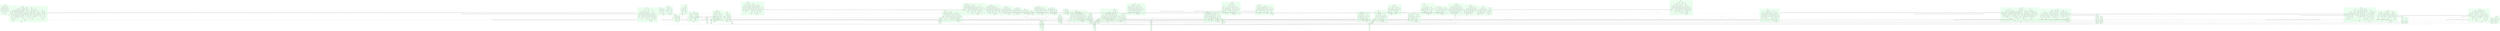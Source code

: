 digraph "EXPinput/ic" {
node [style=filled fillcolor=white]
subgraph cluster1 {
style="rounded,filled" color="#EAFFEE"
edge[color=darkgray fontcolor=darkgray]
C1S0 ;
C1S1 ;
C1S26 ;
C1S27 ;
C1S28 ;
C1S32 ;
C1S78 ;
C1S79 ;
C1S80 ;
C1S81 ;
C1S82 ;
C1S83 ;
C1S84 ;
C1S85 ;
C1S86 ;
C1S100 ;
C1S106 ;
C1S156 ;
C1S157 ;
C1S158 ;
C1S159 ;
C1S160 ;
C1S161 ;
C1S162 ;
C1S0 -> C1S1 [label=t1R1]
C1S0 -> C1S156 [label=t7]
C1S0 -> C1S160 [label=t9]
C1S1 -> C1S78 [label=t7]
C1S1 -> C1S85 [label=t9]
C1S26 -> C1S27 [label=t9]
C1S27 -> C1S28 [label=t11R7]
C1S78 -> C1S79 [label=t3]
C1S78 -> C1S83 [label=t9]
C1S79 -> C1S26 [label=t1R1]
C1S79 -> C1S80 [label=t9]
C1S80 -> C1S27 [label=t1R1]
C1S80 -> C1S81 [label=t11R7]
C1S81 -> C1S28 [label=t1R1]
C1S81 -> C1S82 [label=t15R5]
C1S82 -> C1S32 [label=t1R1]
C1S83 -> C1S80 [label=t3]
C1S83 -> C1S84 [label=t11R7]
C1S84 -> C1S81 [label=t3]
C1S85 -> C1S83 [label=t7]
C1S85 -> C1S86 [label=t11R7]
C1S86 -> C1S84 [label=t7]
C1S100 -> C1S82 [label=t3]
C1S106 -> C1S100 [label=t7]
C1S156 -> C1S78 [label=t1R1]
C1S156 -> C1S157 [label=t9]
C1S157 -> C1S83 [label=t1R1]
C1S157 -> C1S158 [label=t11R7]
C1S158 -> C1S84 [label=t1R1]
C1S158 -> C1S159 [label=t15R5]
C1S159 -> C1S100 [label=t1R1]
C1S160 -> C1S85 [label=t1R1]
C1S160 -> C1S157 [label=t7]
C1S160 -> C1S161 [label=t11R7]
C1S161 -> C1S86 [label=t1R1]
C1S161 -> C1S162 [label=t15R5]
C1S161 -> C1S158 [label=t7]
C1S162 -> C1S106 [label=t1R1]
C1S162 -> C1S159 [label=t7]
}
subgraph cluster2 {
style="rounded,filled" color="#EAFFEE"
edge[color=darkgray fontcolor=darkgray]
C2S2 ;
C2S3 ;
C2S4 ;
C2S5 ;
C2S6 ;
C2S7 ;
C2S8 ;
C2S9 ;
C2S10 ;
C2S11 ;
C2S12 ;
C2S13 ;
C2S14 ;
C2S15 ;
C2S16 ;
C2S17 ;
C2S18 ;
C2S19 ;
C2S20 ;
C2S21 ;
C2S33 ;
C2S34 ;
C2S35 ;
C2S42 ;
C2S43 ;
C2S44 ;
C2S45 ;
C2S46 ;
C2S47 ;
C2S48 ;
C2S49 ;
C2S50 ;
C2S51 ;
C2S52 ;
C2S53 ;
C2S54 ;
C2S55 ;
C2S56 ;
C2S57 ;
C2S58 ;
C2S59 ;
C2S61 ;
C2S62 ;
C2S63 ;
C2S64 ;
C2S66 ;
C2S67 ;
C2S68 ;
C2S69 ;
C2S71 ;
C2S72 ;
C2S73 ;
C2S74 ;
C2S75 ;
C2S76 ;
C2S77 ;
C2S2 -> C2S3 [label=t7]
C2S2 -> C2S76 [label=t9]
C2S3 -> C2S4 [label=t3]
C2S3 -> C2S71 [label=t6]
C2S3 -> C2S7 [label=t8R3]
C2S3 -> C2S74 [label=t9]
C2S4 -> C2S5 [label=t1R1]
C2S4 -> C2S21 [label=t2]
C2S4 -> C2S54 [label=t6]
C2S4 -> C2S8 [label=t8R3]
C2S4 -> C2S66 [label=t9]
C2S5 -> C2S6 [label=t6]
C2S5 -> C2S19 [label=t9]
C2S6 -> C2S7 [label=t7]
C2S6 -> C2S17 [label=t9]
C2S7 -> C2S8 [label=t3]
C2S7 -> C2S15 [label=t9]
C2S8 -> C2S9 [label=t2]
C2S8 -> C2S11 [label=t9]
C2S9 -> C2S10 [label=t9]
C2S11 -> C2S10 [label=t2]
C2S11 -> C2S12 [label=t11R7]
C2S12 -> C2S13 [label=t15R5]
C2S13 -> C2S14 [label=t2]
C2S15 -> C2S11 [label=t3]
C2S15 -> C2S16 [label=t11R7]
C2S16 -> C2S12 [label=t3]
C2S17 -> C2S15 [label=t7]
C2S17 -> C2S18 [label=t11R7]
C2S18 -> C2S16 [label=t7]
C2S19 -> C2S17 [label=t6]
C2S19 -> C2S20 [label=t11R7]
C2S20 -> C2S18 [label=t6]
C2S21 -> C2S42 [label=t6]
C2S21 -> C2S9 [label=t8R3]
C2S21 -> C2S52 [label=t9]
C2S33 -> C2S34 [label=t6]
C2S34 -> C2S35 [label=t7]
C2S35 -> C2S13 [label=t3]
C2S42 -> C2S43 [label=t7]
C2S42 -> C2S50 [label=t9]
C2S43 -> C2S44 [label=t3]
C2S43 -> C2S48 [label=t9]
C2S44 -> C2S9 [label=t1R1]
C2S44 -> C2S45 [label=t9]
C2S45 -> C2S10 [label=t1R1]
C2S45 -> C2S46 [label=t11R7]
C2S46 -> C2S47 [label=t15R5]
C2S47 -> C2S14 [label=t1R1]
C2S48 -> C2S45 [label=t3]
C2S48 -> C2S49 [label=t11R7]
C2S49 -> C2S46 [label=t3]
C2S50 -> C2S48 [label=t7]
C2S50 -> C2S51 [label=t11R7]
C2S51 -> C2S49 [label=t7]
C2S52 -> C2S50 [label=t6]
C2S52 -> C2S10 [label=t8R3]
C2S52 -> C2S53 [label=t11R7]
C2S53 -> C2S51 [label=t6]
C2S54 -> C2S6 [label=t1R1]
C2S54 -> C2S42 [label=t2]
C2S54 -> C2S55 [label=t7]
C2S54 -> C2S61 [label=t9]
C2S55 -> C2S7 [label=t1R1]
C2S55 -> C2S43 [label=t2]
C2S55 -> C2S56 [label=t9]
C2S56 -> C2S15 [label=t1R1]
C2S56 -> C2S48 [label=t2]
C2S56 -> C2S57 [label=t11R7]
C2S57 -> C2S16 [label=t1R1]
C2S57 -> C2S49 [label=t2]
C2S57 -> C2S58 [label=t15R5]
C2S58 -> C2S35 [label=t1R1]
C2S58 -> C2S59 [label=t2]
C2S59 -> C2S47 [label=t3]
C2S61 -> C2S17 [label=t1R1]
C2S61 -> C2S50 [label=t2]
C2S61 -> C2S56 [label=t7]
C2S61 -> C2S62 [label=t11R7]
C2S62 -> C2S18 [label=t1R1]
C2S62 -> C2S51 [label=t2]
C2S62 -> C2S63 [label=t15R5]
C2S62 -> C2S57 [label=t7]
C2S63 -> C2S34 [label=t1R1]
C2S63 -> C2S64 [label=t2]
C2S63 -> C2S58 [label=t7]
C2S64 -> C2S59 [label=t7]
C2S66 -> C2S19 [label=t1R1]
C2S66 -> C2S52 [label=t2]
C2S66 -> C2S61 [label=t6]
C2S66 -> C2S11 [label=t8R3]
C2S66 -> C2S67 [label=t11R7]
C2S67 -> C2S20 [label=t1R1]
C2S67 -> C2S53 [label=t2]
C2S67 -> C2S68 [label=t15R5]
C2S67 -> C2S62 [label=t6]
C2S67 -> C2S12 [label=t8R3]
C2S68 -> C2S33 [label=t1R1]
C2S68 -> C2S69 [label=t2]
C2S68 -> C2S63 [label=t6]
C2S68 -> C2S13 [label=t8R3]
C2S69 -> C2S64 [label=t6]
C2S69 -> C2S14 [label=t8R3]
C2S71 -> C2S54 [label=t3]
C2S71 -> C2S72 [label=t9]
C2S72 -> C2S61 [label=t3]
C2S72 -> C2S73 [label=t11R7]
C2S73 -> C2S62 [label=t3]
C2S74 -> C2S66 [label=t3]
C2S74 -> C2S72 [label=t6]
C2S74 -> C2S15 [label=t8R3]
C2S74 -> C2S75 [label=t11R7]
C2S75 -> C2S67 [label=t3]
C2S75 -> C2S73 [label=t6]
C2S75 -> C2S16 [label=t8R3]
C2S76 -> C2S74 [label=t7]
C2S76 -> C2S77 [label=t11R7]
C2S77 -> C2S75 [label=t7]
}
subgraph cluster3 {
style="rounded,filled" color="#EAFFEE"
edge[color=darkgray fontcolor=darkgray]
C3S3 ;
C3S4 ;
C3S5 ;
C3S6 ;
C3S7 ;
C3S8 ;
C3S9 ;
C3S10 ;
C3S11 ;
C3S12 ;
C3S13 ;
C3S14 ;
C3S15 ;
C3S16 ;
C3S17 ;
C3S18 ;
C3S19 ;
C3S20 ;
C3S21 ;
C3S33 ;
C3S34 ;
C3S35 ;
C3S42 ;
C3S43 ;
C3S44 ;
C3S45 ;
C3S46 ;
C3S47 ;
C3S48 ;
C3S49 ;
C3S50 ;
C3S51 ;
C3S52 ;
C3S53 ;
C3S54 ;
C3S55 ;
C3S56 ;
C3S57 ;
C3S58 ;
C3S59 ;
C3S61 ;
C3S62 ;
C3S63 ;
C3S64 ;
C3S66 ;
C3S67 ;
C3S68 ;
C3S69 ;
C3S71 ;
C3S72 ;
C3S73 ;
C3S74 ;
C3S75 ;
C3S3 -> C3S4 [label=t3]
C3S3 -> C3S71 [label=t6]
C3S3 -> C3S7 [label=t8R3]
C3S3 -> C3S74 [label=t9]
C3S4 -> C3S5 [label=t1R1]
C3S4 -> C3S21 [label=t2]
C3S4 -> C3S54 [label=t6]
C3S4 -> C3S8 [label=t8R3]
C3S4 -> C3S66 [label=t9]
C3S5 -> C3S6 [label=t6]
C3S5 -> C3S19 [label=t9]
C3S6 -> C3S7 [label=t7]
C3S6 -> C3S17 [label=t9]
C3S7 -> C3S8 [label=t3]
C3S7 -> C3S15 [label=t9]
C3S8 -> C3S9 [label=t2]
C3S8 -> C3S11 [label=t9]
C3S9 -> C3S10 [label=t9]
C3S11 -> C3S10 [label=t2]
C3S11 -> C3S12 [label=t11R7]
C3S12 -> C3S13 [label=t15R5]
C3S13 -> C3S14 [label=t2]
C3S15 -> C3S11 [label=t3]
C3S15 -> C3S16 [label=t11R7]
C3S16 -> C3S12 [label=t3]
C3S17 -> C3S15 [label=t7]
C3S17 -> C3S18 [label=t11R7]
C3S18 -> C3S16 [label=t7]
C3S19 -> C3S17 [label=t6]
C3S19 -> C3S20 [label=t11R7]
C3S20 -> C3S18 [label=t6]
C3S21 -> C3S42 [label=t6]
C3S21 -> C3S9 [label=t8R3]
C3S21 -> C3S52 [label=t9]
C3S33 -> C3S34 [label=t6]
C3S34 -> C3S35 [label=t7]
C3S35 -> C3S13 [label=t3]
C3S42 -> C3S43 [label=t7]
C3S42 -> C3S50 [label=t9]
C3S43 -> C3S44 [label=t3]
C3S43 -> C3S48 [label=t9]
C3S44 -> C3S9 [label=t1R1]
C3S44 -> C3S45 [label=t9]
C3S45 -> C3S10 [label=t1R1]
C3S45 -> C3S46 [label=t11R7]
C3S46 -> C3S47 [label=t15R5]
C3S47 -> C3S14 [label=t1R1]
C3S48 -> C3S45 [label=t3]
C3S48 -> C3S49 [label=t11R7]
C3S49 -> C3S46 [label=t3]
C3S50 -> C3S48 [label=t7]
C3S50 -> C3S51 [label=t11R7]
C3S51 -> C3S49 [label=t7]
C3S52 -> C3S50 [label=t6]
C3S52 -> C3S10 [label=t8R3]
C3S52 -> C3S53 [label=t11R7]
C3S53 -> C3S51 [label=t6]
C3S54 -> C3S6 [label=t1R1]
C3S54 -> C3S42 [label=t2]
C3S54 -> C3S55 [label=t7]
C3S54 -> C3S61 [label=t9]
C3S55 -> C3S7 [label=t1R1]
C3S55 -> C3S43 [label=t2]
C3S55 -> C3S56 [label=t9]
C3S56 -> C3S15 [label=t1R1]
C3S56 -> C3S48 [label=t2]
C3S56 -> C3S57 [label=t11R7]
C3S57 -> C3S16 [label=t1R1]
C3S57 -> C3S49 [label=t2]
C3S57 -> C3S58 [label=t15R5]
C3S58 -> C3S35 [label=t1R1]
C3S58 -> C3S59 [label=t2]
C3S59 -> C3S47 [label=t3]
C3S61 -> C3S17 [label=t1R1]
C3S61 -> C3S50 [label=t2]
C3S61 -> C3S56 [label=t7]
C3S61 -> C3S62 [label=t11R7]
C3S62 -> C3S18 [label=t1R1]
C3S62 -> C3S51 [label=t2]
C3S62 -> C3S63 [label=t15R5]
C3S62 -> C3S57 [label=t7]
C3S63 -> C3S34 [label=t1R1]
C3S63 -> C3S64 [label=t2]
C3S63 -> C3S58 [label=t7]
C3S64 -> C3S59 [label=t7]
C3S66 -> C3S19 [label=t1R1]
C3S66 -> C3S52 [label=t2]
C3S66 -> C3S61 [label=t6]
C3S66 -> C3S11 [label=t8R3]
C3S66 -> C3S67 [label=t11R7]
C3S67 -> C3S20 [label=t1R1]
C3S67 -> C3S53 [label=t2]
C3S67 -> C3S68 [label=t15R5]
C3S67 -> C3S62 [label=t6]
C3S67 -> C3S12 [label=t8R3]
C3S68 -> C3S33 [label=t1R1]
C3S68 -> C3S69 [label=t2]
C3S68 -> C3S63 [label=t6]
C3S68 -> C3S13 [label=t8R3]
C3S69 -> C3S64 [label=t6]
C3S69 -> C3S14 [label=t8R3]
C3S71 -> C3S54 [label=t3]
C3S71 -> C3S72 [label=t9]
C3S72 -> C3S61 [label=t3]
C3S72 -> C3S73 [label=t11R7]
C3S73 -> C3S62 [label=t3]
C3S74 -> C3S66 [label=t3]
C3S74 -> C3S72 [label=t6]
C3S74 -> C3S15 [label=t8R3]
C3S74 -> C3S75 [label=t11R7]
C3S75 -> C3S67 [label=t3]
C3S75 -> C3S73 [label=t6]
C3S75 -> C3S16 [label=t8R3]
}
subgraph cluster4 {
style="rounded,filled" color="#EAFFEE"
edge[color=darkgray fontcolor=darkgray]
C4S4 ;
C4S5 ;
C4S6 ;
C4S7 ;
C4S8 ;
C4S9 ;
C4S10 ;
C4S11 ;
C4S12 ;
C4S13 ;
C4S14 ;
C4S15 ;
C4S16 ;
C4S17 ;
C4S18 ;
C4S19 ;
C4S20 ;
C4S21 ;
C4S33 ;
C4S34 ;
C4S35 ;
C4S42 ;
C4S43 ;
C4S44 ;
C4S45 ;
C4S46 ;
C4S47 ;
C4S48 ;
C4S49 ;
C4S50 ;
C4S51 ;
C4S52 ;
C4S53 ;
C4S54 ;
C4S55 ;
C4S56 ;
C4S57 ;
C4S58 ;
C4S59 ;
C4S61 ;
C4S62 ;
C4S63 ;
C4S64 ;
C4S66 ;
C4S67 ;
C4S68 ;
C4S69 ;
C4S4 -> C4S5 [label=t1R1]
C4S4 -> C4S21 [label=t2]
C4S4 -> C4S54 [label=t6]
C4S4 -> C4S8 [label=t8R3]
C4S4 -> C4S66 [label=t9]
C4S5 -> C4S6 [label=t6]
C4S5 -> C4S19 [label=t9]
C4S6 -> C4S7 [label=t7]
C4S6 -> C4S17 [label=t9]
C4S7 -> C4S8 [label=t3]
C4S7 -> C4S15 [label=t9]
C4S8 -> C4S9 [label=t2]
C4S8 -> C4S11 [label=t9]
C4S9 -> C4S10 [label=t9]
C4S11 -> C4S10 [label=t2]
C4S11 -> C4S12 [label=t11R7]
C4S12 -> C4S13 [label=t15R5]
C4S13 -> C4S14 [label=t2]
C4S15 -> C4S11 [label=t3]
C4S15 -> C4S16 [label=t11R7]
C4S16 -> C4S12 [label=t3]
C4S17 -> C4S15 [label=t7]
C4S17 -> C4S18 [label=t11R7]
C4S18 -> C4S16 [label=t7]
C4S19 -> C4S17 [label=t6]
C4S19 -> C4S20 [label=t11R7]
C4S20 -> C4S18 [label=t6]
C4S21 -> C4S42 [label=t6]
C4S21 -> C4S9 [label=t8R3]
C4S21 -> C4S52 [label=t9]
C4S33 -> C4S34 [label=t6]
C4S34 -> C4S35 [label=t7]
C4S35 -> C4S13 [label=t3]
C4S42 -> C4S43 [label=t7]
C4S42 -> C4S50 [label=t9]
C4S43 -> C4S44 [label=t3]
C4S43 -> C4S48 [label=t9]
C4S44 -> C4S9 [label=t1R1]
C4S44 -> C4S45 [label=t9]
C4S45 -> C4S10 [label=t1R1]
C4S45 -> C4S46 [label=t11R7]
C4S46 -> C4S47 [label=t15R5]
C4S47 -> C4S14 [label=t1R1]
C4S48 -> C4S45 [label=t3]
C4S48 -> C4S49 [label=t11R7]
C4S49 -> C4S46 [label=t3]
C4S50 -> C4S48 [label=t7]
C4S50 -> C4S51 [label=t11R7]
C4S51 -> C4S49 [label=t7]
C4S52 -> C4S50 [label=t6]
C4S52 -> C4S10 [label=t8R3]
C4S52 -> C4S53 [label=t11R7]
C4S53 -> C4S51 [label=t6]
C4S54 -> C4S6 [label=t1R1]
C4S54 -> C4S42 [label=t2]
C4S54 -> C4S55 [label=t7]
C4S54 -> C4S61 [label=t9]
C4S55 -> C4S7 [label=t1R1]
C4S55 -> C4S43 [label=t2]
C4S55 -> C4S56 [label=t9]
C4S56 -> C4S15 [label=t1R1]
C4S56 -> C4S48 [label=t2]
C4S56 -> C4S57 [label=t11R7]
C4S57 -> C4S16 [label=t1R1]
C4S57 -> C4S49 [label=t2]
C4S57 -> C4S58 [label=t15R5]
C4S58 -> C4S35 [label=t1R1]
C4S58 -> C4S59 [label=t2]
C4S59 -> C4S47 [label=t3]
C4S61 -> C4S17 [label=t1R1]
C4S61 -> C4S50 [label=t2]
C4S61 -> C4S56 [label=t7]
C4S61 -> C4S62 [label=t11R7]
C4S62 -> C4S18 [label=t1R1]
C4S62 -> C4S51 [label=t2]
C4S62 -> C4S63 [label=t15R5]
C4S62 -> C4S57 [label=t7]
C4S63 -> C4S34 [label=t1R1]
C4S63 -> C4S64 [label=t2]
C4S63 -> C4S58 [label=t7]
C4S64 -> C4S59 [label=t7]
C4S66 -> C4S19 [label=t1R1]
C4S66 -> C4S52 [label=t2]
C4S66 -> C4S61 [label=t6]
C4S66 -> C4S11 [label=t8R3]
C4S66 -> C4S67 [label=t11R7]
C4S67 -> C4S20 [label=t1R1]
C4S67 -> C4S53 [label=t2]
C4S67 -> C4S68 [label=t15R5]
C4S67 -> C4S62 [label=t6]
C4S67 -> C4S12 [label=t8R3]
C4S68 -> C4S33 [label=t1R1]
C4S68 -> C4S69 [label=t2]
C4S68 -> C4S63 [label=t6]
C4S68 -> C4S13 [label=t8R3]
C4S69 -> C4S64 [label=t6]
C4S69 -> C4S14 [label=t8R3]
}
subgraph cluster5 {
style="rounded,filled" color="#EAFFEE"
edge[color=darkgray fontcolor=darkgray]
C5S5 ;
C5S6 ;
C5S7 ;
C5S8 ;
C5S9 ;
C5S10 ;
C5S11 ;
C5S12 ;
C5S13 ;
C5S14 ;
C5S15 ;
C5S16 ;
C5S17 ;
C5S18 ;
C5S19 ;
C5S20 ;
C5S5 -> C5S6 [label=t6]
C5S5 -> C5S19 [label=t9]
C5S6 -> C5S7 [label=t7]
C5S6 -> C5S17 [label=t9]
C5S7 -> C5S8 [label=t3]
C5S7 -> C5S15 [label=t9]
C5S8 -> C5S9 [label=t2]
C5S8 -> C5S11 [label=t9]
C5S9 -> C5S10 [label=t9]
C5S11 -> C5S10 [label=t2]
C5S11 -> C5S12 [label=t11R7]
C5S12 -> C5S13 [label=t15R5]
C5S13 -> C5S14 [label=t2]
C5S15 -> C5S11 [label=t3]
C5S15 -> C5S16 [label=t11R7]
C5S16 -> C5S12 [label=t3]
C5S17 -> C5S15 [label=t7]
C5S17 -> C5S18 [label=t11R7]
C5S18 -> C5S16 [label=t7]
C5S19 -> C5S17 [label=t6]
C5S19 -> C5S20 [label=t11R7]
C5S20 -> C5S18 [label=t6]
}
subgraph cluster6 {
style="rounded,filled" color="#EAFFEE"
edge[color=darkgray fontcolor=darkgray]
C6S19 ;
C6S11 ;
C6S12 ;
C6S13 ;
C6S14 ;
C6S15 ;
C6S16 ;
C6S17 ;
C6S18 ;
C6S10 ;
C6S20 ;
C6S19 -> C6S17 [label=t6]
C6S19 -> C6S20 [label=t11R7]
C6S11 -> C6S10 [label=t2]
C6S11 -> C6S12 [label=t11R7]
C6S12 -> C6S13 [label=t15R5]
C6S13 -> C6S14 [label=t2]
C6S15 -> C6S11 [label=t3]
C6S15 -> C6S16 [label=t11R7]
C6S16 -> C6S12 [label=t3]
C6S17 -> C6S15 [label=t7]
C6S17 -> C6S18 [label=t11R7]
C6S18 -> C6S16 [label=t7]
C6S20 -> C6S18 [label=t6]
}
subgraph cluster7 {
style="rounded,filled" color="#EAFFEE"
edge[color=darkgray fontcolor=darkgray]
C7S20 ;
C7S13 ;
C7S14 ;
C7S16 ;
C7S18 ;
C7S12 ;
C7S20 -> C7S18 [label=t6]
C7S13 -> C7S14 [label=t2]
C7S16 -> C7S12 [label=t3]
C7S18 -> C7S16 [label=t7]
C7S12 -> C7S13 [label=t15R5]
}
subgraph cluster8 {
style="rounded,filled" color="#EAFFEE"
edge[color=darkgray fontcolor=darkgray]
C8S22 ;
C8S23 ;
C8S24 ;
C8S25 ;
C8S26 ;
C8S27 ;
C8S28 ;
C8S29 ;
C8S30 ;
C8S31 ;
C8S32 ;
C8S36 ;
C8S37 ;
C8S38 ;
C8S39 ;
C8S40 ;
C8S41 ;
C8S22 -> C8S23 [label=t6]
C8S22 -> C8S40 [label=t9]
C8S23 -> C8S24 [label=t7]
C8S23 -> C8S38 [label=t9]
C8S24 -> C8S25 [label=t3]
C8S24 -> C8S36 [label=t9]
C8S25 -> C8S26 [label=t2]
C8S25 -> C8S29 [label=t9]
C8S26 -> C8S27 [label=t9]
C8S27 -> C8S28 [label=t11R7]
C8S29 -> C8S27 [label=t2]
C8S29 -> C8S30 [label=t11R7]
C8S30 -> C8S28 [label=t2]
C8S30 -> C8S31 [label=t15R5]
C8S31 -> C8S32 [label=t2]
C8S36 -> C8S29 [label=t3]
C8S36 -> C8S37 [label=t11R7]
C8S37 -> C8S30 [label=t3]
C8S38 -> C8S36 [label=t7]
C8S38 -> C8S39 [label=t11R7]
C8S39 -> C8S37 [label=t7]
C8S40 -> C8S38 [label=t6]
C8S40 -> C8S41 [label=t11R7]
C8S41 -> C8S39 [label=t6]
}
subgraph cluster9 {
style="rounded,filled" color="#EAFFEE"
edge[color=darkgray fontcolor=darkgray]
C9S23 ;
C9S24 ;
C9S25 ;
C9S26 ;
C9S27 ;
C9S28 ;
C9S29 ;
C9S30 ;
C9S31 ;
C9S32 ;
C9S36 ;
C9S37 ;
C9S38 ;
C9S39 ;
C9S23 -> C9S24 [label=t7]
C9S23 -> C9S38 [label=t9]
C9S24 -> C9S25 [label=t3]
C9S24 -> C9S36 [label=t9]
C9S25 -> C9S26 [label=t2]
C9S25 -> C9S29 [label=t9]
C9S26 -> C9S27 [label=t9]
C9S27 -> C9S28 [label=t11R7]
C9S29 -> C9S27 [label=t2]
C9S29 -> C9S30 [label=t11R7]
C9S30 -> C9S28 [label=t2]
C9S30 -> C9S31 [label=t15R5]
C9S31 -> C9S32 [label=t2]
C9S36 -> C9S29 [label=t3]
C9S36 -> C9S37 [label=t11R7]
C9S37 -> C9S30 [label=t3]
C9S38 -> C9S36 [label=t7]
C9S38 -> C9S39 [label=t11R7]
C9S39 -> C9S37 [label=t7]
}
subgraph cluster10 {
style="rounded,filled" color="#EAFFEE"
edge[color=darkgray fontcolor=darkgray]
C10S24 ;
C10S25 ;
C10S26 ;
C10S27 ;
C10S28 ;
C10S29 ;
C10S30 ;
C10S31 ;
C10S32 ;
C10S36 ;
C10S37 ;
C10S24 -> C10S25 [label=t3]
C10S24 -> C10S36 [label=t9]
C10S25 -> C10S26 [label=t2]
C10S25 -> C10S29 [label=t9]
C10S26 -> C10S27 [label=t9]
C10S27 -> C10S28 [label=t11R7]
C10S29 -> C10S27 [label=t2]
C10S29 -> C10S30 [label=t11R7]
C10S30 -> C10S28 [label=t2]
C10S30 -> C10S31 [label=t15R5]
C10S31 -> C10S32 [label=t2]
C10S36 -> C10S29 [label=t3]
C10S36 -> C10S37 [label=t11R7]
C10S37 -> C10S30 [label=t3]
}
subgraph cluster11 {
style="rounded,filled" color="#EAFFEE"
edge[color=darkgray fontcolor=darkgray]
C11S25 ;
C11S26 ;
C11S27 ;
C11S28 ;
C11S29 ;
C11S30 ;
C11S31 ;
C11S32 ;
C11S25 -> C11S26 [label=t2]
C11S25 -> C11S29 [label=t9]
C11S26 -> C11S27 [label=t9]
C11S27 -> C11S28 [label=t11R7]
C11S29 -> C11S27 [label=t2]
C11S29 -> C11S30 [label=t11R7]
C11S30 -> C11S28 [label=t2]
C11S30 -> C11S31 [label=t15R5]
C11S31 -> C11S32 [label=t2]
}
subgraph cluster12 {
style="rounded,filled" color="#EAFFEE"
edge[color=darkgray fontcolor=darkgray]
C12S29 ;
C12S28 ;
C12S27 ;
C12S30 ;
C12S31 ;
C12S32 ;
C12S29 -> C12S27 [label=t2]
C12S29 -> C12S30 [label=t11R7]
C12S27 -> C12S28 [label=t11R7]
C12S30 -> C12S28 [label=t2]
C12S30 -> C12S31 [label=t15R5]
C12S31 -> C12S32 [label=t2]
}
subgraph cluster13 {
style="rounded,filled" color="#EAFFEE"
edge[color=darkgray fontcolor=darkgray]
C13S30 ;
C13S28 ;
C13S31 ;
C13S32 ;
C13S30 -> C13S28 [label=t2]
C13S30 -> C13S31 [label=t15R5]
C13S31 -> C13S32 [label=t2]
}
subgraph cluster14 {
style="rounded,filled" color="#EAFFEE"
edge[color=darkgray fontcolor=darkgray]
C14S31 ;
C14S32 ;
C14S31 -> C14S32 [label=t2]
}
subgraph cluster15 {
style="rounded,filled" color="#EAFFEE"
edge[color=darkgray fontcolor=darkgray]
C15S33 ;
C15S14 ;
C15S13 ;
C15S34 ;
C15S35 ;
C15S33 -> C15S34 [label=t6]
C15S13 -> C15S14 [label=t2]
C15S34 -> C15S35 [label=t7]
C15S35 -> C15S13 [label=t3]
}
subgraph cluster16 {
style="rounded,filled" color="#EAFFEE"
edge[color=darkgray fontcolor=darkgray]
C16S36 ;
C16S28 ;
C16S29 ;
C16S30 ;
C16S31 ;
C16S32 ;
C16S27 ;
C16S37 ;
C16S36 -> C16S29 [label=t3]
C16S36 -> C16S37 [label=t11R7]
C16S29 -> C16S27 [label=t2]
C16S29 -> C16S30 [label=t11R7]
C16S30 -> C16S28 [label=t2]
C16S30 -> C16S31 [label=t15R5]
C16S31 -> C16S32 [label=t2]
C16S27 -> C16S28 [label=t11R7]
C16S37 -> C16S30 [label=t3]
}
subgraph cluster17 {
style="rounded,filled" color="#EAFFEE"
edge[color=darkgray fontcolor=darkgray]
C17S37 ;
C17S30 ;
C17S31 ;
C17S32 ;
C17S28 ;
C17S37 -> C17S30 [label=t3]
C17S30 -> C17S28 [label=t2]
C17S30 -> C17S31 [label=t15R5]
C17S31 -> C17S32 [label=t2]
}
subgraph cluster18 {
style="rounded,filled" color="#EAFFEE"
edge[color=darkgray fontcolor=darkgray]
C18S38 ;
C18S28 ;
C18S29 ;
C18S30 ;
C18S31 ;
C18S32 ;
C18S36 ;
C18S37 ;
C18S27 ;
C18S39 ;
C18S38 -> C18S36 [label=t7]
C18S38 -> C18S39 [label=t11R7]
C18S29 -> C18S27 [label=t2]
C18S29 -> C18S30 [label=t11R7]
C18S30 -> C18S28 [label=t2]
C18S30 -> C18S31 [label=t15R5]
C18S31 -> C18S32 [label=t2]
C18S36 -> C18S29 [label=t3]
C18S36 -> C18S37 [label=t11R7]
C18S37 -> C18S30 [label=t3]
C18S27 -> C18S28 [label=t11R7]
C18S39 -> C18S37 [label=t7]
}
subgraph cluster19 {
style="rounded,filled" color="#EAFFEE"
edge[color=darkgray fontcolor=darkgray]
C19S39 ;
C19S30 ;
C19S31 ;
C19S32 ;
C19S37 ;
C19S28 ;
C19S39 -> C19S37 [label=t7]
C19S30 -> C19S28 [label=t2]
C19S30 -> C19S31 [label=t15R5]
C19S31 -> C19S32 [label=t2]
C19S37 -> C19S30 [label=t3]
}
subgraph cluster20 {
style="rounded,filled" color="#EAFFEE"
edge[color=darkgray fontcolor=darkgray]
C20S40 ;
C20S28 ;
C20S29 ;
C20S30 ;
C20S31 ;
C20S32 ;
C20S36 ;
C20S37 ;
C20S38 ;
C20S39 ;
C20S27 ;
C20S41 ;
C20S40 -> C20S38 [label=t6]
C20S40 -> C20S41 [label=t11R7]
C20S29 -> C20S27 [label=t2]
C20S29 -> C20S30 [label=t11R7]
C20S30 -> C20S28 [label=t2]
C20S30 -> C20S31 [label=t15R5]
C20S31 -> C20S32 [label=t2]
C20S36 -> C20S29 [label=t3]
C20S36 -> C20S37 [label=t11R7]
C20S37 -> C20S30 [label=t3]
C20S38 -> C20S36 [label=t7]
C20S38 -> C20S39 [label=t11R7]
C20S39 -> C20S37 [label=t7]
C20S27 -> C20S28 [label=t11R7]
C20S41 -> C20S39 [label=t6]
}
subgraph cluster21 {
style="rounded,filled" color="#EAFFEE"
edge[color=darkgray fontcolor=darkgray]
C21S41 ;
C21S30 ;
C21S31 ;
C21S32 ;
C21S37 ;
C21S39 ;
C21S28 ;
C21S41 -> C21S39 [label=t6]
C21S30 -> C21S28 [label=t2]
C21S30 -> C21S31 [label=t15R5]
C21S31 -> C21S32 [label=t2]
C21S37 -> C21S30 [label=t3]
C21S39 -> C21S37 [label=t7]
}
subgraph cluster22 {
style="rounded,filled" color="#EAFFEE"
edge[color=darkgray fontcolor=darkgray]
C22S60 ;
C22S32 ;
C22S31 ;
C22S60 -> C22S31 [label=t3]
C22S31 -> C22S32 [label=t2]
}
subgraph cluster23 {
style="rounded,filled" color="#EAFFEE"
edge[color=darkgray fontcolor=darkgray]
C23S65 ;
C23S32 ;
C23S60 ;
C23S31 ;
C23S65 -> C23S60 [label=t7]
C23S60 -> C23S31 [label=t3]
C23S31 -> C23S32 [label=t2]
}
subgraph cluster24 {
style="rounded,filled" color="#EAFFEE"
edge[color=darkgray fontcolor=darkgray]
C24S66 ;
C24S11 ;
C24S12 ;
C24S13 ;
C24S14 ;
C24S15 ;
C24S16 ;
C24S17 ;
C24S18 ;
C24S19 ;
C24S20 ;
C24S33 ;
C24S34 ;
C24S35 ;
C24S45 ;
C24S46 ;
C24S47 ;
C24S48 ;
C24S49 ;
C24S50 ;
C24S51 ;
C24S52 ;
C24S53 ;
C24S56 ;
C24S57 ;
C24S58 ;
C24S59 ;
C24S61 ;
C24S62 ;
C24S63 ;
C24S64 ;
C24S10 ;
C24S67 ;
C24S68 ;
C24S69 ;
C24S66 -> C24S19 [label=t1R1]
C24S66 -> C24S52 [label=t2]
C24S66 -> C24S61 [label=t6]
C24S66 -> C24S11 [label=t8R3]
C24S66 -> C24S67 [label=t11R7]
C24S11 -> C24S10 [label=t2]
C24S11 -> C24S12 [label=t11R7]
C24S12 -> C24S13 [label=t15R5]
C24S13 -> C24S14 [label=t2]
C24S15 -> C24S11 [label=t3]
C24S15 -> C24S16 [label=t11R7]
C24S16 -> C24S12 [label=t3]
C24S17 -> C24S15 [label=t7]
C24S17 -> C24S18 [label=t11R7]
C24S18 -> C24S16 [label=t7]
C24S19 -> C24S17 [label=t6]
C24S19 -> C24S20 [label=t11R7]
C24S20 -> C24S18 [label=t6]
C24S33 -> C24S34 [label=t6]
C24S34 -> C24S35 [label=t7]
C24S35 -> C24S13 [label=t3]
C24S45 -> C24S10 [label=t1R1]
C24S45 -> C24S46 [label=t11R7]
C24S46 -> C24S47 [label=t15R5]
C24S47 -> C24S14 [label=t1R1]
C24S48 -> C24S45 [label=t3]
C24S48 -> C24S49 [label=t11R7]
C24S49 -> C24S46 [label=t3]
C24S50 -> C24S48 [label=t7]
C24S50 -> C24S51 [label=t11R7]
C24S51 -> C24S49 [label=t7]
C24S52 -> C24S50 [label=t6]
C24S52 -> C24S10 [label=t8R3]
C24S52 -> C24S53 [label=t11R7]
C24S53 -> C24S51 [label=t6]
C24S56 -> C24S15 [label=t1R1]
C24S56 -> C24S48 [label=t2]
C24S56 -> C24S57 [label=t11R7]
C24S57 -> C24S16 [label=t1R1]
C24S57 -> C24S49 [label=t2]
C24S57 -> C24S58 [label=t15R5]
C24S58 -> C24S35 [label=t1R1]
C24S58 -> C24S59 [label=t2]
C24S59 -> C24S47 [label=t3]
C24S61 -> C24S17 [label=t1R1]
C24S61 -> C24S50 [label=t2]
C24S61 -> C24S56 [label=t7]
C24S61 -> C24S62 [label=t11R7]
C24S62 -> C24S18 [label=t1R1]
C24S62 -> C24S51 [label=t2]
C24S62 -> C24S63 [label=t15R5]
C24S62 -> C24S57 [label=t7]
C24S63 -> C24S34 [label=t1R1]
C24S63 -> C24S64 [label=t2]
C24S63 -> C24S58 [label=t7]
C24S64 -> C24S59 [label=t7]
C24S67 -> C24S20 [label=t1R1]
C24S67 -> C24S53 [label=t2]
C24S67 -> C24S68 [label=t15R5]
C24S67 -> C24S62 [label=t6]
C24S67 -> C24S12 [label=t8R3]
C24S68 -> C24S33 [label=t1R1]
C24S68 -> C24S69 [label=t2]
C24S68 -> C24S63 [label=t6]
C24S68 -> C24S13 [label=t8R3]
C24S69 -> C24S64 [label=t6]
C24S69 -> C24S14 [label=t8R3]
}
subgraph cluster25 {
style="rounded,filled" color="#EAFFEE"
edge[color=darkgray fontcolor=darkgray]
C25S67 ;
C25S13 ;
C25S14 ;
C25S16 ;
C25S18 ;
C25S20 ;
C25S33 ;
C25S34 ;
C25S35 ;
C25S46 ;
C25S47 ;
C25S49 ;
C25S51 ;
C25S53 ;
C25S57 ;
C25S58 ;
C25S59 ;
C25S62 ;
C25S63 ;
C25S64 ;
C25S12 ;
C25S68 ;
C25S69 ;
C25S67 -> C25S20 [label=t1R1]
C25S67 -> C25S53 [label=t2]
C25S67 -> C25S68 [label=t15R5]
C25S67 -> C25S62 [label=t6]
C25S67 -> C25S12 [label=t8R3]
C25S13 -> C25S14 [label=t2]
C25S16 -> C25S12 [label=t3]
C25S18 -> C25S16 [label=t7]
C25S20 -> C25S18 [label=t6]
C25S33 -> C25S34 [label=t6]
C25S34 -> C25S35 [label=t7]
C25S35 -> C25S13 [label=t3]
C25S46 -> C25S47 [label=t15R5]
C25S47 -> C25S14 [label=t1R1]
C25S49 -> C25S46 [label=t3]
C25S51 -> C25S49 [label=t7]
C25S53 -> C25S51 [label=t6]
C25S57 -> C25S16 [label=t1R1]
C25S57 -> C25S49 [label=t2]
C25S57 -> C25S58 [label=t15R5]
C25S58 -> C25S35 [label=t1R1]
C25S58 -> C25S59 [label=t2]
C25S59 -> C25S47 [label=t3]
C25S62 -> C25S18 [label=t1R1]
C25S62 -> C25S51 [label=t2]
C25S62 -> C25S63 [label=t15R5]
C25S62 -> C25S57 [label=t7]
C25S63 -> C25S34 [label=t1R1]
C25S63 -> C25S64 [label=t2]
C25S63 -> C25S58 [label=t7]
C25S64 -> C25S59 [label=t7]
C25S12 -> C25S13 [label=t15R5]
C25S68 -> C25S33 [label=t1R1]
C25S68 -> C25S69 [label=t2]
C25S68 -> C25S63 [label=t6]
C25S68 -> C25S13 [label=t8R3]
C25S69 -> C25S64 [label=t6]
C25S69 -> C25S14 [label=t8R3]
}
subgraph cluster26 {
style="rounded,filled" color="#EAFFEE"
edge[color=darkgray fontcolor=darkgray]
C26S68 ;
C26S14 ;
C26S33 ;
C26S34 ;
C26S35 ;
C26S47 ;
C26S58 ;
C26S59 ;
C26S63 ;
C26S64 ;
C26S13 ;
C26S69 ;
C26S68 -> C26S33 [label=t1R1]
C26S68 -> C26S69 [label=t2]
C26S68 -> C26S63 [label=t6]
C26S68 -> C26S13 [label=t8R3]
C26S33 -> C26S34 [label=t6]
C26S34 -> C26S35 [label=t7]
C26S35 -> C26S13 [label=t3]
C26S47 -> C26S14 [label=t1R1]
C26S58 -> C26S35 [label=t1R1]
C26S58 -> C26S59 [label=t2]
C26S59 -> C26S47 [label=t3]
C26S63 -> C26S34 [label=t1R1]
C26S63 -> C26S64 [label=t2]
C26S63 -> C26S58 [label=t7]
C26S64 -> C26S59 [label=t7]
C26S13 -> C26S14 [label=t2]
C26S69 -> C26S64 [label=t6]
C26S69 -> C26S14 [label=t8R3]
}
subgraph cluster27 {
style="rounded,filled" color="#EAFFEE"
edge[color=darkgray fontcolor=darkgray]
C27S70 ;
C27S32 ;
C27S60 ;
C27S65 ;
C27S31 ;
C27S70 -> C27S65 [label=t6]
C27S60 -> C27S31 [label=t3]
C27S65 -> C27S60 [label=t7]
C27S31 -> C27S32 [label=t2]
}
subgraph cluster28 {
style="rounded,filled" color="#EAFFEE"
edge[color=darkgray fontcolor=darkgray]
C28S74 ;
C28S11 ;
C28S12 ;
C28S13 ;
C28S14 ;
C28S15 ;
C28S16 ;
C28S17 ;
C28S18 ;
C28S19 ;
C28S20 ;
C28S33 ;
C28S34 ;
C28S35 ;
C28S45 ;
C28S46 ;
C28S47 ;
C28S48 ;
C28S49 ;
C28S50 ;
C28S51 ;
C28S52 ;
C28S53 ;
C28S56 ;
C28S57 ;
C28S58 ;
C28S59 ;
C28S61 ;
C28S62 ;
C28S63 ;
C28S64 ;
C28S66 ;
C28S67 ;
C28S68 ;
C28S69 ;
C28S72 ;
C28S73 ;
C28S10 ;
C28S75 ;
C28S74 -> C28S66 [label=t3]
C28S74 -> C28S72 [label=t6]
C28S74 -> C28S15 [label=t8R3]
C28S74 -> C28S75 [label=t11R7]
C28S11 -> C28S10 [label=t2]
C28S11 -> C28S12 [label=t11R7]
C28S12 -> C28S13 [label=t15R5]
C28S13 -> C28S14 [label=t2]
C28S15 -> C28S11 [label=t3]
C28S15 -> C28S16 [label=t11R7]
C28S16 -> C28S12 [label=t3]
C28S17 -> C28S15 [label=t7]
C28S17 -> C28S18 [label=t11R7]
C28S18 -> C28S16 [label=t7]
C28S19 -> C28S17 [label=t6]
C28S19 -> C28S20 [label=t11R7]
C28S20 -> C28S18 [label=t6]
C28S33 -> C28S34 [label=t6]
C28S34 -> C28S35 [label=t7]
C28S35 -> C28S13 [label=t3]
C28S45 -> C28S10 [label=t1R1]
C28S45 -> C28S46 [label=t11R7]
C28S46 -> C28S47 [label=t15R5]
C28S47 -> C28S14 [label=t1R1]
C28S48 -> C28S45 [label=t3]
C28S48 -> C28S49 [label=t11R7]
C28S49 -> C28S46 [label=t3]
C28S50 -> C28S48 [label=t7]
C28S50 -> C28S51 [label=t11R7]
C28S51 -> C28S49 [label=t7]
C28S52 -> C28S50 [label=t6]
C28S52 -> C28S10 [label=t8R3]
C28S52 -> C28S53 [label=t11R7]
C28S53 -> C28S51 [label=t6]
C28S56 -> C28S15 [label=t1R1]
C28S56 -> C28S48 [label=t2]
C28S56 -> C28S57 [label=t11R7]
C28S57 -> C28S16 [label=t1R1]
C28S57 -> C28S49 [label=t2]
C28S57 -> C28S58 [label=t15R5]
C28S58 -> C28S35 [label=t1R1]
C28S58 -> C28S59 [label=t2]
C28S59 -> C28S47 [label=t3]
C28S61 -> C28S17 [label=t1R1]
C28S61 -> C28S50 [label=t2]
C28S61 -> C28S56 [label=t7]
C28S61 -> C28S62 [label=t11R7]
C28S62 -> C28S18 [label=t1R1]
C28S62 -> C28S51 [label=t2]
C28S62 -> C28S63 [label=t15R5]
C28S62 -> C28S57 [label=t7]
C28S63 -> C28S34 [label=t1R1]
C28S63 -> C28S64 [label=t2]
C28S63 -> C28S58 [label=t7]
C28S64 -> C28S59 [label=t7]
C28S66 -> C28S19 [label=t1R1]
C28S66 -> C28S52 [label=t2]
C28S66 -> C28S61 [label=t6]
C28S66 -> C28S11 [label=t8R3]
C28S66 -> C28S67 [label=t11R7]
C28S67 -> C28S20 [label=t1R1]
C28S67 -> C28S53 [label=t2]
C28S67 -> C28S68 [label=t15R5]
C28S67 -> C28S62 [label=t6]
C28S67 -> C28S12 [label=t8R3]
C28S68 -> C28S33 [label=t1R1]
C28S68 -> C28S69 [label=t2]
C28S68 -> C28S63 [label=t6]
C28S68 -> C28S13 [label=t8R3]
C28S69 -> C28S64 [label=t6]
C28S69 -> C28S14 [label=t8R3]
C28S72 -> C28S61 [label=t3]
C28S72 -> C28S73 [label=t11R7]
C28S73 -> C28S62 [label=t3]
C28S75 -> C28S67 [label=t3]
C28S75 -> C28S73 [label=t6]
C28S75 -> C28S16 [label=t8R3]
}
subgraph cluster29 {
style="rounded,filled" color="#EAFFEE"
edge[color=darkgray fontcolor=darkgray]
C29S75 ;
C29S13 ;
C29S14 ;
C29S16 ;
C29S18 ;
C29S20 ;
C29S33 ;
C29S34 ;
C29S35 ;
C29S46 ;
C29S47 ;
C29S49 ;
C29S51 ;
C29S53 ;
C29S57 ;
C29S58 ;
C29S59 ;
C29S62 ;
C29S63 ;
C29S64 ;
C29S67 ;
C29S68 ;
C29S69 ;
C29S73 ;
C29S12 ;
C29S75 -> C29S67 [label=t3]
C29S75 -> C29S73 [label=t6]
C29S75 -> C29S16 [label=t8R3]
C29S13 -> C29S14 [label=t2]
C29S16 -> C29S12 [label=t3]
C29S18 -> C29S16 [label=t7]
C29S20 -> C29S18 [label=t6]
C29S33 -> C29S34 [label=t6]
C29S34 -> C29S35 [label=t7]
C29S35 -> C29S13 [label=t3]
C29S46 -> C29S47 [label=t15R5]
C29S47 -> C29S14 [label=t1R1]
C29S49 -> C29S46 [label=t3]
C29S51 -> C29S49 [label=t7]
C29S53 -> C29S51 [label=t6]
C29S57 -> C29S16 [label=t1R1]
C29S57 -> C29S49 [label=t2]
C29S57 -> C29S58 [label=t15R5]
C29S58 -> C29S35 [label=t1R1]
C29S58 -> C29S59 [label=t2]
C29S59 -> C29S47 [label=t3]
C29S62 -> C29S18 [label=t1R1]
C29S62 -> C29S51 [label=t2]
C29S62 -> C29S63 [label=t15R5]
C29S62 -> C29S57 [label=t7]
C29S63 -> C29S34 [label=t1R1]
C29S63 -> C29S64 [label=t2]
C29S63 -> C29S58 [label=t7]
C29S64 -> C29S59 [label=t7]
C29S67 -> C29S20 [label=t1R1]
C29S67 -> C29S53 [label=t2]
C29S67 -> C29S68 [label=t15R5]
C29S67 -> C29S62 [label=t6]
C29S67 -> C29S12 [label=t8R3]
C29S68 -> C29S33 [label=t1R1]
C29S68 -> C29S69 [label=t2]
C29S68 -> C29S63 [label=t6]
C29S68 -> C29S13 [label=t8R3]
C29S69 -> C29S64 [label=t6]
C29S69 -> C29S14 [label=t8R3]
C29S73 -> C29S62 [label=t3]
C29S12 -> C29S13 [label=t15R5]
}
subgraph cluster30 {
style="rounded,filled" color="#EAFFEE"
edge[color=darkgray fontcolor=darkgray]
C30S76 ;
C30S11 ;
C30S12 ;
C30S13 ;
C30S14 ;
C30S15 ;
C30S16 ;
C30S17 ;
C30S18 ;
C30S19 ;
C30S20 ;
C30S33 ;
C30S34 ;
C30S35 ;
C30S45 ;
C30S46 ;
C30S47 ;
C30S48 ;
C30S49 ;
C30S50 ;
C30S51 ;
C30S52 ;
C30S53 ;
C30S56 ;
C30S57 ;
C30S58 ;
C30S59 ;
C30S61 ;
C30S62 ;
C30S63 ;
C30S64 ;
C30S66 ;
C30S67 ;
C30S68 ;
C30S69 ;
C30S72 ;
C30S73 ;
C30S74 ;
C30S75 ;
C30S10 ;
C30S77 ;
C30S76 -> C30S74 [label=t7]
C30S76 -> C30S77 [label=t11R7]
C30S11 -> C30S10 [label=t2]
C30S11 -> C30S12 [label=t11R7]
C30S12 -> C30S13 [label=t15R5]
C30S13 -> C30S14 [label=t2]
C30S15 -> C30S11 [label=t3]
C30S15 -> C30S16 [label=t11R7]
C30S16 -> C30S12 [label=t3]
C30S17 -> C30S15 [label=t7]
C30S17 -> C30S18 [label=t11R7]
C30S18 -> C30S16 [label=t7]
C30S19 -> C30S17 [label=t6]
C30S19 -> C30S20 [label=t11R7]
C30S20 -> C30S18 [label=t6]
C30S33 -> C30S34 [label=t6]
C30S34 -> C30S35 [label=t7]
C30S35 -> C30S13 [label=t3]
C30S45 -> C30S10 [label=t1R1]
C30S45 -> C30S46 [label=t11R7]
C30S46 -> C30S47 [label=t15R5]
C30S47 -> C30S14 [label=t1R1]
C30S48 -> C30S45 [label=t3]
C30S48 -> C30S49 [label=t11R7]
C30S49 -> C30S46 [label=t3]
C30S50 -> C30S48 [label=t7]
C30S50 -> C30S51 [label=t11R7]
C30S51 -> C30S49 [label=t7]
C30S52 -> C30S50 [label=t6]
C30S52 -> C30S10 [label=t8R3]
C30S52 -> C30S53 [label=t11R7]
C30S53 -> C30S51 [label=t6]
C30S56 -> C30S15 [label=t1R1]
C30S56 -> C30S48 [label=t2]
C30S56 -> C30S57 [label=t11R7]
C30S57 -> C30S16 [label=t1R1]
C30S57 -> C30S49 [label=t2]
C30S57 -> C30S58 [label=t15R5]
C30S58 -> C30S35 [label=t1R1]
C30S58 -> C30S59 [label=t2]
C30S59 -> C30S47 [label=t3]
C30S61 -> C30S17 [label=t1R1]
C30S61 -> C30S50 [label=t2]
C30S61 -> C30S56 [label=t7]
C30S61 -> C30S62 [label=t11R7]
C30S62 -> C30S18 [label=t1R1]
C30S62 -> C30S51 [label=t2]
C30S62 -> C30S63 [label=t15R5]
C30S62 -> C30S57 [label=t7]
C30S63 -> C30S34 [label=t1R1]
C30S63 -> C30S64 [label=t2]
C30S63 -> C30S58 [label=t7]
C30S64 -> C30S59 [label=t7]
C30S66 -> C30S19 [label=t1R1]
C30S66 -> C30S52 [label=t2]
C30S66 -> C30S61 [label=t6]
C30S66 -> C30S11 [label=t8R3]
C30S66 -> C30S67 [label=t11R7]
C30S67 -> C30S20 [label=t1R1]
C30S67 -> C30S53 [label=t2]
C30S67 -> C30S68 [label=t15R5]
C30S67 -> C30S62 [label=t6]
C30S67 -> C30S12 [label=t8R3]
C30S68 -> C30S33 [label=t1R1]
C30S68 -> C30S69 [label=t2]
C30S68 -> C30S63 [label=t6]
C30S68 -> C30S13 [label=t8R3]
C30S69 -> C30S64 [label=t6]
C30S69 -> C30S14 [label=t8R3]
C30S72 -> C30S61 [label=t3]
C30S72 -> C30S73 [label=t11R7]
C30S73 -> C30S62 [label=t3]
C30S74 -> C30S66 [label=t3]
C30S74 -> C30S72 [label=t6]
C30S74 -> C30S15 [label=t8R3]
C30S74 -> C30S75 [label=t11R7]
C30S75 -> C30S67 [label=t3]
C30S75 -> C30S73 [label=t6]
C30S75 -> C30S16 [label=t8R3]
C30S77 -> C30S75 [label=t7]
}
subgraph cluster31 {
style="rounded,filled" color="#EAFFEE"
edge[color=darkgray fontcolor=darkgray]
C31S77 ;
C31S13 ;
C31S14 ;
C31S16 ;
C31S18 ;
C31S20 ;
C31S33 ;
C31S34 ;
C31S35 ;
C31S46 ;
C31S47 ;
C31S49 ;
C31S51 ;
C31S53 ;
C31S57 ;
C31S58 ;
C31S59 ;
C31S62 ;
C31S63 ;
C31S64 ;
C31S67 ;
C31S68 ;
C31S69 ;
C31S73 ;
C31S75 ;
C31S12 ;
C31S77 -> C31S75 [label=t7]
C31S13 -> C31S14 [label=t2]
C31S16 -> C31S12 [label=t3]
C31S18 -> C31S16 [label=t7]
C31S20 -> C31S18 [label=t6]
C31S33 -> C31S34 [label=t6]
C31S34 -> C31S35 [label=t7]
C31S35 -> C31S13 [label=t3]
C31S46 -> C31S47 [label=t15R5]
C31S47 -> C31S14 [label=t1R1]
C31S49 -> C31S46 [label=t3]
C31S51 -> C31S49 [label=t7]
C31S53 -> C31S51 [label=t6]
C31S57 -> C31S16 [label=t1R1]
C31S57 -> C31S49 [label=t2]
C31S57 -> C31S58 [label=t15R5]
C31S58 -> C31S35 [label=t1R1]
C31S58 -> C31S59 [label=t2]
C31S59 -> C31S47 [label=t3]
C31S62 -> C31S18 [label=t1R1]
C31S62 -> C31S51 [label=t2]
C31S62 -> C31S63 [label=t15R5]
C31S62 -> C31S57 [label=t7]
C31S63 -> C31S34 [label=t1R1]
C31S63 -> C31S64 [label=t2]
C31S63 -> C31S58 [label=t7]
C31S64 -> C31S59 [label=t7]
C31S67 -> C31S20 [label=t1R1]
C31S67 -> C31S53 [label=t2]
C31S67 -> C31S68 [label=t15R5]
C31S67 -> C31S62 [label=t6]
C31S67 -> C31S12 [label=t8R3]
C31S68 -> C31S33 [label=t1R1]
C31S68 -> C31S69 [label=t2]
C31S68 -> C31S63 [label=t6]
C31S68 -> C31S13 [label=t8R3]
C31S69 -> C31S64 [label=t6]
C31S69 -> C31S14 [label=t8R3]
C31S73 -> C31S62 [label=t3]
C31S75 -> C31S67 [label=t3]
C31S75 -> C31S73 [label=t6]
C31S75 -> C31S16 [label=t8R3]
C31S12 -> C31S13 [label=t15R5]
}
subgraph cluster32 {
style="rounded,filled" color="#EAFFEE"
edge[color=darkgray fontcolor=darkgray]
C32S87 ;
C32S3 ;
C32S4 ;
C32S5 ;
C32S6 ;
C32S7 ;
C32S8 ;
C32S9 ;
C32S10 ;
C32S11 ;
C32S12 ;
C32S13 ;
C32S14 ;
C32S15 ;
C32S16 ;
C32S17 ;
C32S18 ;
C32S19 ;
C32S20 ;
C32S21 ;
C32S33 ;
C32S34 ;
C32S35 ;
C32S42 ;
C32S43 ;
C32S44 ;
C32S45 ;
C32S46 ;
C32S47 ;
C32S48 ;
C32S49 ;
C32S50 ;
C32S51 ;
C32S52 ;
C32S53 ;
C32S54 ;
C32S55 ;
C32S56 ;
C32S57 ;
C32S58 ;
C32S59 ;
C32S61 ;
C32S62 ;
C32S63 ;
C32S64 ;
C32S66 ;
C32S67 ;
C32S68 ;
C32S69 ;
C32S71 ;
C32S72 ;
C32S73 ;
C32S74 ;
C32S75 ;
C32S76 ;
C32S77 ;
C32S2 ;
C32S88 ;
C32S101 ;
C32S102 ;
C32S107 ;
C32S119 ;
C32S120 ;
C32S121 ;
C32S122 ;
C32S123 ;
C32S124 ;
C32S125 ;
C32S126 ;
C32S127 ;
C32S128 ;
C32S129 ;
C32S130 ;
C32S131 ;
C32S132 ;
C32S133 ;
C32S134 ;
C32S135 ;
C32S136 ;
C32S137 ;
C32S138 ;
C32S139 ;
C32S140 ;
C32S141 ;
C32S142 ;
C32S143 ;
C32S144 ;
C32S146 ;
C32S147 ;
C32S148 ;
C32S149 ;
C32S151 ;
C32S152 ;
C32S153 ;
C32S154 ;
C32S87 -> C32S2 [label=t1R1]
C32S87 -> C32S88 [label=t2]
C32S87 -> C32S139 [label=t7]
C32S87 -> C32S151 [label=t9]
C32S3 -> C32S4 [label=t3]
C32S3 -> C32S71 [label=t6]
C32S3 -> C32S7 [label=t8R3]
C32S3 -> C32S74 [label=t9]
C32S4 -> C32S5 [label=t1R1]
C32S4 -> C32S21 [label=t2]
C32S4 -> C32S54 [label=t6]
C32S4 -> C32S8 [label=t8R3]
C32S4 -> C32S66 [label=t9]
C32S5 -> C32S6 [label=t6]
C32S5 -> C32S19 [label=t9]
C32S6 -> C32S7 [label=t7]
C32S6 -> C32S17 [label=t9]
C32S7 -> C32S8 [label=t3]
C32S7 -> C32S15 [label=t9]
C32S8 -> C32S9 [label=t2]
C32S8 -> C32S11 [label=t9]
C32S9 -> C32S10 [label=t9]
C32S11 -> C32S10 [label=t2]
C32S11 -> C32S12 [label=t11R7]
C32S12 -> C32S13 [label=t15R5]
C32S13 -> C32S14 [label=t2]
C32S15 -> C32S11 [label=t3]
C32S15 -> C32S16 [label=t11R7]
C32S16 -> C32S12 [label=t3]
C32S17 -> C32S15 [label=t7]
C32S17 -> C32S18 [label=t11R7]
C32S18 -> C32S16 [label=t7]
C32S19 -> C32S17 [label=t6]
C32S19 -> C32S20 [label=t11R7]
C32S20 -> C32S18 [label=t6]
C32S21 -> C32S42 [label=t6]
C32S21 -> C32S9 [label=t8R3]
C32S21 -> C32S52 [label=t9]
C32S33 -> C32S34 [label=t6]
C32S34 -> C32S35 [label=t7]
C32S35 -> C32S13 [label=t3]
C32S42 -> C32S43 [label=t7]
C32S42 -> C32S50 [label=t9]
C32S43 -> C32S44 [label=t3]
C32S43 -> C32S48 [label=t9]
C32S44 -> C32S9 [label=t1R1]
C32S44 -> C32S45 [label=t9]
C32S45 -> C32S10 [label=t1R1]
C32S45 -> C32S46 [label=t11R7]
C32S46 -> C32S47 [label=t15R5]
C32S47 -> C32S14 [label=t1R1]
C32S48 -> C32S45 [label=t3]
C32S48 -> C32S49 [label=t11R7]
C32S49 -> C32S46 [label=t3]
C32S50 -> C32S48 [label=t7]
C32S50 -> C32S51 [label=t11R7]
C32S51 -> C32S49 [label=t7]
C32S52 -> C32S50 [label=t6]
C32S52 -> C32S10 [label=t8R3]
C32S52 -> C32S53 [label=t11R7]
C32S53 -> C32S51 [label=t6]
C32S54 -> C32S6 [label=t1R1]
C32S54 -> C32S42 [label=t2]
C32S54 -> C32S55 [label=t7]
C32S54 -> C32S61 [label=t9]
C32S55 -> C32S7 [label=t1R1]
C32S55 -> C32S43 [label=t2]
C32S55 -> C32S56 [label=t9]
C32S56 -> C32S15 [label=t1R1]
C32S56 -> C32S48 [label=t2]
C32S56 -> C32S57 [label=t11R7]
C32S57 -> C32S16 [label=t1R1]
C32S57 -> C32S49 [label=t2]
C32S57 -> C32S58 [label=t15R5]
C32S58 -> C32S35 [label=t1R1]
C32S58 -> C32S59 [label=t2]
C32S59 -> C32S47 [label=t3]
C32S61 -> C32S17 [label=t1R1]
C32S61 -> C32S50 [label=t2]
C32S61 -> C32S56 [label=t7]
C32S61 -> C32S62 [label=t11R7]
C32S62 -> C32S18 [label=t1R1]
C32S62 -> C32S51 [label=t2]
C32S62 -> C32S63 [label=t15R5]
C32S62 -> C32S57 [label=t7]
C32S63 -> C32S34 [label=t1R1]
C32S63 -> C32S64 [label=t2]
C32S63 -> C32S58 [label=t7]
C32S64 -> C32S59 [label=t7]
C32S66 -> C32S19 [label=t1R1]
C32S66 -> C32S52 [label=t2]
C32S66 -> C32S61 [label=t6]
C32S66 -> C32S11 [label=t8R3]
C32S66 -> C32S67 [label=t11R7]
C32S67 -> C32S20 [label=t1R1]
C32S67 -> C32S53 [label=t2]
C32S67 -> C32S68 [label=t15R5]
C32S67 -> C32S62 [label=t6]
C32S67 -> C32S12 [label=t8R3]
C32S68 -> C32S33 [label=t1R1]
C32S68 -> C32S69 [label=t2]
C32S68 -> C32S63 [label=t6]
C32S68 -> C32S13 [label=t8R3]
C32S69 -> C32S64 [label=t6]
C32S69 -> C32S14 [label=t8R3]
C32S71 -> C32S54 [label=t3]
C32S71 -> C32S72 [label=t9]
C32S72 -> C32S61 [label=t3]
C32S72 -> C32S73 [label=t11R7]
C32S73 -> C32S62 [label=t3]
C32S74 -> C32S66 [label=t3]
C32S74 -> C32S72 [label=t6]
C32S74 -> C32S15 [label=t8R3]
C32S74 -> C32S75 [label=t11R7]
C32S75 -> C32S67 [label=t3]
C32S75 -> C32S73 [label=t6]
C32S75 -> C32S16 [label=t8R3]
C32S76 -> C32S74 [label=t7]
C32S76 -> C32S77 [label=t11R7]
C32S77 -> C32S75 [label=t7]
C32S2 -> C32S3 [label=t7]
C32S2 -> C32S76 [label=t9]
C32S88 -> C32S119 [label=t7]
C32S88 -> C32S137 [label=t9]
C32S101 -> C32S68 [label=t3]
C32S101 -> C32S102 [label=t6]
C32S101 -> C32S35 [label=t8R3]
C32S102 -> C32S63 [label=t3]
C32S107 -> C32S101 [label=t7]
C32S119 -> C32S120 [label=t3]
C32S119 -> C32S132 [label=t6]
C32S119 -> C32S43 [label=t8R3]
C32S119 -> C32S135 [label=t9]
C32S120 -> C32S21 [label=t1R1]
C32S120 -> C32S121 [label=t6]
C32S120 -> C32S44 [label=t8R3]
C32S120 -> C32S129 [label=t9]
C32S121 -> C32S42 [label=t1R1]
C32S121 -> C32S122 [label=t7]
C32S121 -> C32S126 [label=t9]
C32S122 -> C32S43 [label=t1R1]
C32S122 -> C32S123 [label=t9]
C32S123 -> C32S48 [label=t1R1]
C32S123 -> C32S124 [label=t11R7]
C32S124 -> C32S49 [label=t1R1]
C32S124 -> C32S125 [label=t15R5]
C32S125 -> C32S59 [label=t1R1]
C32S126 -> C32S50 [label=t1R1]
C32S126 -> C32S123 [label=t7]
C32S126 -> C32S127 [label=t11R7]
C32S127 -> C32S51 [label=t1R1]
C32S127 -> C32S128 [label=t15R5]
C32S127 -> C32S124 [label=t7]
C32S128 -> C32S64 [label=t1R1]
C32S128 -> C32S125 [label=t7]
C32S129 -> C32S52 [label=t1R1]
C32S129 -> C32S126 [label=t6]
C32S129 -> C32S45 [label=t8R3]
C32S129 -> C32S130 [label=t11R7]
C32S130 -> C32S53 [label=t1R1]
C32S130 -> C32S131 [label=t15R5]
C32S130 -> C32S127 [label=t6]
C32S130 -> C32S46 [label=t8R3]
C32S131 -> C32S69 [label=t1R1]
C32S131 -> C32S128 [label=t6]
C32S131 -> C32S47 [label=t8R3]
C32S132 -> C32S121 [label=t3]
C32S132 -> C32S133 [label=t9]
C32S133 -> C32S126 [label=t3]
C32S133 -> C32S134 [label=t11R7]
C32S134 -> C32S127 [label=t3]
C32S135 -> C32S129 [label=t3]
C32S135 -> C32S133 [label=t6]
C32S135 -> C32S48 [label=t8R3]
C32S135 -> C32S136 [label=t11R7]
C32S136 -> C32S130 [label=t3]
C32S136 -> C32S134 [label=t6]
C32S136 -> C32S49 [label=t8R3]
C32S137 -> C32S135 [label=t7]
C32S137 -> C32S138 [label=t11R7]
C32S138 -> C32S136 [label=t7]
C32S139 -> C32S3 [label=t1R1]
C32S139 -> C32S119 [label=t2]
C32S139 -> C32S140 [label=t6]
C32S139 -> C32S55 [label=t8R3]
C32S139 -> C32S146 [label=t9]
C32S140 -> C32S71 [label=t1R1]
C32S140 -> C32S132 [label=t2]
C32S140 -> C32S141 [label=t9]
C32S141 -> C32S72 [label=t1R1]
C32S141 -> C32S133 [label=t2]
C32S141 -> C32S142 [label=t11R7]
C32S142 -> C32S73 [label=t1R1]
C32S142 -> C32S134 [label=t2]
C32S142 -> C32S143 [label=t15R5]
C32S143 -> C32S102 [label=t1R1]
C32S143 -> C32S144 [label=t2]
C32S144 -> C32S128 [label=t3]
C32S146 -> C32S74 [label=t1R1]
C32S146 -> C32S135 [label=t2]
C32S146 -> C32S141 [label=t6]
C32S146 -> C32S56 [label=t8R3]
C32S146 -> C32S147 [label=t11R7]
C32S147 -> C32S75 [label=t1R1]
C32S147 -> C32S136 [label=t2]
C32S147 -> C32S148 [label=t15R5]
C32S147 -> C32S142 [label=t6]
C32S147 -> C32S57 [label=t8R3]
C32S148 -> C32S101 [label=t1R1]
C32S148 -> C32S149 [label=t2]
C32S148 -> C32S143 [label=t6]
C32S148 -> C32S58 [label=t8R3]
C32S149 -> C32S131 [label=t3]
C32S149 -> C32S144 [label=t6]
C32S149 -> C32S59 [label=t8R3]
C32S151 -> C32S76 [label=t1R1]
C32S151 -> C32S137 [label=t2]
C32S151 -> C32S146 [label=t7]
C32S151 -> C32S152 [label=t11R7]
C32S152 -> C32S77 [label=t1R1]
C32S152 -> C32S138 [label=t2]
C32S152 -> C32S153 [label=t15R5]
C32S152 -> C32S147 [label=t7]
C32S153 -> C32S107 [label=t1R1]
C32S153 -> C32S154 [label=t2]
C32S153 -> C32S148 [label=t7]
C32S154 -> C32S149 [label=t7]
}
subgraph cluster33 {
style="rounded,filled" color="#EAFFEE"
edge[color=darkgray fontcolor=darkgray]
C33S89 ;
C33S22 ;
C33S23 ;
C33S24 ;
C33S25 ;
C33S26 ;
C33S27 ;
C33S28 ;
C33S29 ;
C33S30 ;
C33S31 ;
C33S32 ;
C33S36 ;
C33S37 ;
C33S38 ;
C33S39 ;
C33S40 ;
C33S41 ;
C33S60 ;
C33S65 ;
C33S70 ;
C33S78 ;
C33S79 ;
C33S80 ;
C33S81 ;
C33S82 ;
C33S83 ;
C33S84 ;
C33S85 ;
C33S86 ;
C33S1 ;
C33S90 ;
C33S91 ;
C33S92 ;
C33S93 ;
C33S94 ;
C33S95 ;
C33S96 ;
C33S97 ;
C33S98 ;
C33S99 ;
C33S100 ;
C33S103 ;
C33S104 ;
C33S105 ;
C33S106 ;
C33S108 ;
C33S109 ;
C33S110 ;
C33S111 ;
C33S112 ;
C33S113 ;
C33S114 ;
C33S115 ;
C33S116 ;
C33S117 ;
C33S118 ;
C33S89 -> C33S90 [label=t7]
C33S89 -> C33S117 [label=t9]
C33S22 -> C33S23 [label=t6]
C33S22 -> C33S40 [label=t9]
C33S23 -> C33S24 [label=t7]
C33S23 -> C33S38 [label=t9]
C33S24 -> C33S25 [label=t3]
C33S24 -> C33S36 [label=t9]
C33S25 -> C33S26 [label=t2]
C33S25 -> C33S29 [label=t9]
C33S26 -> C33S27 [label=t9]
C33S27 -> C33S28 [label=t11R7]
C33S29 -> C33S27 [label=t2]
C33S29 -> C33S30 [label=t11R7]
C33S30 -> C33S28 [label=t2]
C33S30 -> C33S31 [label=t15R5]
C33S31 -> C33S32 [label=t2]
C33S36 -> C33S29 [label=t3]
C33S36 -> C33S37 [label=t11R7]
C33S37 -> C33S30 [label=t3]
C33S38 -> C33S36 [label=t7]
C33S38 -> C33S39 [label=t11R7]
C33S39 -> C33S37 [label=t7]
C33S40 -> C33S38 [label=t6]
C33S40 -> C33S41 [label=t11R7]
C33S41 -> C33S39 [label=t6]
C33S60 -> C33S31 [label=t3]
C33S65 -> C33S60 [label=t7]
C33S70 -> C33S65 [label=t6]
C33S78 -> C33S79 [label=t3]
C33S78 -> C33S83 [label=t9]
C33S79 -> C33S26 [label=t1R1]
C33S79 -> C33S80 [label=t9]
C33S80 -> C33S27 [label=t1R1]
C33S80 -> C33S81 [label=t11R7]
C33S81 -> C33S28 [label=t1R1]
C33S81 -> C33S82 [label=t15R5]
C33S82 -> C33S32 [label=t1R1]
C33S83 -> C33S80 [label=t3]
C33S83 -> C33S84 [label=t11R7]
C33S84 -> C33S81 [label=t3]
C33S85 -> C33S83 [label=t7]
C33S85 -> C33S86 [label=t11R7]
C33S86 -> C33S84 [label=t7]
C33S1 -> C33S78 [label=t7]
C33S1 -> C33S85 [label=t9]
C33S90 -> C33S91 [label=t3]
C33S90 -> C33S112 [label=t6]
C33S90 -> C33S24 [label=t8R3]
C33S90 -> C33S115 [label=t9]
C33S91 -> C33S22 [label=t1R1]
C33S91 -> C33S92 [label=t2]
C33S91 -> C33S95 [label=t6]
C33S91 -> C33S25 [label=t8R3]
C33S91 -> C33S108 [label=t9]
C33S92 -> C33S1 [label=t6]
C33S92 -> C33S26 [label=t8R3]
C33S92 -> C33S93 [label=t9]
C33S93 -> C33S85 [label=t6]
C33S93 -> C33S27 [label=t8R3]
C33S93 -> C33S94 [label=t11R7]
C33S94 -> C33S86 [label=t6]
C33S94 -> C33S28 [label=t8R3]
C33S95 -> C33S23 [label=t1R1]
C33S95 -> C33S1 [label=t2]
C33S95 -> C33S96 [label=t7]
C33S95 -> C33S103 [label=t9]
C33S96 -> C33S24 [label=t1R1]
C33S96 -> C33S78 [label=t2]
C33S96 -> C33S97 [label=t9]
C33S97 -> C33S36 [label=t1R1]
C33S97 -> C33S83 [label=t2]
C33S97 -> C33S98 [label=t11R7]
C33S98 -> C33S37 [label=t1R1]
C33S98 -> C33S84 [label=t2]
C33S98 -> C33S99 [label=t15R5]
C33S99 -> C33S60 [label=t1R1]
C33S99 -> C33S100 [label=t2]
C33S100 -> C33S82 [label=t3]
C33S103 -> C33S38 [label=t1R1]
C33S103 -> C33S85 [label=t2]
C33S103 -> C33S97 [label=t7]
C33S103 -> C33S104 [label=t11R7]
C33S104 -> C33S39 [label=t1R1]
C33S104 -> C33S86 [label=t2]
C33S104 -> C33S105 [label=t15R5]
C33S104 -> C33S98 [label=t7]
C33S105 -> C33S65 [label=t1R1]
C33S105 -> C33S106 [label=t2]
C33S105 -> C33S99 [label=t7]
C33S106 -> C33S100 [label=t7]
C33S108 -> C33S40 [label=t1R1]
C33S108 -> C33S93 [label=t2]
C33S108 -> C33S103 [label=t6]
C33S108 -> C33S29 [label=t8R3]
C33S108 -> C33S109 [label=t11R7]
C33S109 -> C33S41 [label=t1R1]
C33S109 -> C33S94 [label=t2]
C33S109 -> C33S110 [label=t15R5]
C33S109 -> C33S104 [label=t6]
C33S109 -> C33S30 [label=t8R3]
C33S110 -> C33S70 [label=t1R1]
C33S110 -> C33S111 [label=t2]
C33S110 -> C33S105 [label=t6]
C33S110 -> C33S31 [label=t8R3]
C33S111 -> C33S106 [label=t6]
C33S111 -> C33S32 [label=t8R3]
C33S112 -> C33S95 [label=t3]
C33S112 -> C33S113 [label=t9]
C33S113 -> C33S103 [label=t3]
C33S113 -> C33S114 [label=t11R7]
C33S114 -> C33S104 [label=t3]
C33S115 -> C33S108 [label=t3]
C33S115 -> C33S113 [label=t6]
C33S115 -> C33S36 [label=t8R3]
C33S115 -> C33S116 [label=t11R7]
C33S116 -> C33S109 [label=t3]
C33S116 -> C33S114 [label=t6]
C33S116 -> C33S37 [label=t8R3]
C33S117 -> C33S115 [label=t7]
C33S117 -> C33S118 [label=t11R7]
C33S118 -> C33S116 [label=t7]
}
subgraph cluster34 {
style="rounded,filled" color="#EAFFEE"
edge[color=darkgray fontcolor=darkgray]
C34S90 ;
C34S22 ;
C34S23 ;
C34S24 ;
C34S25 ;
C34S26 ;
C34S27 ;
C34S28 ;
C34S29 ;
C34S30 ;
C34S31 ;
C34S32 ;
C34S36 ;
C34S37 ;
C34S38 ;
C34S39 ;
C34S40 ;
C34S41 ;
C34S60 ;
C34S65 ;
C34S70 ;
C34S78 ;
C34S79 ;
C34S80 ;
C34S81 ;
C34S82 ;
C34S83 ;
C34S84 ;
C34S85 ;
C34S86 ;
C34S1 ;
C34S91 ;
C34S92 ;
C34S93 ;
C34S94 ;
C34S95 ;
C34S96 ;
C34S97 ;
C34S98 ;
C34S99 ;
C34S100 ;
C34S103 ;
C34S104 ;
C34S105 ;
C34S106 ;
C34S108 ;
C34S109 ;
C34S110 ;
C34S111 ;
C34S112 ;
C34S113 ;
C34S114 ;
C34S115 ;
C34S116 ;
C34S90 -> C34S91 [label=t3]
C34S90 -> C34S112 [label=t6]
C34S90 -> C34S24 [label=t8R3]
C34S90 -> C34S115 [label=t9]
C34S22 -> C34S23 [label=t6]
C34S22 -> C34S40 [label=t9]
C34S23 -> C34S24 [label=t7]
C34S23 -> C34S38 [label=t9]
C34S24 -> C34S25 [label=t3]
C34S24 -> C34S36 [label=t9]
C34S25 -> C34S26 [label=t2]
C34S25 -> C34S29 [label=t9]
C34S26 -> C34S27 [label=t9]
C34S27 -> C34S28 [label=t11R7]
C34S29 -> C34S27 [label=t2]
C34S29 -> C34S30 [label=t11R7]
C34S30 -> C34S28 [label=t2]
C34S30 -> C34S31 [label=t15R5]
C34S31 -> C34S32 [label=t2]
C34S36 -> C34S29 [label=t3]
C34S36 -> C34S37 [label=t11R7]
C34S37 -> C34S30 [label=t3]
C34S38 -> C34S36 [label=t7]
C34S38 -> C34S39 [label=t11R7]
C34S39 -> C34S37 [label=t7]
C34S40 -> C34S38 [label=t6]
C34S40 -> C34S41 [label=t11R7]
C34S41 -> C34S39 [label=t6]
C34S60 -> C34S31 [label=t3]
C34S65 -> C34S60 [label=t7]
C34S70 -> C34S65 [label=t6]
C34S78 -> C34S79 [label=t3]
C34S78 -> C34S83 [label=t9]
C34S79 -> C34S26 [label=t1R1]
C34S79 -> C34S80 [label=t9]
C34S80 -> C34S27 [label=t1R1]
C34S80 -> C34S81 [label=t11R7]
C34S81 -> C34S28 [label=t1R1]
C34S81 -> C34S82 [label=t15R5]
C34S82 -> C34S32 [label=t1R1]
C34S83 -> C34S80 [label=t3]
C34S83 -> C34S84 [label=t11R7]
C34S84 -> C34S81 [label=t3]
C34S85 -> C34S83 [label=t7]
C34S85 -> C34S86 [label=t11R7]
C34S86 -> C34S84 [label=t7]
C34S1 -> C34S78 [label=t7]
C34S1 -> C34S85 [label=t9]
C34S91 -> C34S22 [label=t1R1]
C34S91 -> C34S92 [label=t2]
C34S91 -> C34S95 [label=t6]
C34S91 -> C34S25 [label=t8R3]
C34S91 -> C34S108 [label=t9]
C34S92 -> C34S1 [label=t6]
C34S92 -> C34S26 [label=t8R3]
C34S92 -> C34S93 [label=t9]
C34S93 -> C34S85 [label=t6]
C34S93 -> C34S27 [label=t8R3]
C34S93 -> C34S94 [label=t11R7]
C34S94 -> C34S86 [label=t6]
C34S94 -> C34S28 [label=t8R3]
C34S95 -> C34S23 [label=t1R1]
C34S95 -> C34S1 [label=t2]
C34S95 -> C34S96 [label=t7]
C34S95 -> C34S103 [label=t9]
C34S96 -> C34S24 [label=t1R1]
C34S96 -> C34S78 [label=t2]
C34S96 -> C34S97 [label=t9]
C34S97 -> C34S36 [label=t1R1]
C34S97 -> C34S83 [label=t2]
C34S97 -> C34S98 [label=t11R7]
C34S98 -> C34S37 [label=t1R1]
C34S98 -> C34S84 [label=t2]
C34S98 -> C34S99 [label=t15R5]
C34S99 -> C34S60 [label=t1R1]
C34S99 -> C34S100 [label=t2]
C34S100 -> C34S82 [label=t3]
C34S103 -> C34S38 [label=t1R1]
C34S103 -> C34S85 [label=t2]
C34S103 -> C34S97 [label=t7]
C34S103 -> C34S104 [label=t11R7]
C34S104 -> C34S39 [label=t1R1]
C34S104 -> C34S86 [label=t2]
C34S104 -> C34S105 [label=t15R5]
C34S104 -> C34S98 [label=t7]
C34S105 -> C34S65 [label=t1R1]
C34S105 -> C34S106 [label=t2]
C34S105 -> C34S99 [label=t7]
C34S106 -> C34S100 [label=t7]
C34S108 -> C34S40 [label=t1R1]
C34S108 -> C34S93 [label=t2]
C34S108 -> C34S103 [label=t6]
C34S108 -> C34S29 [label=t8R3]
C34S108 -> C34S109 [label=t11R7]
C34S109 -> C34S41 [label=t1R1]
C34S109 -> C34S94 [label=t2]
C34S109 -> C34S110 [label=t15R5]
C34S109 -> C34S104 [label=t6]
C34S109 -> C34S30 [label=t8R3]
C34S110 -> C34S70 [label=t1R1]
C34S110 -> C34S111 [label=t2]
C34S110 -> C34S105 [label=t6]
C34S110 -> C34S31 [label=t8R3]
C34S111 -> C34S106 [label=t6]
C34S111 -> C34S32 [label=t8R3]
C34S112 -> C34S95 [label=t3]
C34S112 -> C34S113 [label=t9]
C34S113 -> C34S103 [label=t3]
C34S113 -> C34S114 [label=t11R7]
C34S114 -> C34S104 [label=t3]
C34S115 -> C34S108 [label=t3]
C34S115 -> C34S113 [label=t6]
C34S115 -> C34S36 [label=t8R3]
C34S115 -> C34S116 [label=t11R7]
C34S116 -> C34S109 [label=t3]
C34S116 -> C34S114 [label=t6]
C34S116 -> C34S37 [label=t8R3]
}
subgraph cluster35 {
style="rounded,filled" color="#EAFFEE"
edge[color=darkgray fontcolor=darkgray]
C35S91 ;
C35S22 ;
C35S23 ;
C35S24 ;
C35S25 ;
C35S26 ;
C35S27 ;
C35S28 ;
C35S29 ;
C35S30 ;
C35S31 ;
C35S32 ;
C35S36 ;
C35S37 ;
C35S38 ;
C35S39 ;
C35S40 ;
C35S41 ;
C35S60 ;
C35S65 ;
C35S70 ;
C35S78 ;
C35S79 ;
C35S80 ;
C35S81 ;
C35S82 ;
C35S83 ;
C35S84 ;
C35S85 ;
C35S86 ;
C35S1 ;
C35S92 ;
C35S93 ;
C35S94 ;
C35S95 ;
C35S96 ;
C35S97 ;
C35S98 ;
C35S99 ;
C35S100 ;
C35S103 ;
C35S104 ;
C35S105 ;
C35S106 ;
C35S108 ;
C35S109 ;
C35S110 ;
C35S111 ;
C35S91 -> C35S22 [label=t1R1]
C35S91 -> C35S92 [label=t2]
C35S91 -> C35S95 [label=t6]
C35S91 -> C35S25 [label=t8R3]
C35S91 -> C35S108 [label=t9]
C35S22 -> C35S23 [label=t6]
C35S22 -> C35S40 [label=t9]
C35S23 -> C35S24 [label=t7]
C35S23 -> C35S38 [label=t9]
C35S24 -> C35S25 [label=t3]
C35S24 -> C35S36 [label=t9]
C35S25 -> C35S26 [label=t2]
C35S25 -> C35S29 [label=t9]
C35S26 -> C35S27 [label=t9]
C35S27 -> C35S28 [label=t11R7]
C35S29 -> C35S27 [label=t2]
C35S29 -> C35S30 [label=t11R7]
C35S30 -> C35S28 [label=t2]
C35S30 -> C35S31 [label=t15R5]
C35S31 -> C35S32 [label=t2]
C35S36 -> C35S29 [label=t3]
C35S36 -> C35S37 [label=t11R7]
C35S37 -> C35S30 [label=t3]
C35S38 -> C35S36 [label=t7]
C35S38 -> C35S39 [label=t11R7]
C35S39 -> C35S37 [label=t7]
C35S40 -> C35S38 [label=t6]
C35S40 -> C35S41 [label=t11R7]
C35S41 -> C35S39 [label=t6]
C35S60 -> C35S31 [label=t3]
C35S65 -> C35S60 [label=t7]
C35S70 -> C35S65 [label=t6]
C35S78 -> C35S79 [label=t3]
C35S78 -> C35S83 [label=t9]
C35S79 -> C35S26 [label=t1R1]
C35S79 -> C35S80 [label=t9]
C35S80 -> C35S27 [label=t1R1]
C35S80 -> C35S81 [label=t11R7]
C35S81 -> C35S28 [label=t1R1]
C35S81 -> C35S82 [label=t15R5]
C35S82 -> C35S32 [label=t1R1]
C35S83 -> C35S80 [label=t3]
C35S83 -> C35S84 [label=t11R7]
C35S84 -> C35S81 [label=t3]
C35S85 -> C35S83 [label=t7]
C35S85 -> C35S86 [label=t11R7]
C35S86 -> C35S84 [label=t7]
C35S1 -> C35S78 [label=t7]
C35S1 -> C35S85 [label=t9]
C35S92 -> C35S1 [label=t6]
C35S92 -> C35S26 [label=t8R3]
C35S92 -> C35S93 [label=t9]
C35S93 -> C35S85 [label=t6]
C35S93 -> C35S27 [label=t8R3]
C35S93 -> C35S94 [label=t11R7]
C35S94 -> C35S86 [label=t6]
C35S94 -> C35S28 [label=t8R3]
C35S95 -> C35S23 [label=t1R1]
C35S95 -> C35S1 [label=t2]
C35S95 -> C35S96 [label=t7]
C35S95 -> C35S103 [label=t9]
C35S96 -> C35S24 [label=t1R1]
C35S96 -> C35S78 [label=t2]
C35S96 -> C35S97 [label=t9]
C35S97 -> C35S36 [label=t1R1]
C35S97 -> C35S83 [label=t2]
C35S97 -> C35S98 [label=t11R7]
C35S98 -> C35S37 [label=t1R1]
C35S98 -> C35S84 [label=t2]
C35S98 -> C35S99 [label=t15R5]
C35S99 -> C35S60 [label=t1R1]
C35S99 -> C35S100 [label=t2]
C35S100 -> C35S82 [label=t3]
C35S103 -> C35S38 [label=t1R1]
C35S103 -> C35S85 [label=t2]
C35S103 -> C35S97 [label=t7]
C35S103 -> C35S104 [label=t11R7]
C35S104 -> C35S39 [label=t1R1]
C35S104 -> C35S86 [label=t2]
C35S104 -> C35S105 [label=t15R5]
C35S104 -> C35S98 [label=t7]
C35S105 -> C35S65 [label=t1R1]
C35S105 -> C35S106 [label=t2]
C35S105 -> C35S99 [label=t7]
C35S106 -> C35S100 [label=t7]
C35S108 -> C35S40 [label=t1R1]
C35S108 -> C35S93 [label=t2]
C35S108 -> C35S103 [label=t6]
C35S108 -> C35S29 [label=t8R3]
C35S108 -> C35S109 [label=t11R7]
C35S109 -> C35S41 [label=t1R1]
C35S109 -> C35S94 [label=t2]
C35S109 -> C35S110 [label=t15R5]
C35S109 -> C35S104 [label=t6]
C35S109 -> C35S30 [label=t8R3]
C35S110 -> C35S70 [label=t1R1]
C35S110 -> C35S111 [label=t2]
C35S110 -> C35S105 [label=t6]
C35S110 -> C35S31 [label=t8R3]
C35S111 -> C35S106 [label=t6]
C35S111 -> C35S32 [label=t8R3]
}
subgraph cluster36 {
style="rounded,filled" color="#EAFFEE"
edge[color=darkgray fontcolor=darkgray]
C36S95 ;
C36S23 ;
C36S24 ;
C36S25 ;
C36S26 ;
C36S27 ;
C36S28 ;
C36S29 ;
C36S30 ;
C36S31 ;
C36S32 ;
C36S36 ;
C36S37 ;
C36S38 ;
C36S39 ;
C36S60 ;
C36S65 ;
C36S78 ;
C36S79 ;
C36S80 ;
C36S81 ;
C36S82 ;
C36S83 ;
C36S84 ;
C36S85 ;
C36S86 ;
C36S1 ;
C36S96 ;
C36S97 ;
C36S98 ;
C36S99 ;
C36S100 ;
C36S103 ;
C36S104 ;
C36S105 ;
C36S106 ;
C36S95 -> C36S23 [label=t1R1]
C36S95 -> C36S1 [label=t2]
C36S95 -> C36S96 [label=t7]
C36S95 -> C36S103 [label=t9]
C36S23 -> C36S24 [label=t7]
C36S23 -> C36S38 [label=t9]
C36S24 -> C36S25 [label=t3]
C36S24 -> C36S36 [label=t9]
C36S25 -> C36S26 [label=t2]
C36S25 -> C36S29 [label=t9]
C36S26 -> C36S27 [label=t9]
C36S27 -> C36S28 [label=t11R7]
C36S29 -> C36S27 [label=t2]
C36S29 -> C36S30 [label=t11R7]
C36S30 -> C36S28 [label=t2]
C36S30 -> C36S31 [label=t15R5]
C36S31 -> C36S32 [label=t2]
C36S36 -> C36S29 [label=t3]
C36S36 -> C36S37 [label=t11R7]
C36S37 -> C36S30 [label=t3]
C36S38 -> C36S36 [label=t7]
C36S38 -> C36S39 [label=t11R7]
C36S39 -> C36S37 [label=t7]
C36S60 -> C36S31 [label=t3]
C36S65 -> C36S60 [label=t7]
C36S78 -> C36S79 [label=t3]
C36S78 -> C36S83 [label=t9]
C36S79 -> C36S26 [label=t1R1]
C36S79 -> C36S80 [label=t9]
C36S80 -> C36S27 [label=t1R1]
C36S80 -> C36S81 [label=t11R7]
C36S81 -> C36S28 [label=t1R1]
C36S81 -> C36S82 [label=t15R5]
C36S82 -> C36S32 [label=t1R1]
C36S83 -> C36S80 [label=t3]
C36S83 -> C36S84 [label=t11R7]
C36S84 -> C36S81 [label=t3]
C36S85 -> C36S83 [label=t7]
C36S85 -> C36S86 [label=t11R7]
C36S86 -> C36S84 [label=t7]
C36S1 -> C36S78 [label=t7]
C36S1 -> C36S85 [label=t9]
C36S96 -> C36S24 [label=t1R1]
C36S96 -> C36S78 [label=t2]
C36S96 -> C36S97 [label=t9]
C36S97 -> C36S36 [label=t1R1]
C36S97 -> C36S83 [label=t2]
C36S97 -> C36S98 [label=t11R7]
C36S98 -> C36S37 [label=t1R1]
C36S98 -> C36S84 [label=t2]
C36S98 -> C36S99 [label=t15R5]
C36S99 -> C36S60 [label=t1R1]
C36S99 -> C36S100 [label=t2]
C36S100 -> C36S82 [label=t3]
C36S103 -> C36S38 [label=t1R1]
C36S103 -> C36S85 [label=t2]
C36S103 -> C36S97 [label=t7]
C36S103 -> C36S104 [label=t11R7]
C36S104 -> C36S39 [label=t1R1]
C36S104 -> C36S86 [label=t2]
C36S104 -> C36S105 [label=t15R5]
C36S104 -> C36S98 [label=t7]
C36S105 -> C36S65 [label=t1R1]
C36S105 -> C36S106 [label=t2]
C36S105 -> C36S99 [label=t7]
C36S106 -> C36S100 [label=t7]
}
subgraph cluster37 {
style="rounded,filled" color="#EAFFEE"
edge[color=darkgray fontcolor=darkgray]
C37S96 ;
C37S25 ;
C37S26 ;
C37S27 ;
C37S28 ;
C37S29 ;
C37S30 ;
C37S31 ;
C37S32 ;
C37S36 ;
C37S37 ;
C37S60 ;
C37S78 ;
C37S79 ;
C37S80 ;
C37S81 ;
C37S82 ;
C37S83 ;
C37S84 ;
C37S24 ;
C37S97 ;
C37S98 ;
C37S99 ;
C37S100 ;
C37S96 -> C37S24 [label=t1R1]
C37S96 -> C37S78 [label=t2]
C37S96 -> C37S97 [label=t9]
C37S25 -> C37S26 [label=t2]
C37S25 -> C37S29 [label=t9]
C37S26 -> C37S27 [label=t9]
C37S27 -> C37S28 [label=t11R7]
C37S29 -> C37S27 [label=t2]
C37S29 -> C37S30 [label=t11R7]
C37S30 -> C37S28 [label=t2]
C37S30 -> C37S31 [label=t15R5]
C37S31 -> C37S32 [label=t2]
C37S36 -> C37S29 [label=t3]
C37S36 -> C37S37 [label=t11R7]
C37S37 -> C37S30 [label=t3]
C37S60 -> C37S31 [label=t3]
C37S78 -> C37S79 [label=t3]
C37S78 -> C37S83 [label=t9]
C37S79 -> C37S26 [label=t1R1]
C37S79 -> C37S80 [label=t9]
C37S80 -> C37S27 [label=t1R1]
C37S80 -> C37S81 [label=t11R7]
C37S81 -> C37S28 [label=t1R1]
C37S81 -> C37S82 [label=t15R5]
C37S82 -> C37S32 [label=t1R1]
C37S83 -> C37S80 [label=t3]
C37S83 -> C37S84 [label=t11R7]
C37S84 -> C37S81 [label=t3]
C37S24 -> C37S25 [label=t3]
C37S24 -> C37S36 [label=t9]
C37S97 -> C37S36 [label=t1R1]
C37S97 -> C37S83 [label=t2]
C37S97 -> C37S98 [label=t11R7]
C37S98 -> C37S37 [label=t1R1]
C37S98 -> C37S84 [label=t2]
C37S98 -> C37S99 [label=t15R5]
C37S99 -> C37S60 [label=t1R1]
C37S99 -> C37S100 [label=t2]
C37S100 -> C37S82 [label=t3]
}
subgraph cluster38 {
style="rounded,filled" color="#EAFFEE"
edge[color=darkgray fontcolor=darkgray]
C38S97 ;
C38S28 ;
C38S29 ;
C38S30 ;
C38S31 ;
C38S32 ;
C38S36 ;
C38S37 ;
C38S60 ;
C38S80 ;
C38S81 ;
C38S82 ;
C38S83 ;
C38S84 ;
C38S27 ;
C38S98 ;
C38S99 ;
C38S100 ;
C38S97 -> C38S36 [label=t1R1]
C38S97 -> C38S83 [label=t2]
C38S97 -> C38S98 [label=t11R7]
C38S29 -> C38S27 [label=t2]
C38S29 -> C38S30 [label=t11R7]
C38S30 -> C38S28 [label=t2]
C38S30 -> C38S31 [label=t15R5]
C38S31 -> C38S32 [label=t2]
C38S36 -> C38S29 [label=t3]
C38S36 -> C38S37 [label=t11R7]
C38S37 -> C38S30 [label=t3]
C38S60 -> C38S31 [label=t3]
C38S80 -> C38S27 [label=t1R1]
C38S80 -> C38S81 [label=t11R7]
C38S81 -> C38S28 [label=t1R1]
C38S81 -> C38S82 [label=t15R5]
C38S82 -> C38S32 [label=t1R1]
C38S83 -> C38S80 [label=t3]
C38S83 -> C38S84 [label=t11R7]
C38S84 -> C38S81 [label=t3]
C38S27 -> C38S28 [label=t11R7]
C38S98 -> C38S37 [label=t1R1]
C38S98 -> C38S84 [label=t2]
C38S98 -> C38S99 [label=t15R5]
C38S99 -> C38S60 [label=t1R1]
C38S99 -> C38S100 [label=t2]
C38S100 -> C38S82 [label=t3]
}
subgraph cluster39 {
style="rounded,filled" color="#EAFFEE"
edge[color=darkgray fontcolor=darkgray]
C39S98 ;
C39S30 ;
C39S31 ;
C39S32 ;
C39S37 ;
C39S60 ;
C39S81 ;
C39S82 ;
C39S84 ;
C39S28 ;
C39S99 ;
C39S100 ;
C39S98 -> C39S37 [label=t1R1]
C39S98 -> C39S84 [label=t2]
C39S98 -> C39S99 [label=t15R5]
C39S30 -> C39S28 [label=t2]
C39S30 -> C39S31 [label=t15R5]
C39S31 -> C39S32 [label=t2]
C39S37 -> C39S30 [label=t3]
C39S60 -> C39S31 [label=t3]
C39S81 -> C39S28 [label=t1R1]
C39S81 -> C39S82 [label=t15R5]
C39S82 -> C39S32 [label=t1R1]
C39S84 -> C39S81 [label=t3]
C39S99 -> C39S60 [label=t1R1]
C39S99 -> C39S100 [label=t2]
C39S100 -> C39S82 [label=t3]
}
subgraph cluster40 {
style="rounded,filled" color="#EAFFEE"
edge[color=darkgray fontcolor=darkgray]
C40S99 ;
C40S32 ;
C40S60 ;
C40S82 ;
C40S31 ;
C40S100 ;
C40S99 -> C40S60 [label=t1R1]
C40S99 -> C40S100 [label=t2]
C40S60 -> C40S31 [label=t3]
C40S82 -> C40S32 [label=t1R1]
C40S31 -> C40S32 [label=t2]
C40S100 -> C40S82 [label=t3]
}
subgraph cluster41 {
style="rounded,filled" color="#EAFFEE"
edge[color=darkgray fontcolor=darkgray]
C41S101 ;
C41S14 ;
C41S33 ;
C41S34 ;
C41S35 ;
C41S47 ;
C41S58 ;
C41S59 ;
C41S63 ;
C41S64 ;
C41S68 ;
C41S69 ;
C41S13 ;
C41S102 ;
C41S101 -> C41S68 [label=t3]
C41S101 -> C41S102 [label=t6]
C41S101 -> C41S35 [label=t8R3]
C41S33 -> C41S34 [label=t6]
C41S34 -> C41S35 [label=t7]
C41S35 -> C41S13 [label=t3]
C41S47 -> C41S14 [label=t1R1]
C41S58 -> C41S35 [label=t1R1]
C41S58 -> C41S59 [label=t2]
C41S59 -> C41S47 [label=t3]
C41S63 -> C41S34 [label=t1R1]
C41S63 -> C41S64 [label=t2]
C41S63 -> C41S58 [label=t7]
C41S64 -> C41S59 [label=t7]
C41S68 -> C41S33 [label=t1R1]
C41S68 -> C41S69 [label=t2]
C41S68 -> C41S63 [label=t6]
C41S68 -> C41S13 [label=t8R3]
C41S69 -> C41S64 [label=t6]
C41S69 -> C41S14 [label=t8R3]
C41S13 -> C41S14 [label=t2]
C41S102 -> C41S63 [label=t3]
}
subgraph cluster42 {
style="rounded,filled" color="#EAFFEE"
edge[color=darkgray fontcolor=darkgray]
C42S103 ;
C42S28 ;
C42S29 ;
C42S30 ;
C42S31 ;
C42S32 ;
C42S36 ;
C42S37 ;
C42S38 ;
C42S39 ;
C42S60 ;
C42S65 ;
C42S80 ;
C42S81 ;
C42S82 ;
C42S83 ;
C42S84 ;
C42S85 ;
C42S86 ;
C42S97 ;
C42S98 ;
C42S99 ;
C42S100 ;
C42S27 ;
C42S104 ;
C42S105 ;
C42S106 ;
C42S103 -> C42S38 [label=t1R1]
C42S103 -> C42S85 [label=t2]
C42S103 -> C42S97 [label=t7]
C42S103 -> C42S104 [label=t11R7]
C42S29 -> C42S27 [label=t2]
C42S29 -> C42S30 [label=t11R7]
C42S30 -> C42S28 [label=t2]
C42S30 -> C42S31 [label=t15R5]
C42S31 -> C42S32 [label=t2]
C42S36 -> C42S29 [label=t3]
C42S36 -> C42S37 [label=t11R7]
C42S37 -> C42S30 [label=t3]
C42S38 -> C42S36 [label=t7]
C42S38 -> C42S39 [label=t11R7]
C42S39 -> C42S37 [label=t7]
C42S60 -> C42S31 [label=t3]
C42S65 -> C42S60 [label=t7]
C42S80 -> C42S27 [label=t1R1]
C42S80 -> C42S81 [label=t11R7]
C42S81 -> C42S28 [label=t1R1]
C42S81 -> C42S82 [label=t15R5]
C42S82 -> C42S32 [label=t1R1]
C42S83 -> C42S80 [label=t3]
C42S83 -> C42S84 [label=t11R7]
C42S84 -> C42S81 [label=t3]
C42S85 -> C42S83 [label=t7]
C42S85 -> C42S86 [label=t11R7]
C42S86 -> C42S84 [label=t7]
C42S97 -> C42S36 [label=t1R1]
C42S97 -> C42S83 [label=t2]
C42S97 -> C42S98 [label=t11R7]
C42S98 -> C42S37 [label=t1R1]
C42S98 -> C42S84 [label=t2]
C42S98 -> C42S99 [label=t15R5]
C42S99 -> C42S60 [label=t1R1]
C42S99 -> C42S100 [label=t2]
C42S100 -> C42S82 [label=t3]
C42S27 -> C42S28 [label=t11R7]
C42S104 -> C42S39 [label=t1R1]
C42S104 -> C42S86 [label=t2]
C42S104 -> C42S105 [label=t15R5]
C42S104 -> C42S98 [label=t7]
C42S105 -> C42S65 [label=t1R1]
C42S105 -> C42S106 [label=t2]
C42S105 -> C42S99 [label=t7]
C42S106 -> C42S100 [label=t7]
}
subgraph cluster43 {
style="rounded,filled" color="#EAFFEE"
edge[color=darkgray fontcolor=darkgray]
C43S104 ;
C43S30 ;
C43S31 ;
C43S32 ;
C43S37 ;
C43S39 ;
C43S60 ;
C43S65 ;
C43S81 ;
C43S82 ;
C43S84 ;
C43S86 ;
C43S98 ;
C43S99 ;
C43S100 ;
C43S28 ;
C43S105 ;
C43S106 ;
C43S104 -> C43S39 [label=t1R1]
C43S104 -> C43S86 [label=t2]
C43S104 -> C43S105 [label=t15R5]
C43S104 -> C43S98 [label=t7]
C43S30 -> C43S28 [label=t2]
C43S30 -> C43S31 [label=t15R5]
C43S31 -> C43S32 [label=t2]
C43S37 -> C43S30 [label=t3]
C43S39 -> C43S37 [label=t7]
C43S60 -> C43S31 [label=t3]
C43S65 -> C43S60 [label=t7]
C43S81 -> C43S28 [label=t1R1]
C43S81 -> C43S82 [label=t15R5]
C43S82 -> C43S32 [label=t1R1]
C43S84 -> C43S81 [label=t3]
C43S86 -> C43S84 [label=t7]
C43S98 -> C43S37 [label=t1R1]
C43S98 -> C43S84 [label=t2]
C43S98 -> C43S99 [label=t15R5]
C43S99 -> C43S60 [label=t1R1]
C43S99 -> C43S100 [label=t2]
C43S100 -> C43S82 [label=t3]
C43S105 -> C43S65 [label=t1R1]
C43S105 -> C43S106 [label=t2]
C43S105 -> C43S99 [label=t7]
C43S106 -> C43S100 [label=t7]
}
subgraph cluster44 {
style="rounded,filled" color="#EAFFEE"
edge[color=darkgray fontcolor=darkgray]
C44S105 ;
C44S32 ;
C44S60 ;
C44S65 ;
C44S82 ;
C44S99 ;
C44S100 ;
C44S31 ;
C44S106 ;
C44S105 -> C44S65 [label=t1R1]
C44S105 -> C44S106 [label=t2]
C44S105 -> C44S99 [label=t7]
C44S60 -> C44S31 [label=t3]
C44S65 -> C44S60 [label=t7]
C44S82 -> C44S32 [label=t1R1]
C44S99 -> C44S60 [label=t1R1]
C44S99 -> C44S100 [label=t2]
C44S100 -> C44S82 [label=t3]
C44S31 -> C44S32 [label=t2]
C44S106 -> C44S100 [label=t7]
}
subgraph cluster45 {
style="rounded,filled" color="#EAFFEE"
edge[color=darkgray fontcolor=darkgray]
C45S107 ;
C45S14 ;
C45S33 ;
C45S34 ;
C45S35 ;
C45S47 ;
C45S58 ;
C45S59 ;
C45S63 ;
C45S64 ;
C45S68 ;
C45S69 ;
C45S101 ;
C45S102 ;
C45S13 ;
C45S107 -> C45S101 [label=t7]
C45S33 -> C45S34 [label=t6]
C45S34 -> C45S35 [label=t7]
C45S35 -> C45S13 [label=t3]
C45S47 -> C45S14 [label=t1R1]
C45S58 -> C45S35 [label=t1R1]
C45S58 -> C45S59 [label=t2]
C45S59 -> C45S47 [label=t3]
C45S63 -> C45S34 [label=t1R1]
C45S63 -> C45S64 [label=t2]
C45S63 -> C45S58 [label=t7]
C45S64 -> C45S59 [label=t7]
C45S68 -> C45S33 [label=t1R1]
C45S68 -> C45S69 [label=t2]
C45S68 -> C45S63 [label=t6]
C45S68 -> C45S13 [label=t8R3]
C45S69 -> C45S64 [label=t6]
C45S69 -> C45S14 [label=t8R3]
C45S101 -> C45S68 [label=t3]
C45S101 -> C45S102 [label=t6]
C45S101 -> C45S35 [label=t8R3]
C45S102 -> C45S63 [label=t3]
C45S13 -> C45S14 [label=t2]
}
subgraph cluster46 {
style="rounded,filled" color="#EAFFEE"
edge[color=darkgray fontcolor=darkgray]
C46S108 ;
C46S28 ;
C46S29 ;
C46S30 ;
C46S31 ;
C46S32 ;
C46S36 ;
C46S37 ;
C46S38 ;
C46S39 ;
C46S40 ;
C46S41 ;
C46S60 ;
C46S65 ;
C46S70 ;
C46S80 ;
C46S81 ;
C46S82 ;
C46S83 ;
C46S84 ;
C46S85 ;
C46S86 ;
C46S93 ;
C46S94 ;
C46S97 ;
C46S98 ;
C46S99 ;
C46S100 ;
C46S103 ;
C46S104 ;
C46S105 ;
C46S106 ;
C46S27 ;
C46S109 ;
C46S110 ;
C46S111 ;
C46S108 -> C46S40 [label=t1R1]
C46S108 -> C46S93 [label=t2]
C46S108 -> C46S103 [label=t6]
C46S108 -> C46S29 [label=t8R3]
C46S108 -> C46S109 [label=t11R7]
C46S29 -> C46S27 [label=t2]
C46S29 -> C46S30 [label=t11R7]
C46S30 -> C46S28 [label=t2]
C46S30 -> C46S31 [label=t15R5]
C46S31 -> C46S32 [label=t2]
C46S36 -> C46S29 [label=t3]
C46S36 -> C46S37 [label=t11R7]
C46S37 -> C46S30 [label=t3]
C46S38 -> C46S36 [label=t7]
C46S38 -> C46S39 [label=t11R7]
C46S39 -> C46S37 [label=t7]
C46S40 -> C46S38 [label=t6]
C46S40 -> C46S41 [label=t11R7]
C46S41 -> C46S39 [label=t6]
C46S60 -> C46S31 [label=t3]
C46S65 -> C46S60 [label=t7]
C46S70 -> C46S65 [label=t6]
C46S80 -> C46S27 [label=t1R1]
C46S80 -> C46S81 [label=t11R7]
C46S81 -> C46S28 [label=t1R1]
C46S81 -> C46S82 [label=t15R5]
C46S82 -> C46S32 [label=t1R1]
C46S83 -> C46S80 [label=t3]
C46S83 -> C46S84 [label=t11R7]
C46S84 -> C46S81 [label=t3]
C46S85 -> C46S83 [label=t7]
C46S85 -> C46S86 [label=t11R7]
C46S86 -> C46S84 [label=t7]
C46S93 -> C46S85 [label=t6]
C46S93 -> C46S27 [label=t8R3]
C46S93 -> C46S94 [label=t11R7]
C46S94 -> C46S86 [label=t6]
C46S94 -> C46S28 [label=t8R3]
C46S97 -> C46S36 [label=t1R1]
C46S97 -> C46S83 [label=t2]
C46S97 -> C46S98 [label=t11R7]
C46S98 -> C46S37 [label=t1R1]
C46S98 -> C46S84 [label=t2]
C46S98 -> C46S99 [label=t15R5]
C46S99 -> C46S60 [label=t1R1]
C46S99 -> C46S100 [label=t2]
C46S100 -> C46S82 [label=t3]
C46S103 -> C46S38 [label=t1R1]
C46S103 -> C46S85 [label=t2]
C46S103 -> C46S97 [label=t7]
C46S103 -> C46S104 [label=t11R7]
C46S104 -> C46S39 [label=t1R1]
C46S104 -> C46S86 [label=t2]
C46S104 -> C46S105 [label=t15R5]
C46S104 -> C46S98 [label=t7]
C46S105 -> C46S65 [label=t1R1]
C46S105 -> C46S106 [label=t2]
C46S105 -> C46S99 [label=t7]
C46S106 -> C46S100 [label=t7]
C46S27 -> C46S28 [label=t11R7]
C46S109 -> C46S41 [label=t1R1]
C46S109 -> C46S94 [label=t2]
C46S109 -> C46S110 [label=t15R5]
C46S109 -> C46S104 [label=t6]
C46S109 -> C46S30 [label=t8R3]
C46S110 -> C46S70 [label=t1R1]
C46S110 -> C46S111 [label=t2]
C46S110 -> C46S105 [label=t6]
C46S110 -> C46S31 [label=t8R3]
C46S111 -> C46S106 [label=t6]
C46S111 -> C46S32 [label=t8R3]
}
subgraph cluster47 {
style="rounded,filled" color="#EAFFEE"
edge[color=darkgray fontcolor=darkgray]
C47S109 ;
C47S30 ;
C47S31 ;
C47S32 ;
C47S37 ;
C47S39 ;
C47S41 ;
C47S60 ;
C47S65 ;
C47S70 ;
C47S81 ;
C47S82 ;
C47S84 ;
C47S86 ;
C47S94 ;
C47S98 ;
C47S99 ;
C47S100 ;
C47S104 ;
C47S105 ;
C47S106 ;
C47S28 ;
C47S110 ;
C47S111 ;
C47S109 -> C47S41 [label=t1R1]
C47S109 -> C47S94 [label=t2]
C47S109 -> C47S110 [label=t15R5]
C47S109 -> C47S104 [label=t6]
C47S109 -> C47S30 [label=t8R3]
C47S30 -> C47S28 [label=t2]
C47S30 -> C47S31 [label=t15R5]
C47S31 -> C47S32 [label=t2]
C47S37 -> C47S30 [label=t3]
C47S39 -> C47S37 [label=t7]
C47S41 -> C47S39 [label=t6]
C47S60 -> C47S31 [label=t3]
C47S65 -> C47S60 [label=t7]
C47S70 -> C47S65 [label=t6]
C47S81 -> C47S28 [label=t1R1]
C47S81 -> C47S82 [label=t15R5]
C47S82 -> C47S32 [label=t1R1]
C47S84 -> C47S81 [label=t3]
C47S86 -> C47S84 [label=t7]
C47S94 -> C47S86 [label=t6]
C47S94 -> C47S28 [label=t8R3]
C47S98 -> C47S37 [label=t1R1]
C47S98 -> C47S84 [label=t2]
C47S98 -> C47S99 [label=t15R5]
C47S99 -> C47S60 [label=t1R1]
C47S99 -> C47S100 [label=t2]
C47S100 -> C47S82 [label=t3]
C47S104 -> C47S39 [label=t1R1]
C47S104 -> C47S86 [label=t2]
C47S104 -> C47S105 [label=t15R5]
C47S104 -> C47S98 [label=t7]
C47S105 -> C47S65 [label=t1R1]
C47S105 -> C47S106 [label=t2]
C47S105 -> C47S99 [label=t7]
C47S106 -> C47S100 [label=t7]
C47S110 -> C47S70 [label=t1R1]
C47S110 -> C47S111 [label=t2]
C47S110 -> C47S105 [label=t6]
C47S110 -> C47S31 [label=t8R3]
C47S111 -> C47S106 [label=t6]
C47S111 -> C47S32 [label=t8R3]
}
subgraph cluster48 {
style="rounded,filled" color="#EAFFEE"
edge[color=darkgray fontcolor=darkgray]
C48S110 ;
C48S32 ;
C48S60 ;
C48S65 ;
C48S70 ;
C48S82 ;
C48S99 ;
C48S100 ;
C48S105 ;
C48S106 ;
C48S31 ;
C48S111 ;
C48S110 -> C48S70 [label=t1R1]
C48S110 -> C48S111 [label=t2]
C48S110 -> C48S105 [label=t6]
C48S110 -> C48S31 [label=t8R3]
C48S60 -> C48S31 [label=t3]
C48S65 -> C48S60 [label=t7]
C48S70 -> C48S65 [label=t6]
C48S82 -> C48S32 [label=t1R1]
C48S99 -> C48S60 [label=t1R1]
C48S99 -> C48S100 [label=t2]
C48S100 -> C48S82 [label=t3]
C48S105 -> C48S65 [label=t1R1]
C48S105 -> C48S106 [label=t2]
C48S105 -> C48S99 [label=t7]
C48S106 -> C48S100 [label=t7]
C48S31 -> C48S32 [label=t2]
C48S111 -> C48S106 [label=t6]
C48S111 -> C48S32 [label=t8R3]
}
subgraph cluster49 {
style="rounded,filled" color="#EAFFEE"
edge[color=darkgray fontcolor=darkgray]
C49S112 ;
C49S23 ;
C49S24 ;
C49S25 ;
C49S26 ;
C49S27 ;
C49S28 ;
C49S29 ;
C49S30 ;
C49S31 ;
C49S32 ;
C49S36 ;
C49S37 ;
C49S38 ;
C49S39 ;
C49S60 ;
C49S65 ;
C49S78 ;
C49S79 ;
C49S80 ;
C49S81 ;
C49S82 ;
C49S83 ;
C49S84 ;
C49S85 ;
C49S86 ;
C49S95 ;
C49S96 ;
C49S97 ;
C49S98 ;
C49S99 ;
C49S100 ;
C49S103 ;
C49S104 ;
C49S105 ;
C49S106 ;
C49S1 ;
C49S113 ;
C49S114 ;
C49S112 -> C49S95 [label=t3]
C49S112 -> C49S113 [label=t9]
C49S23 -> C49S24 [label=t7]
C49S23 -> C49S38 [label=t9]
C49S24 -> C49S25 [label=t3]
C49S24 -> C49S36 [label=t9]
C49S25 -> C49S26 [label=t2]
C49S25 -> C49S29 [label=t9]
C49S26 -> C49S27 [label=t9]
C49S27 -> C49S28 [label=t11R7]
C49S29 -> C49S27 [label=t2]
C49S29 -> C49S30 [label=t11R7]
C49S30 -> C49S28 [label=t2]
C49S30 -> C49S31 [label=t15R5]
C49S31 -> C49S32 [label=t2]
C49S36 -> C49S29 [label=t3]
C49S36 -> C49S37 [label=t11R7]
C49S37 -> C49S30 [label=t3]
C49S38 -> C49S36 [label=t7]
C49S38 -> C49S39 [label=t11R7]
C49S39 -> C49S37 [label=t7]
C49S60 -> C49S31 [label=t3]
C49S65 -> C49S60 [label=t7]
C49S78 -> C49S79 [label=t3]
C49S78 -> C49S83 [label=t9]
C49S79 -> C49S26 [label=t1R1]
C49S79 -> C49S80 [label=t9]
C49S80 -> C49S27 [label=t1R1]
C49S80 -> C49S81 [label=t11R7]
C49S81 -> C49S28 [label=t1R1]
C49S81 -> C49S82 [label=t15R5]
C49S82 -> C49S32 [label=t1R1]
C49S83 -> C49S80 [label=t3]
C49S83 -> C49S84 [label=t11R7]
C49S84 -> C49S81 [label=t3]
C49S85 -> C49S83 [label=t7]
C49S85 -> C49S86 [label=t11R7]
C49S86 -> C49S84 [label=t7]
C49S95 -> C49S23 [label=t1R1]
C49S95 -> C49S1 [label=t2]
C49S95 -> C49S96 [label=t7]
C49S95 -> C49S103 [label=t9]
C49S96 -> C49S24 [label=t1R1]
C49S96 -> C49S78 [label=t2]
C49S96 -> C49S97 [label=t9]
C49S97 -> C49S36 [label=t1R1]
C49S97 -> C49S83 [label=t2]
C49S97 -> C49S98 [label=t11R7]
C49S98 -> C49S37 [label=t1R1]
C49S98 -> C49S84 [label=t2]
C49S98 -> C49S99 [label=t15R5]
C49S99 -> C49S60 [label=t1R1]
C49S99 -> C49S100 [label=t2]
C49S100 -> C49S82 [label=t3]
C49S103 -> C49S38 [label=t1R1]
C49S103 -> C49S85 [label=t2]
C49S103 -> C49S97 [label=t7]
C49S103 -> C49S104 [label=t11R7]
C49S104 -> C49S39 [label=t1R1]
C49S104 -> C49S86 [label=t2]
C49S104 -> C49S105 [label=t15R5]
C49S104 -> C49S98 [label=t7]
C49S105 -> C49S65 [label=t1R1]
C49S105 -> C49S106 [label=t2]
C49S105 -> C49S99 [label=t7]
C49S106 -> C49S100 [label=t7]
C49S1 -> C49S78 [label=t7]
C49S1 -> C49S85 [label=t9]
C49S113 -> C49S103 [label=t3]
C49S113 -> C49S114 [label=t11R7]
C49S114 -> C49S104 [label=t3]
}
subgraph cluster50 {
style="rounded,filled" color="#EAFFEE"
edge[color=darkgray fontcolor=darkgray]
C50S113 ;
C50S28 ;
C50S29 ;
C50S30 ;
C50S31 ;
C50S32 ;
C50S36 ;
C50S37 ;
C50S38 ;
C50S39 ;
C50S60 ;
C50S65 ;
C50S80 ;
C50S81 ;
C50S82 ;
C50S83 ;
C50S84 ;
C50S85 ;
C50S86 ;
C50S97 ;
C50S98 ;
C50S99 ;
C50S100 ;
C50S103 ;
C50S104 ;
C50S105 ;
C50S106 ;
C50S27 ;
C50S114 ;
C50S113 -> C50S103 [label=t3]
C50S113 -> C50S114 [label=t11R7]
C50S29 -> C50S27 [label=t2]
C50S29 -> C50S30 [label=t11R7]
C50S30 -> C50S28 [label=t2]
C50S30 -> C50S31 [label=t15R5]
C50S31 -> C50S32 [label=t2]
C50S36 -> C50S29 [label=t3]
C50S36 -> C50S37 [label=t11R7]
C50S37 -> C50S30 [label=t3]
C50S38 -> C50S36 [label=t7]
C50S38 -> C50S39 [label=t11R7]
C50S39 -> C50S37 [label=t7]
C50S60 -> C50S31 [label=t3]
C50S65 -> C50S60 [label=t7]
C50S80 -> C50S27 [label=t1R1]
C50S80 -> C50S81 [label=t11R7]
C50S81 -> C50S28 [label=t1R1]
C50S81 -> C50S82 [label=t15R5]
C50S82 -> C50S32 [label=t1R1]
C50S83 -> C50S80 [label=t3]
C50S83 -> C50S84 [label=t11R7]
C50S84 -> C50S81 [label=t3]
C50S85 -> C50S83 [label=t7]
C50S85 -> C50S86 [label=t11R7]
C50S86 -> C50S84 [label=t7]
C50S97 -> C50S36 [label=t1R1]
C50S97 -> C50S83 [label=t2]
C50S97 -> C50S98 [label=t11R7]
C50S98 -> C50S37 [label=t1R1]
C50S98 -> C50S84 [label=t2]
C50S98 -> C50S99 [label=t15R5]
C50S99 -> C50S60 [label=t1R1]
C50S99 -> C50S100 [label=t2]
C50S100 -> C50S82 [label=t3]
C50S103 -> C50S38 [label=t1R1]
C50S103 -> C50S85 [label=t2]
C50S103 -> C50S97 [label=t7]
C50S103 -> C50S104 [label=t11R7]
C50S104 -> C50S39 [label=t1R1]
C50S104 -> C50S86 [label=t2]
C50S104 -> C50S105 [label=t15R5]
C50S104 -> C50S98 [label=t7]
C50S105 -> C50S65 [label=t1R1]
C50S105 -> C50S106 [label=t2]
C50S105 -> C50S99 [label=t7]
C50S106 -> C50S100 [label=t7]
C50S27 -> C50S28 [label=t11R7]
C50S114 -> C50S104 [label=t3]
}
subgraph cluster51 {
style="rounded,filled" color="#EAFFEE"
edge[color=darkgray fontcolor=darkgray]
C51S114 ;
C51S30 ;
C51S31 ;
C51S32 ;
C51S37 ;
C51S39 ;
C51S60 ;
C51S65 ;
C51S81 ;
C51S82 ;
C51S84 ;
C51S86 ;
C51S98 ;
C51S99 ;
C51S100 ;
C51S104 ;
C51S105 ;
C51S106 ;
C51S28 ;
C51S114 -> C51S104 [label=t3]
C51S30 -> C51S28 [label=t2]
C51S30 -> C51S31 [label=t15R5]
C51S31 -> C51S32 [label=t2]
C51S37 -> C51S30 [label=t3]
C51S39 -> C51S37 [label=t7]
C51S60 -> C51S31 [label=t3]
C51S65 -> C51S60 [label=t7]
C51S81 -> C51S28 [label=t1R1]
C51S81 -> C51S82 [label=t15R5]
C51S82 -> C51S32 [label=t1R1]
C51S84 -> C51S81 [label=t3]
C51S86 -> C51S84 [label=t7]
C51S98 -> C51S37 [label=t1R1]
C51S98 -> C51S84 [label=t2]
C51S98 -> C51S99 [label=t15R5]
C51S99 -> C51S60 [label=t1R1]
C51S99 -> C51S100 [label=t2]
C51S100 -> C51S82 [label=t3]
C51S104 -> C51S39 [label=t1R1]
C51S104 -> C51S86 [label=t2]
C51S104 -> C51S105 [label=t15R5]
C51S104 -> C51S98 [label=t7]
C51S105 -> C51S65 [label=t1R1]
C51S105 -> C51S106 [label=t2]
C51S105 -> C51S99 [label=t7]
C51S106 -> C51S100 [label=t7]
}
subgraph cluster52 {
style="rounded,filled" color="#EAFFEE"
edge[color=darkgray fontcolor=darkgray]
C52S115 ;
C52S28 ;
C52S29 ;
C52S30 ;
C52S31 ;
C52S32 ;
C52S36 ;
C52S37 ;
C52S38 ;
C52S39 ;
C52S40 ;
C52S41 ;
C52S60 ;
C52S65 ;
C52S70 ;
C52S80 ;
C52S81 ;
C52S82 ;
C52S83 ;
C52S84 ;
C52S85 ;
C52S86 ;
C52S93 ;
C52S94 ;
C52S97 ;
C52S98 ;
C52S99 ;
C52S100 ;
C52S103 ;
C52S104 ;
C52S105 ;
C52S106 ;
C52S108 ;
C52S109 ;
C52S110 ;
C52S111 ;
C52S113 ;
C52S114 ;
C52S27 ;
C52S116 ;
C52S115 -> C52S108 [label=t3]
C52S115 -> C52S113 [label=t6]
C52S115 -> C52S36 [label=t8R3]
C52S115 -> C52S116 [label=t11R7]
C52S29 -> C52S27 [label=t2]
C52S29 -> C52S30 [label=t11R7]
C52S30 -> C52S28 [label=t2]
C52S30 -> C52S31 [label=t15R5]
C52S31 -> C52S32 [label=t2]
C52S36 -> C52S29 [label=t3]
C52S36 -> C52S37 [label=t11R7]
C52S37 -> C52S30 [label=t3]
C52S38 -> C52S36 [label=t7]
C52S38 -> C52S39 [label=t11R7]
C52S39 -> C52S37 [label=t7]
C52S40 -> C52S38 [label=t6]
C52S40 -> C52S41 [label=t11R7]
C52S41 -> C52S39 [label=t6]
C52S60 -> C52S31 [label=t3]
C52S65 -> C52S60 [label=t7]
C52S70 -> C52S65 [label=t6]
C52S80 -> C52S27 [label=t1R1]
C52S80 -> C52S81 [label=t11R7]
C52S81 -> C52S28 [label=t1R1]
C52S81 -> C52S82 [label=t15R5]
C52S82 -> C52S32 [label=t1R1]
C52S83 -> C52S80 [label=t3]
C52S83 -> C52S84 [label=t11R7]
C52S84 -> C52S81 [label=t3]
C52S85 -> C52S83 [label=t7]
C52S85 -> C52S86 [label=t11R7]
C52S86 -> C52S84 [label=t7]
C52S93 -> C52S85 [label=t6]
C52S93 -> C52S27 [label=t8R3]
C52S93 -> C52S94 [label=t11R7]
C52S94 -> C52S86 [label=t6]
C52S94 -> C52S28 [label=t8R3]
C52S97 -> C52S36 [label=t1R1]
C52S97 -> C52S83 [label=t2]
C52S97 -> C52S98 [label=t11R7]
C52S98 -> C52S37 [label=t1R1]
C52S98 -> C52S84 [label=t2]
C52S98 -> C52S99 [label=t15R5]
C52S99 -> C52S60 [label=t1R1]
C52S99 -> C52S100 [label=t2]
C52S100 -> C52S82 [label=t3]
C52S103 -> C52S38 [label=t1R1]
C52S103 -> C52S85 [label=t2]
C52S103 -> C52S97 [label=t7]
C52S103 -> C52S104 [label=t11R7]
C52S104 -> C52S39 [label=t1R1]
C52S104 -> C52S86 [label=t2]
C52S104 -> C52S105 [label=t15R5]
C52S104 -> C52S98 [label=t7]
C52S105 -> C52S65 [label=t1R1]
C52S105 -> C52S106 [label=t2]
C52S105 -> C52S99 [label=t7]
C52S106 -> C52S100 [label=t7]
C52S108 -> C52S40 [label=t1R1]
C52S108 -> C52S93 [label=t2]
C52S108 -> C52S103 [label=t6]
C52S108 -> C52S29 [label=t8R3]
C52S108 -> C52S109 [label=t11R7]
C52S109 -> C52S41 [label=t1R1]
C52S109 -> C52S94 [label=t2]
C52S109 -> C52S110 [label=t15R5]
C52S109 -> C52S104 [label=t6]
C52S109 -> C52S30 [label=t8R3]
C52S110 -> C52S70 [label=t1R1]
C52S110 -> C52S111 [label=t2]
C52S110 -> C52S105 [label=t6]
C52S110 -> C52S31 [label=t8R3]
C52S111 -> C52S106 [label=t6]
C52S111 -> C52S32 [label=t8R3]
C52S113 -> C52S103 [label=t3]
C52S113 -> C52S114 [label=t11R7]
C52S114 -> C52S104 [label=t3]
C52S27 -> C52S28 [label=t11R7]
C52S116 -> C52S109 [label=t3]
C52S116 -> C52S114 [label=t6]
C52S116 -> C52S37 [label=t8R3]
}
subgraph cluster53 {
style="rounded,filled" color="#EAFFEE"
edge[color=darkgray fontcolor=darkgray]
C53S116 ;
C53S30 ;
C53S31 ;
C53S32 ;
C53S37 ;
C53S39 ;
C53S41 ;
C53S60 ;
C53S65 ;
C53S70 ;
C53S81 ;
C53S82 ;
C53S84 ;
C53S86 ;
C53S94 ;
C53S98 ;
C53S99 ;
C53S100 ;
C53S104 ;
C53S105 ;
C53S106 ;
C53S109 ;
C53S110 ;
C53S111 ;
C53S114 ;
C53S28 ;
C53S116 -> C53S109 [label=t3]
C53S116 -> C53S114 [label=t6]
C53S116 -> C53S37 [label=t8R3]
C53S30 -> C53S28 [label=t2]
C53S30 -> C53S31 [label=t15R5]
C53S31 -> C53S32 [label=t2]
C53S37 -> C53S30 [label=t3]
C53S39 -> C53S37 [label=t7]
C53S41 -> C53S39 [label=t6]
C53S60 -> C53S31 [label=t3]
C53S65 -> C53S60 [label=t7]
C53S70 -> C53S65 [label=t6]
C53S81 -> C53S28 [label=t1R1]
C53S81 -> C53S82 [label=t15R5]
C53S82 -> C53S32 [label=t1R1]
C53S84 -> C53S81 [label=t3]
C53S86 -> C53S84 [label=t7]
C53S94 -> C53S86 [label=t6]
C53S94 -> C53S28 [label=t8R3]
C53S98 -> C53S37 [label=t1R1]
C53S98 -> C53S84 [label=t2]
C53S98 -> C53S99 [label=t15R5]
C53S99 -> C53S60 [label=t1R1]
C53S99 -> C53S100 [label=t2]
C53S100 -> C53S82 [label=t3]
C53S104 -> C53S39 [label=t1R1]
C53S104 -> C53S86 [label=t2]
C53S104 -> C53S105 [label=t15R5]
C53S104 -> C53S98 [label=t7]
C53S105 -> C53S65 [label=t1R1]
C53S105 -> C53S106 [label=t2]
C53S105 -> C53S99 [label=t7]
C53S106 -> C53S100 [label=t7]
C53S109 -> C53S41 [label=t1R1]
C53S109 -> C53S94 [label=t2]
C53S109 -> C53S110 [label=t15R5]
C53S109 -> C53S104 [label=t6]
C53S109 -> C53S30 [label=t8R3]
C53S110 -> C53S70 [label=t1R1]
C53S110 -> C53S111 [label=t2]
C53S110 -> C53S105 [label=t6]
C53S110 -> C53S31 [label=t8R3]
C53S111 -> C53S106 [label=t6]
C53S111 -> C53S32 [label=t8R3]
C53S114 -> C53S104 [label=t3]
}
subgraph cluster54 {
style="rounded,filled" color="#EAFFEE"
edge[color=darkgray fontcolor=darkgray]
C54S117 ;
C54S28 ;
C54S29 ;
C54S30 ;
C54S31 ;
C54S32 ;
C54S36 ;
C54S37 ;
C54S38 ;
C54S39 ;
C54S40 ;
C54S41 ;
C54S60 ;
C54S65 ;
C54S70 ;
C54S80 ;
C54S81 ;
C54S82 ;
C54S83 ;
C54S84 ;
C54S85 ;
C54S86 ;
C54S93 ;
C54S94 ;
C54S97 ;
C54S98 ;
C54S99 ;
C54S100 ;
C54S103 ;
C54S104 ;
C54S105 ;
C54S106 ;
C54S108 ;
C54S109 ;
C54S110 ;
C54S111 ;
C54S113 ;
C54S114 ;
C54S115 ;
C54S116 ;
C54S27 ;
C54S118 ;
C54S117 -> C54S115 [label=t7]
C54S117 -> C54S118 [label=t11R7]
C54S29 -> C54S27 [label=t2]
C54S29 -> C54S30 [label=t11R7]
C54S30 -> C54S28 [label=t2]
C54S30 -> C54S31 [label=t15R5]
C54S31 -> C54S32 [label=t2]
C54S36 -> C54S29 [label=t3]
C54S36 -> C54S37 [label=t11R7]
C54S37 -> C54S30 [label=t3]
C54S38 -> C54S36 [label=t7]
C54S38 -> C54S39 [label=t11R7]
C54S39 -> C54S37 [label=t7]
C54S40 -> C54S38 [label=t6]
C54S40 -> C54S41 [label=t11R7]
C54S41 -> C54S39 [label=t6]
C54S60 -> C54S31 [label=t3]
C54S65 -> C54S60 [label=t7]
C54S70 -> C54S65 [label=t6]
C54S80 -> C54S27 [label=t1R1]
C54S80 -> C54S81 [label=t11R7]
C54S81 -> C54S28 [label=t1R1]
C54S81 -> C54S82 [label=t15R5]
C54S82 -> C54S32 [label=t1R1]
C54S83 -> C54S80 [label=t3]
C54S83 -> C54S84 [label=t11R7]
C54S84 -> C54S81 [label=t3]
C54S85 -> C54S83 [label=t7]
C54S85 -> C54S86 [label=t11R7]
C54S86 -> C54S84 [label=t7]
C54S93 -> C54S85 [label=t6]
C54S93 -> C54S27 [label=t8R3]
C54S93 -> C54S94 [label=t11R7]
C54S94 -> C54S86 [label=t6]
C54S94 -> C54S28 [label=t8R3]
C54S97 -> C54S36 [label=t1R1]
C54S97 -> C54S83 [label=t2]
C54S97 -> C54S98 [label=t11R7]
C54S98 -> C54S37 [label=t1R1]
C54S98 -> C54S84 [label=t2]
C54S98 -> C54S99 [label=t15R5]
C54S99 -> C54S60 [label=t1R1]
C54S99 -> C54S100 [label=t2]
C54S100 -> C54S82 [label=t3]
C54S103 -> C54S38 [label=t1R1]
C54S103 -> C54S85 [label=t2]
C54S103 -> C54S97 [label=t7]
C54S103 -> C54S104 [label=t11R7]
C54S104 -> C54S39 [label=t1R1]
C54S104 -> C54S86 [label=t2]
C54S104 -> C54S105 [label=t15R5]
C54S104 -> C54S98 [label=t7]
C54S105 -> C54S65 [label=t1R1]
C54S105 -> C54S106 [label=t2]
C54S105 -> C54S99 [label=t7]
C54S106 -> C54S100 [label=t7]
C54S108 -> C54S40 [label=t1R1]
C54S108 -> C54S93 [label=t2]
C54S108 -> C54S103 [label=t6]
C54S108 -> C54S29 [label=t8R3]
C54S108 -> C54S109 [label=t11R7]
C54S109 -> C54S41 [label=t1R1]
C54S109 -> C54S94 [label=t2]
C54S109 -> C54S110 [label=t15R5]
C54S109 -> C54S104 [label=t6]
C54S109 -> C54S30 [label=t8R3]
C54S110 -> C54S70 [label=t1R1]
C54S110 -> C54S111 [label=t2]
C54S110 -> C54S105 [label=t6]
C54S110 -> C54S31 [label=t8R3]
C54S111 -> C54S106 [label=t6]
C54S111 -> C54S32 [label=t8R3]
C54S113 -> C54S103 [label=t3]
C54S113 -> C54S114 [label=t11R7]
C54S114 -> C54S104 [label=t3]
C54S115 -> C54S108 [label=t3]
C54S115 -> C54S113 [label=t6]
C54S115 -> C54S36 [label=t8R3]
C54S115 -> C54S116 [label=t11R7]
C54S116 -> C54S109 [label=t3]
C54S116 -> C54S114 [label=t6]
C54S116 -> C54S37 [label=t8R3]
C54S27 -> C54S28 [label=t11R7]
C54S118 -> C54S116 [label=t7]
}
subgraph cluster55 {
style="rounded,filled" color="#EAFFEE"
edge[color=darkgray fontcolor=darkgray]
C55S118 ;
C55S30 ;
C55S31 ;
C55S32 ;
C55S37 ;
C55S39 ;
C55S41 ;
C55S60 ;
C55S65 ;
C55S70 ;
C55S81 ;
C55S82 ;
C55S84 ;
C55S86 ;
C55S94 ;
C55S98 ;
C55S99 ;
C55S100 ;
C55S104 ;
C55S105 ;
C55S106 ;
C55S109 ;
C55S110 ;
C55S111 ;
C55S114 ;
C55S116 ;
C55S28 ;
C55S118 -> C55S116 [label=t7]
C55S30 -> C55S28 [label=t2]
C55S30 -> C55S31 [label=t15R5]
C55S31 -> C55S32 [label=t2]
C55S37 -> C55S30 [label=t3]
C55S39 -> C55S37 [label=t7]
C55S41 -> C55S39 [label=t6]
C55S60 -> C55S31 [label=t3]
C55S65 -> C55S60 [label=t7]
C55S70 -> C55S65 [label=t6]
C55S81 -> C55S28 [label=t1R1]
C55S81 -> C55S82 [label=t15R5]
C55S82 -> C55S32 [label=t1R1]
C55S84 -> C55S81 [label=t3]
C55S86 -> C55S84 [label=t7]
C55S94 -> C55S86 [label=t6]
C55S94 -> C55S28 [label=t8R3]
C55S98 -> C55S37 [label=t1R1]
C55S98 -> C55S84 [label=t2]
C55S98 -> C55S99 [label=t15R5]
C55S99 -> C55S60 [label=t1R1]
C55S99 -> C55S100 [label=t2]
C55S100 -> C55S82 [label=t3]
C55S104 -> C55S39 [label=t1R1]
C55S104 -> C55S86 [label=t2]
C55S104 -> C55S105 [label=t15R5]
C55S104 -> C55S98 [label=t7]
C55S105 -> C55S65 [label=t1R1]
C55S105 -> C55S106 [label=t2]
C55S105 -> C55S99 [label=t7]
C55S106 -> C55S100 [label=t7]
C55S109 -> C55S41 [label=t1R1]
C55S109 -> C55S94 [label=t2]
C55S109 -> C55S110 [label=t15R5]
C55S109 -> C55S104 [label=t6]
C55S109 -> C55S30 [label=t8R3]
C55S110 -> C55S70 [label=t1R1]
C55S110 -> C55S111 [label=t2]
C55S110 -> C55S105 [label=t6]
C55S110 -> C55S31 [label=t8R3]
C55S111 -> C55S106 [label=t6]
C55S111 -> C55S32 [label=t8R3]
C55S114 -> C55S104 [label=t3]
C55S116 -> C55S109 [label=t3]
C55S116 -> C55S114 [label=t6]
C55S116 -> C55S37 [label=t8R3]
}
subgraph cluster56 {
style="rounded,filled" color="#EAFFEE"
edge[color=darkgray fontcolor=darkgray]
C56S139 ;
C56S4 ;
C56S5 ;
C56S6 ;
C56S7 ;
C56S8 ;
C56S9 ;
C56S10 ;
C56S11 ;
C56S12 ;
C56S13 ;
C56S14 ;
C56S15 ;
C56S16 ;
C56S17 ;
C56S18 ;
C56S19 ;
C56S20 ;
C56S21 ;
C56S33 ;
C56S34 ;
C56S35 ;
C56S42 ;
C56S43 ;
C56S44 ;
C56S45 ;
C56S46 ;
C56S47 ;
C56S48 ;
C56S49 ;
C56S50 ;
C56S51 ;
C56S52 ;
C56S53 ;
C56S54 ;
C56S55 ;
C56S56 ;
C56S57 ;
C56S58 ;
C56S59 ;
C56S61 ;
C56S62 ;
C56S63 ;
C56S64 ;
C56S66 ;
C56S67 ;
C56S68 ;
C56S69 ;
C56S71 ;
C56S72 ;
C56S73 ;
C56S74 ;
C56S75 ;
C56S101 ;
C56S102 ;
C56S119 ;
C56S120 ;
C56S121 ;
C56S122 ;
C56S123 ;
C56S124 ;
C56S125 ;
C56S126 ;
C56S127 ;
C56S128 ;
C56S129 ;
C56S130 ;
C56S131 ;
C56S132 ;
C56S133 ;
C56S134 ;
C56S135 ;
C56S136 ;
C56S3 ;
C56S140 ;
C56S141 ;
C56S142 ;
C56S143 ;
C56S144 ;
C56S146 ;
C56S147 ;
C56S148 ;
C56S149 ;
C56S139 -> C56S3 [label=t1R1]
C56S139 -> C56S119 [label=t2]
C56S139 -> C56S140 [label=t6]
C56S139 -> C56S55 [label=t8R3]
C56S139 -> C56S146 [label=t9]
C56S4 -> C56S5 [label=t1R1]
C56S4 -> C56S21 [label=t2]
C56S4 -> C56S54 [label=t6]
C56S4 -> C56S8 [label=t8R3]
C56S4 -> C56S66 [label=t9]
C56S5 -> C56S6 [label=t6]
C56S5 -> C56S19 [label=t9]
C56S6 -> C56S7 [label=t7]
C56S6 -> C56S17 [label=t9]
C56S7 -> C56S8 [label=t3]
C56S7 -> C56S15 [label=t9]
C56S8 -> C56S9 [label=t2]
C56S8 -> C56S11 [label=t9]
C56S9 -> C56S10 [label=t9]
C56S11 -> C56S10 [label=t2]
C56S11 -> C56S12 [label=t11R7]
C56S12 -> C56S13 [label=t15R5]
C56S13 -> C56S14 [label=t2]
C56S15 -> C56S11 [label=t3]
C56S15 -> C56S16 [label=t11R7]
C56S16 -> C56S12 [label=t3]
C56S17 -> C56S15 [label=t7]
C56S17 -> C56S18 [label=t11R7]
C56S18 -> C56S16 [label=t7]
C56S19 -> C56S17 [label=t6]
C56S19 -> C56S20 [label=t11R7]
C56S20 -> C56S18 [label=t6]
C56S21 -> C56S42 [label=t6]
C56S21 -> C56S9 [label=t8R3]
C56S21 -> C56S52 [label=t9]
C56S33 -> C56S34 [label=t6]
C56S34 -> C56S35 [label=t7]
C56S35 -> C56S13 [label=t3]
C56S42 -> C56S43 [label=t7]
C56S42 -> C56S50 [label=t9]
C56S43 -> C56S44 [label=t3]
C56S43 -> C56S48 [label=t9]
C56S44 -> C56S9 [label=t1R1]
C56S44 -> C56S45 [label=t9]
C56S45 -> C56S10 [label=t1R1]
C56S45 -> C56S46 [label=t11R7]
C56S46 -> C56S47 [label=t15R5]
C56S47 -> C56S14 [label=t1R1]
C56S48 -> C56S45 [label=t3]
C56S48 -> C56S49 [label=t11R7]
C56S49 -> C56S46 [label=t3]
C56S50 -> C56S48 [label=t7]
C56S50 -> C56S51 [label=t11R7]
C56S51 -> C56S49 [label=t7]
C56S52 -> C56S50 [label=t6]
C56S52 -> C56S10 [label=t8R3]
C56S52 -> C56S53 [label=t11R7]
C56S53 -> C56S51 [label=t6]
C56S54 -> C56S6 [label=t1R1]
C56S54 -> C56S42 [label=t2]
C56S54 -> C56S55 [label=t7]
C56S54 -> C56S61 [label=t9]
C56S55 -> C56S7 [label=t1R1]
C56S55 -> C56S43 [label=t2]
C56S55 -> C56S56 [label=t9]
C56S56 -> C56S15 [label=t1R1]
C56S56 -> C56S48 [label=t2]
C56S56 -> C56S57 [label=t11R7]
C56S57 -> C56S16 [label=t1R1]
C56S57 -> C56S49 [label=t2]
C56S57 -> C56S58 [label=t15R5]
C56S58 -> C56S35 [label=t1R1]
C56S58 -> C56S59 [label=t2]
C56S59 -> C56S47 [label=t3]
C56S61 -> C56S17 [label=t1R1]
C56S61 -> C56S50 [label=t2]
C56S61 -> C56S56 [label=t7]
C56S61 -> C56S62 [label=t11R7]
C56S62 -> C56S18 [label=t1R1]
C56S62 -> C56S51 [label=t2]
C56S62 -> C56S63 [label=t15R5]
C56S62 -> C56S57 [label=t7]
C56S63 -> C56S34 [label=t1R1]
C56S63 -> C56S64 [label=t2]
C56S63 -> C56S58 [label=t7]
C56S64 -> C56S59 [label=t7]
C56S66 -> C56S19 [label=t1R1]
C56S66 -> C56S52 [label=t2]
C56S66 -> C56S61 [label=t6]
C56S66 -> C56S11 [label=t8R3]
C56S66 -> C56S67 [label=t11R7]
C56S67 -> C56S20 [label=t1R1]
C56S67 -> C56S53 [label=t2]
C56S67 -> C56S68 [label=t15R5]
C56S67 -> C56S62 [label=t6]
C56S67 -> C56S12 [label=t8R3]
C56S68 -> C56S33 [label=t1R1]
C56S68 -> C56S69 [label=t2]
C56S68 -> C56S63 [label=t6]
C56S68 -> C56S13 [label=t8R3]
C56S69 -> C56S64 [label=t6]
C56S69 -> C56S14 [label=t8R3]
C56S71 -> C56S54 [label=t3]
C56S71 -> C56S72 [label=t9]
C56S72 -> C56S61 [label=t3]
C56S72 -> C56S73 [label=t11R7]
C56S73 -> C56S62 [label=t3]
C56S74 -> C56S66 [label=t3]
C56S74 -> C56S72 [label=t6]
C56S74 -> C56S15 [label=t8R3]
C56S74 -> C56S75 [label=t11R7]
C56S75 -> C56S67 [label=t3]
C56S75 -> C56S73 [label=t6]
C56S75 -> C56S16 [label=t8R3]
C56S101 -> C56S68 [label=t3]
C56S101 -> C56S102 [label=t6]
C56S101 -> C56S35 [label=t8R3]
C56S102 -> C56S63 [label=t3]
C56S119 -> C56S120 [label=t3]
C56S119 -> C56S132 [label=t6]
C56S119 -> C56S43 [label=t8R3]
C56S119 -> C56S135 [label=t9]
C56S120 -> C56S21 [label=t1R1]
C56S120 -> C56S121 [label=t6]
C56S120 -> C56S44 [label=t8R3]
C56S120 -> C56S129 [label=t9]
C56S121 -> C56S42 [label=t1R1]
C56S121 -> C56S122 [label=t7]
C56S121 -> C56S126 [label=t9]
C56S122 -> C56S43 [label=t1R1]
C56S122 -> C56S123 [label=t9]
C56S123 -> C56S48 [label=t1R1]
C56S123 -> C56S124 [label=t11R7]
C56S124 -> C56S49 [label=t1R1]
C56S124 -> C56S125 [label=t15R5]
C56S125 -> C56S59 [label=t1R1]
C56S126 -> C56S50 [label=t1R1]
C56S126 -> C56S123 [label=t7]
C56S126 -> C56S127 [label=t11R7]
C56S127 -> C56S51 [label=t1R1]
C56S127 -> C56S128 [label=t15R5]
C56S127 -> C56S124 [label=t7]
C56S128 -> C56S64 [label=t1R1]
C56S128 -> C56S125 [label=t7]
C56S129 -> C56S52 [label=t1R1]
C56S129 -> C56S126 [label=t6]
C56S129 -> C56S45 [label=t8R3]
C56S129 -> C56S130 [label=t11R7]
C56S130 -> C56S53 [label=t1R1]
C56S130 -> C56S131 [label=t15R5]
C56S130 -> C56S127 [label=t6]
C56S130 -> C56S46 [label=t8R3]
C56S131 -> C56S69 [label=t1R1]
C56S131 -> C56S128 [label=t6]
C56S131 -> C56S47 [label=t8R3]
C56S132 -> C56S121 [label=t3]
C56S132 -> C56S133 [label=t9]
C56S133 -> C56S126 [label=t3]
C56S133 -> C56S134 [label=t11R7]
C56S134 -> C56S127 [label=t3]
C56S135 -> C56S129 [label=t3]
C56S135 -> C56S133 [label=t6]
C56S135 -> C56S48 [label=t8R3]
C56S135 -> C56S136 [label=t11R7]
C56S136 -> C56S130 [label=t3]
C56S136 -> C56S134 [label=t6]
C56S136 -> C56S49 [label=t8R3]
C56S3 -> C56S4 [label=t3]
C56S3 -> C56S71 [label=t6]
C56S3 -> C56S7 [label=t8R3]
C56S3 -> C56S74 [label=t9]
C56S140 -> C56S71 [label=t1R1]
C56S140 -> C56S132 [label=t2]
C56S140 -> C56S141 [label=t9]
C56S141 -> C56S72 [label=t1R1]
C56S141 -> C56S133 [label=t2]
C56S141 -> C56S142 [label=t11R7]
C56S142 -> C56S73 [label=t1R1]
C56S142 -> C56S134 [label=t2]
C56S142 -> C56S143 [label=t15R5]
C56S143 -> C56S102 [label=t1R1]
C56S143 -> C56S144 [label=t2]
C56S144 -> C56S128 [label=t3]
C56S146 -> C56S74 [label=t1R1]
C56S146 -> C56S135 [label=t2]
C56S146 -> C56S141 [label=t6]
C56S146 -> C56S56 [label=t8R3]
C56S146 -> C56S147 [label=t11R7]
C56S147 -> C56S75 [label=t1R1]
C56S147 -> C56S136 [label=t2]
C56S147 -> C56S148 [label=t15R5]
C56S147 -> C56S142 [label=t6]
C56S147 -> C56S57 [label=t8R3]
C56S148 -> C56S101 [label=t1R1]
C56S148 -> C56S149 [label=t2]
C56S148 -> C56S143 [label=t6]
C56S148 -> C56S58 [label=t8R3]
C56S149 -> C56S131 [label=t3]
C56S149 -> C56S144 [label=t6]
C56S149 -> C56S59 [label=t8R3]
}
subgraph cluster57 {
style="rounded,filled" color="#EAFFEE"
edge[color=darkgray fontcolor=darkgray]
C57S145 ;
C57S32 ;
C57S60 ;
C57S65 ;
C57S82 ;
C57S99 ;
C57S100 ;
C57S105 ;
C57S106 ;
C57S31 ;
C57S145 -> C57S105 [label=t3]
C57S60 -> C57S31 [label=t3]
C57S65 -> C57S60 [label=t7]
C57S82 -> C57S32 [label=t1R1]
C57S99 -> C57S60 [label=t1R1]
C57S99 -> C57S100 [label=t2]
C57S100 -> C57S82 [label=t3]
C57S105 -> C57S65 [label=t1R1]
C57S105 -> C57S106 [label=t2]
C57S105 -> C57S99 [label=t7]
C57S106 -> C57S100 [label=t7]
C57S31 -> C57S32 [label=t2]
}
subgraph cluster58 {
style="rounded,filled" color="#EAFFEE"
edge[color=darkgray fontcolor=darkgray]
C58S146 ;
C58S11 ;
C58S12 ;
C58S13 ;
C58S14 ;
C58S15 ;
C58S16 ;
C58S17 ;
C58S18 ;
C58S19 ;
C58S20 ;
C58S33 ;
C58S34 ;
C58S35 ;
C58S45 ;
C58S46 ;
C58S47 ;
C58S48 ;
C58S49 ;
C58S50 ;
C58S51 ;
C58S52 ;
C58S53 ;
C58S56 ;
C58S57 ;
C58S58 ;
C58S59 ;
C58S61 ;
C58S62 ;
C58S63 ;
C58S64 ;
C58S66 ;
C58S67 ;
C58S68 ;
C58S69 ;
C58S72 ;
C58S73 ;
C58S74 ;
C58S75 ;
C58S101 ;
C58S102 ;
C58S123 ;
C58S124 ;
C58S125 ;
C58S126 ;
C58S127 ;
C58S128 ;
C58S129 ;
C58S130 ;
C58S131 ;
C58S133 ;
C58S134 ;
C58S135 ;
C58S136 ;
C58S141 ;
C58S142 ;
C58S143 ;
C58S144 ;
C58S10 ;
C58S147 ;
C58S148 ;
C58S149 ;
C58S146 -> C58S74 [label=t1R1]
C58S146 -> C58S135 [label=t2]
C58S146 -> C58S141 [label=t6]
C58S146 -> C58S56 [label=t8R3]
C58S146 -> C58S147 [label=t11R7]
C58S11 -> C58S10 [label=t2]
C58S11 -> C58S12 [label=t11R7]
C58S12 -> C58S13 [label=t15R5]
C58S13 -> C58S14 [label=t2]
C58S15 -> C58S11 [label=t3]
C58S15 -> C58S16 [label=t11R7]
C58S16 -> C58S12 [label=t3]
C58S17 -> C58S15 [label=t7]
C58S17 -> C58S18 [label=t11R7]
C58S18 -> C58S16 [label=t7]
C58S19 -> C58S17 [label=t6]
C58S19 -> C58S20 [label=t11R7]
C58S20 -> C58S18 [label=t6]
C58S33 -> C58S34 [label=t6]
C58S34 -> C58S35 [label=t7]
C58S35 -> C58S13 [label=t3]
C58S45 -> C58S10 [label=t1R1]
C58S45 -> C58S46 [label=t11R7]
C58S46 -> C58S47 [label=t15R5]
C58S47 -> C58S14 [label=t1R1]
C58S48 -> C58S45 [label=t3]
C58S48 -> C58S49 [label=t11R7]
C58S49 -> C58S46 [label=t3]
C58S50 -> C58S48 [label=t7]
C58S50 -> C58S51 [label=t11R7]
C58S51 -> C58S49 [label=t7]
C58S52 -> C58S50 [label=t6]
C58S52 -> C58S10 [label=t8R3]
C58S52 -> C58S53 [label=t11R7]
C58S53 -> C58S51 [label=t6]
C58S56 -> C58S15 [label=t1R1]
C58S56 -> C58S48 [label=t2]
C58S56 -> C58S57 [label=t11R7]
C58S57 -> C58S16 [label=t1R1]
C58S57 -> C58S49 [label=t2]
C58S57 -> C58S58 [label=t15R5]
C58S58 -> C58S35 [label=t1R1]
C58S58 -> C58S59 [label=t2]
C58S59 -> C58S47 [label=t3]
C58S61 -> C58S17 [label=t1R1]
C58S61 -> C58S50 [label=t2]
C58S61 -> C58S56 [label=t7]
C58S61 -> C58S62 [label=t11R7]
C58S62 -> C58S18 [label=t1R1]
C58S62 -> C58S51 [label=t2]
C58S62 -> C58S63 [label=t15R5]
C58S62 -> C58S57 [label=t7]
C58S63 -> C58S34 [label=t1R1]
C58S63 -> C58S64 [label=t2]
C58S63 -> C58S58 [label=t7]
C58S64 -> C58S59 [label=t7]
C58S66 -> C58S19 [label=t1R1]
C58S66 -> C58S52 [label=t2]
C58S66 -> C58S61 [label=t6]
C58S66 -> C58S11 [label=t8R3]
C58S66 -> C58S67 [label=t11R7]
C58S67 -> C58S20 [label=t1R1]
C58S67 -> C58S53 [label=t2]
C58S67 -> C58S68 [label=t15R5]
C58S67 -> C58S62 [label=t6]
C58S67 -> C58S12 [label=t8R3]
C58S68 -> C58S33 [label=t1R1]
C58S68 -> C58S69 [label=t2]
C58S68 -> C58S63 [label=t6]
C58S68 -> C58S13 [label=t8R3]
C58S69 -> C58S64 [label=t6]
C58S69 -> C58S14 [label=t8R3]
C58S72 -> C58S61 [label=t3]
C58S72 -> C58S73 [label=t11R7]
C58S73 -> C58S62 [label=t3]
C58S74 -> C58S66 [label=t3]
C58S74 -> C58S72 [label=t6]
C58S74 -> C58S15 [label=t8R3]
C58S74 -> C58S75 [label=t11R7]
C58S75 -> C58S67 [label=t3]
C58S75 -> C58S73 [label=t6]
C58S75 -> C58S16 [label=t8R3]
C58S101 -> C58S68 [label=t3]
C58S101 -> C58S102 [label=t6]
C58S101 -> C58S35 [label=t8R3]
C58S102 -> C58S63 [label=t3]
C58S123 -> C58S48 [label=t1R1]
C58S123 -> C58S124 [label=t11R7]
C58S124 -> C58S49 [label=t1R1]
C58S124 -> C58S125 [label=t15R5]
C58S125 -> C58S59 [label=t1R1]
C58S126 -> C58S50 [label=t1R1]
C58S126 -> C58S123 [label=t7]
C58S126 -> C58S127 [label=t11R7]
C58S127 -> C58S51 [label=t1R1]
C58S127 -> C58S128 [label=t15R5]
C58S127 -> C58S124 [label=t7]
C58S128 -> C58S64 [label=t1R1]
C58S128 -> C58S125 [label=t7]
C58S129 -> C58S52 [label=t1R1]
C58S129 -> C58S126 [label=t6]
C58S129 -> C58S45 [label=t8R3]
C58S129 -> C58S130 [label=t11R7]
C58S130 -> C58S53 [label=t1R1]
C58S130 -> C58S131 [label=t15R5]
C58S130 -> C58S127 [label=t6]
C58S130 -> C58S46 [label=t8R3]
C58S131 -> C58S69 [label=t1R1]
C58S131 -> C58S128 [label=t6]
C58S131 -> C58S47 [label=t8R3]
C58S133 -> C58S126 [label=t3]
C58S133 -> C58S134 [label=t11R7]
C58S134 -> C58S127 [label=t3]
C58S135 -> C58S129 [label=t3]
C58S135 -> C58S133 [label=t6]
C58S135 -> C58S48 [label=t8R3]
C58S135 -> C58S136 [label=t11R7]
C58S136 -> C58S130 [label=t3]
C58S136 -> C58S134 [label=t6]
C58S136 -> C58S49 [label=t8R3]
C58S141 -> C58S72 [label=t1R1]
C58S141 -> C58S133 [label=t2]
C58S141 -> C58S142 [label=t11R7]
C58S142 -> C58S73 [label=t1R1]
C58S142 -> C58S134 [label=t2]
C58S142 -> C58S143 [label=t15R5]
C58S143 -> C58S102 [label=t1R1]
C58S143 -> C58S144 [label=t2]
C58S144 -> C58S128 [label=t3]
C58S147 -> C58S75 [label=t1R1]
C58S147 -> C58S136 [label=t2]
C58S147 -> C58S148 [label=t15R5]
C58S147 -> C58S142 [label=t6]
C58S147 -> C58S57 [label=t8R3]
C58S148 -> C58S101 [label=t1R1]
C58S148 -> C58S149 [label=t2]
C58S148 -> C58S143 [label=t6]
C58S148 -> C58S58 [label=t8R3]
C58S149 -> C58S131 [label=t3]
C58S149 -> C58S144 [label=t6]
C58S149 -> C58S59 [label=t8R3]
}
subgraph cluster59 {
style="rounded,filled" color="#EAFFEE"
edge[color=darkgray fontcolor=darkgray]
C59S147 ;
C59S13 ;
C59S14 ;
C59S16 ;
C59S18 ;
C59S20 ;
C59S33 ;
C59S34 ;
C59S35 ;
C59S46 ;
C59S47 ;
C59S49 ;
C59S51 ;
C59S53 ;
C59S57 ;
C59S58 ;
C59S59 ;
C59S62 ;
C59S63 ;
C59S64 ;
C59S67 ;
C59S68 ;
C59S69 ;
C59S73 ;
C59S75 ;
C59S101 ;
C59S102 ;
C59S124 ;
C59S125 ;
C59S127 ;
C59S128 ;
C59S130 ;
C59S131 ;
C59S134 ;
C59S136 ;
C59S142 ;
C59S143 ;
C59S144 ;
C59S12 ;
C59S148 ;
C59S149 ;
C59S147 -> C59S75 [label=t1R1]
C59S147 -> C59S136 [label=t2]
C59S147 -> C59S148 [label=t15R5]
C59S147 -> C59S142 [label=t6]
C59S147 -> C59S57 [label=t8R3]
C59S13 -> C59S14 [label=t2]
C59S16 -> C59S12 [label=t3]
C59S18 -> C59S16 [label=t7]
C59S20 -> C59S18 [label=t6]
C59S33 -> C59S34 [label=t6]
C59S34 -> C59S35 [label=t7]
C59S35 -> C59S13 [label=t3]
C59S46 -> C59S47 [label=t15R5]
C59S47 -> C59S14 [label=t1R1]
C59S49 -> C59S46 [label=t3]
C59S51 -> C59S49 [label=t7]
C59S53 -> C59S51 [label=t6]
C59S57 -> C59S16 [label=t1R1]
C59S57 -> C59S49 [label=t2]
C59S57 -> C59S58 [label=t15R5]
C59S58 -> C59S35 [label=t1R1]
C59S58 -> C59S59 [label=t2]
C59S59 -> C59S47 [label=t3]
C59S62 -> C59S18 [label=t1R1]
C59S62 -> C59S51 [label=t2]
C59S62 -> C59S63 [label=t15R5]
C59S62 -> C59S57 [label=t7]
C59S63 -> C59S34 [label=t1R1]
C59S63 -> C59S64 [label=t2]
C59S63 -> C59S58 [label=t7]
C59S64 -> C59S59 [label=t7]
C59S67 -> C59S20 [label=t1R1]
C59S67 -> C59S53 [label=t2]
C59S67 -> C59S68 [label=t15R5]
C59S67 -> C59S62 [label=t6]
C59S67 -> C59S12 [label=t8R3]
C59S68 -> C59S33 [label=t1R1]
C59S68 -> C59S69 [label=t2]
C59S68 -> C59S63 [label=t6]
C59S68 -> C59S13 [label=t8R3]
C59S69 -> C59S64 [label=t6]
C59S69 -> C59S14 [label=t8R3]
C59S73 -> C59S62 [label=t3]
C59S75 -> C59S67 [label=t3]
C59S75 -> C59S73 [label=t6]
C59S75 -> C59S16 [label=t8R3]
C59S101 -> C59S68 [label=t3]
C59S101 -> C59S102 [label=t6]
C59S101 -> C59S35 [label=t8R3]
C59S102 -> C59S63 [label=t3]
C59S124 -> C59S49 [label=t1R1]
C59S124 -> C59S125 [label=t15R5]
C59S125 -> C59S59 [label=t1R1]
C59S127 -> C59S51 [label=t1R1]
C59S127 -> C59S128 [label=t15R5]
C59S127 -> C59S124 [label=t7]
C59S128 -> C59S64 [label=t1R1]
C59S128 -> C59S125 [label=t7]
C59S130 -> C59S53 [label=t1R1]
C59S130 -> C59S131 [label=t15R5]
C59S130 -> C59S127 [label=t6]
C59S130 -> C59S46 [label=t8R3]
C59S131 -> C59S69 [label=t1R1]
C59S131 -> C59S128 [label=t6]
C59S131 -> C59S47 [label=t8R3]
C59S134 -> C59S127 [label=t3]
C59S136 -> C59S130 [label=t3]
C59S136 -> C59S134 [label=t6]
C59S136 -> C59S49 [label=t8R3]
C59S142 -> C59S73 [label=t1R1]
C59S142 -> C59S134 [label=t2]
C59S142 -> C59S143 [label=t15R5]
C59S143 -> C59S102 [label=t1R1]
C59S143 -> C59S144 [label=t2]
C59S144 -> C59S128 [label=t3]
C59S12 -> C59S13 [label=t15R5]
C59S148 -> C59S101 [label=t1R1]
C59S148 -> C59S149 [label=t2]
C59S148 -> C59S143 [label=t6]
C59S148 -> C59S58 [label=t8R3]
C59S149 -> C59S131 [label=t3]
C59S149 -> C59S144 [label=t6]
C59S149 -> C59S59 [label=t8R3]
}
subgraph cluster60 {
style="rounded,filled" color="#EAFFEE"
edge[color=darkgray fontcolor=darkgray]
C60S148 ;
C60S14 ;
C60S33 ;
C60S34 ;
C60S35 ;
C60S47 ;
C60S58 ;
C60S59 ;
C60S63 ;
C60S64 ;
C60S68 ;
C60S69 ;
C60S101 ;
C60S102 ;
C60S125 ;
C60S128 ;
C60S131 ;
C60S143 ;
C60S144 ;
C60S13 ;
C60S149 ;
C60S148 -> C60S101 [label=t1R1]
C60S148 -> C60S149 [label=t2]
C60S148 -> C60S143 [label=t6]
C60S148 -> C60S58 [label=t8R3]
C60S33 -> C60S34 [label=t6]
C60S34 -> C60S35 [label=t7]
C60S35 -> C60S13 [label=t3]
C60S47 -> C60S14 [label=t1R1]
C60S58 -> C60S35 [label=t1R1]
C60S58 -> C60S59 [label=t2]
C60S59 -> C60S47 [label=t3]
C60S63 -> C60S34 [label=t1R1]
C60S63 -> C60S64 [label=t2]
C60S63 -> C60S58 [label=t7]
C60S64 -> C60S59 [label=t7]
C60S68 -> C60S33 [label=t1R1]
C60S68 -> C60S69 [label=t2]
C60S68 -> C60S63 [label=t6]
C60S68 -> C60S13 [label=t8R3]
C60S69 -> C60S64 [label=t6]
C60S69 -> C60S14 [label=t8R3]
C60S101 -> C60S68 [label=t3]
C60S101 -> C60S102 [label=t6]
C60S101 -> C60S35 [label=t8R3]
C60S102 -> C60S63 [label=t3]
C60S125 -> C60S59 [label=t1R1]
C60S128 -> C60S64 [label=t1R1]
C60S128 -> C60S125 [label=t7]
C60S131 -> C60S69 [label=t1R1]
C60S131 -> C60S128 [label=t6]
C60S131 -> C60S47 [label=t8R3]
C60S143 -> C60S102 [label=t1R1]
C60S143 -> C60S144 [label=t2]
C60S144 -> C60S128 [label=t3]
C60S13 -> C60S14 [label=t2]
C60S149 -> C60S131 [label=t3]
C60S149 -> C60S144 [label=t6]
C60S149 -> C60S59 [label=t8R3]
}
subgraph cluster61 {
style="rounded,filled" color="#EAFFEE"
edge[color=darkgray fontcolor=darkgray]
C61S150 ;
C61S32 ;
C61S60 ;
C61S65 ;
C61S70 ;
C61S82 ;
C61S99 ;
C61S100 ;
C61S105 ;
C61S106 ;
C61S110 ;
C61S111 ;
C61S145 ;
C61S31 ;
C61S150 -> C61S110 [label=t3]
C61S150 -> C61S145 [label=t6]
C61S150 -> C61S60 [label=t8R3]
C61S60 -> C61S31 [label=t3]
C61S65 -> C61S60 [label=t7]
C61S70 -> C61S65 [label=t6]
C61S82 -> C61S32 [label=t1R1]
C61S99 -> C61S60 [label=t1R1]
C61S99 -> C61S100 [label=t2]
C61S100 -> C61S82 [label=t3]
C61S105 -> C61S65 [label=t1R1]
C61S105 -> C61S106 [label=t2]
C61S105 -> C61S99 [label=t7]
C61S106 -> C61S100 [label=t7]
C61S110 -> C61S70 [label=t1R1]
C61S110 -> C61S111 [label=t2]
C61S110 -> C61S105 [label=t6]
C61S110 -> C61S31 [label=t8R3]
C61S111 -> C61S106 [label=t6]
C61S111 -> C61S32 [label=t8R3]
C61S145 -> C61S105 [label=t3]
C61S31 -> C61S32 [label=t2]
}
subgraph cluster62 {
style="rounded,filled" color="#EAFFEE"
edge[color=darkgray fontcolor=darkgray]
C62S151 ;
C62S11 ;
C62S12 ;
C62S13 ;
C62S14 ;
C62S15 ;
C62S16 ;
C62S17 ;
C62S18 ;
C62S19 ;
C62S20 ;
C62S33 ;
C62S34 ;
C62S35 ;
C62S45 ;
C62S46 ;
C62S47 ;
C62S48 ;
C62S49 ;
C62S50 ;
C62S51 ;
C62S52 ;
C62S53 ;
C62S56 ;
C62S57 ;
C62S58 ;
C62S59 ;
C62S61 ;
C62S62 ;
C62S63 ;
C62S64 ;
C62S66 ;
C62S67 ;
C62S68 ;
C62S69 ;
C62S72 ;
C62S73 ;
C62S74 ;
C62S75 ;
C62S76 ;
C62S77 ;
C62S101 ;
C62S102 ;
C62S107 ;
C62S123 ;
C62S124 ;
C62S125 ;
C62S126 ;
C62S127 ;
C62S128 ;
C62S129 ;
C62S130 ;
C62S131 ;
C62S133 ;
C62S134 ;
C62S135 ;
C62S136 ;
C62S137 ;
C62S138 ;
C62S141 ;
C62S142 ;
C62S143 ;
C62S144 ;
C62S146 ;
C62S147 ;
C62S148 ;
C62S149 ;
C62S10 ;
C62S152 ;
C62S153 ;
C62S154 ;
C62S151 -> C62S76 [label=t1R1]
C62S151 -> C62S137 [label=t2]
C62S151 -> C62S146 [label=t7]
C62S151 -> C62S152 [label=t11R7]
C62S11 -> C62S10 [label=t2]
C62S11 -> C62S12 [label=t11R7]
C62S12 -> C62S13 [label=t15R5]
C62S13 -> C62S14 [label=t2]
C62S15 -> C62S11 [label=t3]
C62S15 -> C62S16 [label=t11R7]
C62S16 -> C62S12 [label=t3]
C62S17 -> C62S15 [label=t7]
C62S17 -> C62S18 [label=t11R7]
C62S18 -> C62S16 [label=t7]
C62S19 -> C62S17 [label=t6]
C62S19 -> C62S20 [label=t11R7]
C62S20 -> C62S18 [label=t6]
C62S33 -> C62S34 [label=t6]
C62S34 -> C62S35 [label=t7]
C62S35 -> C62S13 [label=t3]
C62S45 -> C62S10 [label=t1R1]
C62S45 -> C62S46 [label=t11R7]
C62S46 -> C62S47 [label=t15R5]
C62S47 -> C62S14 [label=t1R1]
C62S48 -> C62S45 [label=t3]
C62S48 -> C62S49 [label=t11R7]
C62S49 -> C62S46 [label=t3]
C62S50 -> C62S48 [label=t7]
C62S50 -> C62S51 [label=t11R7]
C62S51 -> C62S49 [label=t7]
C62S52 -> C62S50 [label=t6]
C62S52 -> C62S10 [label=t8R3]
C62S52 -> C62S53 [label=t11R7]
C62S53 -> C62S51 [label=t6]
C62S56 -> C62S15 [label=t1R1]
C62S56 -> C62S48 [label=t2]
C62S56 -> C62S57 [label=t11R7]
C62S57 -> C62S16 [label=t1R1]
C62S57 -> C62S49 [label=t2]
C62S57 -> C62S58 [label=t15R5]
C62S58 -> C62S35 [label=t1R1]
C62S58 -> C62S59 [label=t2]
C62S59 -> C62S47 [label=t3]
C62S61 -> C62S17 [label=t1R1]
C62S61 -> C62S50 [label=t2]
C62S61 -> C62S56 [label=t7]
C62S61 -> C62S62 [label=t11R7]
C62S62 -> C62S18 [label=t1R1]
C62S62 -> C62S51 [label=t2]
C62S62 -> C62S63 [label=t15R5]
C62S62 -> C62S57 [label=t7]
C62S63 -> C62S34 [label=t1R1]
C62S63 -> C62S64 [label=t2]
C62S63 -> C62S58 [label=t7]
C62S64 -> C62S59 [label=t7]
C62S66 -> C62S19 [label=t1R1]
C62S66 -> C62S52 [label=t2]
C62S66 -> C62S61 [label=t6]
C62S66 -> C62S11 [label=t8R3]
C62S66 -> C62S67 [label=t11R7]
C62S67 -> C62S20 [label=t1R1]
C62S67 -> C62S53 [label=t2]
C62S67 -> C62S68 [label=t15R5]
C62S67 -> C62S62 [label=t6]
C62S67 -> C62S12 [label=t8R3]
C62S68 -> C62S33 [label=t1R1]
C62S68 -> C62S69 [label=t2]
C62S68 -> C62S63 [label=t6]
C62S68 -> C62S13 [label=t8R3]
C62S69 -> C62S64 [label=t6]
C62S69 -> C62S14 [label=t8R3]
C62S72 -> C62S61 [label=t3]
C62S72 -> C62S73 [label=t11R7]
C62S73 -> C62S62 [label=t3]
C62S74 -> C62S66 [label=t3]
C62S74 -> C62S72 [label=t6]
C62S74 -> C62S15 [label=t8R3]
C62S74 -> C62S75 [label=t11R7]
C62S75 -> C62S67 [label=t3]
C62S75 -> C62S73 [label=t6]
C62S75 -> C62S16 [label=t8R3]
C62S76 -> C62S74 [label=t7]
C62S76 -> C62S77 [label=t11R7]
C62S77 -> C62S75 [label=t7]
C62S101 -> C62S68 [label=t3]
C62S101 -> C62S102 [label=t6]
C62S101 -> C62S35 [label=t8R3]
C62S102 -> C62S63 [label=t3]
C62S107 -> C62S101 [label=t7]
C62S123 -> C62S48 [label=t1R1]
C62S123 -> C62S124 [label=t11R7]
C62S124 -> C62S49 [label=t1R1]
C62S124 -> C62S125 [label=t15R5]
C62S125 -> C62S59 [label=t1R1]
C62S126 -> C62S50 [label=t1R1]
C62S126 -> C62S123 [label=t7]
C62S126 -> C62S127 [label=t11R7]
C62S127 -> C62S51 [label=t1R1]
C62S127 -> C62S128 [label=t15R5]
C62S127 -> C62S124 [label=t7]
C62S128 -> C62S64 [label=t1R1]
C62S128 -> C62S125 [label=t7]
C62S129 -> C62S52 [label=t1R1]
C62S129 -> C62S126 [label=t6]
C62S129 -> C62S45 [label=t8R3]
C62S129 -> C62S130 [label=t11R7]
C62S130 -> C62S53 [label=t1R1]
C62S130 -> C62S131 [label=t15R5]
C62S130 -> C62S127 [label=t6]
C62S130 -> C62S46 [label=t8R3]
C62S131 -> C62S69 [label=t1R1]
C62S131 -> C62S128 [label=t6]
C62S131 -> C62S47 [label=t8R3]
C62S133 -> C62S126 [label=t3]
C62S133 -> C62S134 [label=t11R7]
C62S134 -> C62S127 [label=t3]
C62S135 -> C62S129 [label=t3]
C62S135 -> C62S133 [label=t6]
C62S135 -> C62S48 [label=t8R3]
C62S135 -> C62S136 [label=t11R7]
C62S136 -> C62S130 [label=t3]
C62S136 -> C62S134 [label=t6]
C62S136 -> C62S49 [label=t8R3]
C62S137 -> C62S135 [label=t7]
C62S137 -> C62S138 [label=t11R7]
C62S138 -> C62S136 [label=t7]
C62S141 -> C62S72 [label=t1R1]
C62S141 -> C62S133 [label=t2]
C62S141 -> C62S142 [label=t11R7]
C62S142 -> C62S73 [label=t1R1]
C62S142 -> C62S134 [label=t2]
C62S142 -> C62S143 [label=t15R5]
C62S143 -> C62S102 [label=t1R1]
C62S143 -> C62S144 [label=t2]
C62S144 -> C62S128 [label=t3]
C62S146 -> C62S74 [label=t1R1]
C62S146 -> C62S135 [label=t2]
C62S146 -> C62S141 [label=t6]
C62S146 -> C62S56 [label=t8R3]
C62S146 -> C62S147 [label=t11R7]
C62S147 -> C62S75 [label=t1R1]
C62S147 -> C62S136 [label=t2]
C62S147 -> C62S148 [label=t15R5]
C62S147 -> C62S142 [label=t6]
C62S147 -> C62S57 [label=t8R3]
C62S148 -> C62S101 [label=t1R1]
C62S148 -> C62S149 [label=t2]
C62S148 -> C62S143 [label=t6]
C62S148 -> C62S58 [label=t8R3]
C62S149 -> C62S131 [label=t3]
C62S149 -> C62S144 [label=t6]
C62S149 -> C62S59 [label=t8R3]
C62S152 -> C62S77 [label=t1R1]
C62S152 -> C62S138 [label=t2]
C62S152 -> C62S153 [label=t15R5]
C62S152 -> C62S147 [label=t7]
C62S153 -> C62S107 [label=t1R1]
C62S153 -> C62S154 [label=t2]
C62S153 -> C62S148 [label=t7]
C62S154 -> C62S149 [label=t7]
}
subgraph cluster63 {
style="rounded,filled" color="#EAFFEE"
edge[color=darkgray fontcolor=darkgray]
C63S152 ;
C63S13 ;
C63S14 ;
C63S16 ;
C63S18 ;
C63S20 ;
C63S33 ;
C63S34 ;
C63S35 ;
C63S46 ;
C63S47 ;
C63S49 ;
C63S51 ;
C63S53 ;
C63S57 ;
C63S58 ;
C63S59 ;
C63S62 ;
C63S63 ;
C63S64 ;
C63S67 ;
C63S68 ;
C63S69 ;
C63S73 ;
C63S75 ;
C63S77 ;
C63S101 ;
C63S102 ;
C63S107 ;
C63S124 ;
C63S125 ;
C63S127 ;
C63S128 ;
C63S130 ;
C63S131 ;
C63S134 ;
C63S136 ;
C63S138 ;
C63S142 ;
C63S143 ;
C63S144 ;
C63S147 ;
C63S148 ;
C63S149 ;
C63S12 ;
C63S153 ;
C63S154 ;
C63S152 -> C63S77 [label=t1R1]
C63S152 -> C63S138 [label=t2]
C63S152 -> C63S153 [label=t15R5]
C63S152 -> C63S147 [label=t7]
C63S13 -> C63S14 [label=t2]
C63S16 -> C63S12 [label=t3]
C63S18 -> C63S16 [label=t7]
C63S20 -> C63S18 [label=t6]
C63S33 -> C63S34 [label=t6]
C63S34 -> C63S35 [label=t7]
C63S35 -> C63S13 [label=t3]
C63S46 -> C63S47 [label=t15R5]
C63S47 -> C63S14 [label=t1R1]
C63S49 -> C63S46 [label=t3]
C63S51 -> C63S49 [label=t7]
C63S53 -> C63S51 [label=t6]
C63S57 -> C63S16 [label=t1R1]
C63S57 -> C63S49 [label=t2]
C63S57 -> C63S58 [label=t15R5]
C63S58 -> C63S35 [label=t1R1]
C63S58 -> C63S59 [label=t2]
C63S59 -> C63S47 [label=t3]
C63S62 -> C63S18 [label=t1R1]
C63S62 -> C63S51 [label=t2]
C63S62 -> C63S63 [label=t15R5]
C63S62 -> C63S57 [label=t7]
C63S63 -> C63S34 [label=t1R1]
C63S63 -> C63S64 [label=t2]
C63S63 -> C63S58 [label=t7]
C63S64 -> C63S59 [label=t7]
C63S67 -> C63S20 [label=t1R1]
C63S67 -> C63S53 [label=t2]
C63S67 -> C63S68 [label=t15R5]
C63S67 -> C63S62 [label=t6]
C63S67 -> C63S12 [label=t8R3]
C63S68 -> C63S33 [label=t1R1]
C63S68 -> C63S69 [label=t2]
C63S68 -> C63S63 [label=t6]
C63S68 -> C63S13 [label=t8R3]
C63S69 -> C63S64 [label=t6]
C63S69 -> C63S14 [label=t8R3]
C63S73 -> C63S62 [label=t3]
C63S75 -> C63S67 [label=t3]
C63S75 -> C63S73 [label=t6]
C63S75 -> C63S16 [label=t8R3]
C63S77 -> C63S75 [label=t7]
C63S101 -> C63S68 [label=t3]
C63S101 -> C63S102 [label=t6]
C63S101 -> C63S35 [label=t8R3]
C63S102 -> C63S63 [label=t3]
C63S107 -> C63S101 [label=t7]
C63S124 -> C63S49 [label=t1R1]
C63S124 -> C63S125 [label=t15R5]
C63S125 -> C63S59 [label=t1R1]
C63S127 -> C63S51 [label=t1R1]
C63S127 -> C63S128 [label=t15R5]
C63S127 -> C63S124 [label=t7]
C63S128 -> C63S64 [label=t1R1]
C63S128 -> C63S125 [label=t7]
C63S130 -> C63S53 [label=t1R1]
C63S130 -> C63S131 [label=t15R5]
C63S130 -> C63S127 [label=t6]
C63S130 -> C63S46 [label=t8R3]
C63S131 -> C63S69 [label=t1R1]
C63S131 -> C63S128 [label=t6]
C63S131 -> C63S47 [label=t8R3]
C63S134 -> C63S127 [label=t3]
C63S136 -> C63S130 [label=t3]
C63S136 -> C63S134 [label=t6]
C63S136 -> C63S49 [label=t8R3]
C63S138 -> C63S136 [label=t7]
C63S142 -> C63S73 [label=t1R1]
C63S142 -> C63S134 [label=t2]
C63S142 -> C63S143 [label=t15R5]
C63S143 -> C63S102 [label=t1R1]
C63S143 -> C63S144 [label=t2]
C63S144 -> C63S128 [label=t3]
C63S147 -> C63S75 [label=t1R1]
C63S147 -> C63S136 [label=t2]
C63S147 -> C63S148 [label=t15R5]
C63S147 -> C63S142 [label=t6]
C63S147 -> C63S57 [label=t8R3]
C63S148 -> C63S101 [label=t1R1]
C63S148 -> C63S149 [label=t2]
C63S148 -> C63S143 [label=t6]
C63S148 -> C63S58 [label=t8R3]
C63S149 -> C63S131 [label=t3]
C63S149 -> C63S144 [label=t6]
C63S149 -> C63S59 [label=t8R3]
C63S12 -> C63S13 [label=t15R5]
C63S153 -> C63S107 [label=t1R1]
C63S153 -> C63S154 [label=t2]
C63S153 -> C63S148 [label=t7]
C63S154 -> C63S149 [label=t7]
}
subgraph cluster64 {
style="rounded,filled" color="#EAFFEE"
edge[color=darkgray fontcolor=darkgray]
C64S153 ;
C64S14 ;
C64S33 ;
C64S34 ;
C64S35 ;
C64S47 ;
C64S58 ;
C64S59 ;
C64S63 ;
C64S64 ;
C64S68 ;
C64S69 ;
C64S101 ;
C64S102 ;
C64S107 ;
C64S125 ;
C64S128 ;
C64S131 ;
C64S143 ;
C64S144 ;
C64S148 ;
C64S149 ;
C64S13 ;
C64S154 ;
C64S153 -> C64S107 [label=t1R1]
C64S153 -> C64S154 [label=t2]
C64S153 -> C64S148 [label=t7]
C64S33 -> C64S34 [label=t6]
C64S34 -> C64S35 [label=t7]
C64S35 -> C64S13 [label=t3]
C64S47 -> C64S14 [label=t1R1]
C64S58 -> C64S35 [label=t1R1]
C64S58 -> C64S59 [label=t2]
C64S59 -> C64S47 [label=t3]
C64S63 -> C64S34 [label=t1R1]
C64S63 -> C64S64 [label=t2]
C64S63 -> C64S58 [label=t7]
C64S64 -> C64S59 [label=t7]
C64S68 -> C64S33 [label=t1R1]
C64S68 -> C64S69 [label=t2]
C64S68 -> C64S63 [label=t6]
C64S68 -> C64S13 [label=t8R3]
C64S69 -> C64S64 [label=t6]
C64S69 -> C64S14 [label=t8R3]
C64S101 -> C64S68 [label=t3]
C64S101 -> C64S102 [label=t6]
C64S101 -> C64S35 [label=t8R3]
C64S102 -> C64S63 [label=t3]
C64S107 -> C64S101 [label=t7]
C64S125 -> C64S59 [label=t1R1]
C64S128 -> C64S64 [label=t1R1]
C64S128 -> C64S125 [label=t7]
C64S131 -> C64S69 [label=t1R1]
C64S131 -> C64S128 [label=t6]
C64S131 -> C64S47 [label=t8R3]
C64S143 -> C64S102 [label=t1R1]
C64S143 -> C64S144 [label=t2]
C64S144 -> C64S128 [label=t3]
C64S148 -> C64S101 [label=t1R1]
C64S148 -> C64S149 [label=t2]
C64S148 -> C64S143 [label=t6]
C64S148 -> C64S58 [label=t8R3]
C64S149 -> C64S131 [label=t3]
C64S149 -> C64S144 [label=t6]
C64S149 -> C64S59 [label=t8R3]
C64S13 -> C64S14 [label=t2]
C64S154 -> C64S149 [label=t7]
}
subgraph cluster65 {
style="rounded,filled" color="#EAFFEE"
edge[color=darkgray fontcolor=darkgray]
C65S155 ;
C65S32 ;
C65S60 ;
C65S65 ;
C65S70 ;
C65S82 ;
C65S99 ;
C65S100 ;
C65S105 ;
C65S106 ;
C65S110 ;
C65S111 ;
C65S145 ;
C65S150 ;
C65S31 ;
C65S155 -> C65S150 [label=t7]
C65S60 -> C65S31 [label=t3]
C65S65 -> C65S60 [label=t7]
C65S70 -> C65S65 [label=t6]
C65S82 -> C65S32 [label=t1R1]
C65S99 -> C65S60 [label=t1R1]
C65S99 -> C65S100 [label=t2]
C65S100 -> C65S82 [label=t3]
C65S105 -> C65S65 [label=t1R1]
C65S105 -> C65S106 [label=t2]
C65S105 -> C65S99 [label=t7]
C65S106 -> C65S100 [label=t7]
C65S110 -> C65S70 [label=t1R1]
C65S110 -> C65S111 [label=t2]
C65S110 -> C65S105 [label=t6]
C65S110 -> C65S31 [label=t8R3]
C65S111 -> C65S106 [label=t6]
C65S111 -> C65S32 [label=t8R3]
C65S145 -> C65S105 [label=t3]
C65S150 -> C65S110 [label=t3]
C65S150 -> C65S145 [label=t6]
C65S150 -> C65S60 [label=t8R3]
C65S31 -> C65S32 [label=t2]
}
C1S0 -> C32S87 [style=dashed arrowhead=vee ltail=cluster1 lhead=cluster32 label="O1 ε"]
C1S26 -> C5S5 [style=dashed arrowhead=vee ltail=cluster1 lhead=cluster5 label="O1 ε"]
C2S59 -> C22S60 [style=dashed arrowhead=vee ltail=cluster2 lhead=cluster22 label="O2 r7r5"]
C2S44 -> C11S25 [style=dashed arrowhead=vee ltail=cluster2 lhead=cluster11 label="O2 r7r5"]
C2S49 -> C17S37 [style=dashed arrowhead=vee ltail=cluster2 lhead=cluster17 label="O2 r7"]
C3S59 -> C22S60 [style=dashed arrowhead=vee ltail=cluster3 lhead=cluster22 label="O2 r7r5"]
C3S44 -> C11S25 [style=dashed arrowhead=vee ltail=cluster3 lhead=cluster11 label="O2 r7r5"]
C3S49 -> C17S37 [style=dashed arrowhead=vee ltail=cluster3 lhead=cluster17 label="O2 r7"]
C4S59 -> C22S60 [style=dashed arrowhead=vee ltail=cluster4 lhead=cluster22 label="O2 r7r5"]
C4S44 -> C11S25 [style=dashed arrowhead=vee ltail=cluster4 lhead=cluster11 label="O2 r7r5"]
C4S49 -> C17S37 [style=dashed arrowhead=vee ltail=cluster4 lhead=cluster17 label="O2 r7"]
C8S32 -> C15S33 [style=dashed arrowhead=vee ltail=cluster8 lhead=cluster15 label="O1 r7r5"]
C8S28 -> C7S20 [style=dashed arrowhead=vee ltail=cluster8 lhead=cluster7 label="O1 r7"]
C8S27 -> C6S19 [style=dashed arrowhead=vee ltail=cluster8 lhead=cluster6 label="O1 ε"]
C8S26 -> C5S5 [style=dashed arrowhead=vee ltail=cluster8 lhead=cluster5 label="O1 ε"]
C9S32 -> C15S33 [style=dashed arrowhead=vee ltail=cluster9 lhead=cluster15 label="O1 r7r5"]
C9S28 -> C7S20 [style=dashed arrowhead=vee ltail=cluster9 lhead=cluster7 label="O1 r7"]
C9S27 -> C6S19 [style=dashed arrowhead=vee ltail=cluster9 lhead=cluster6 label="O1 ε"]
C9S26 -> C5S5 [style=dashed arrowhead=vee ltail=cluster9 lhead=cluster5 label="O1 ε"]
C10S32 -> C15S33 [style=dashed arrowhead=vee ltail=cluster10 lhead=cluster15 label="O1 r7r5"]
C10S28 -> C7S20 [style=dashed arrowhead=vee ltail=cluster10 lhead=cluster7 label="O1 r7"]
C10S27 -> C6S19 [style=dashed arrowhead=vee ltail=cluster10 lhead=cluster6 label="O1 ε"]
C10S26 -> C5S5 [style=dashed arrowhead=vee ltail=cluster10 lhead=cluster5 label="O1 ε"]
C11S32 -> C15S33 [style=dashed arrowhead=vee ltail=cluster11 lhead=cluster15 label="O1 r7r5"]
C11S28 -> C7S20 [style=dashed arrowhead=vee ltail=cluster11 lhead=cluster7 label="O1 r7"]
C11S27 -> C6S19 [style=dashed arrowhead=vee ltail=cluster11 lhead=cluster6 label="O1 ε"]
C11S26 -> C5S5 [style=dashed arrowhead=vee ltail=cluster11 lhead=cluster5 label="O1 ε"]
C12S32 -> C15S33 [style=dashed arrowhead=vee ltail=cluster12 lhead=cluster15 label="O1 r7r5"]
C12S28 -> C7S20 [style=dashed arrowhead=vee ltail=cluster12 lhead=cluster7 label="O1 r7"]
C12S27 -> C6S19 [style=dashed arrowhead=vee ltail=cluster12 lhead=cluster6 label="O1 ε"]
C13S32 -> C15S33 [style=dashed arrowhead=vee ltail=cluster13 lhead=cluster15 label="O1 r5"]
C13S28 -> C7S20 [style=dashed arrowhead=vee ltail=cluster13 lhead=cluster7 label="O1 ε"]
C14S32 -> C15S33 [style=dashed arrowhead=vee ltail=cluster14 lhead=cluster15 label="O1 ε"]
C16S32 -> C15S33 [style=dashed arrowhead=vee ltail=cluster16 lhead=cluster15 label="O1 r7r5"]
C16S28 -> C7S20 [style=dashed arrowhead=vee ltail=cluster16 lhead=cluster7 label="O1 r7"]
C16S27 -> C6S19 [style=dashed arrowhead=vee ltail=cluster16 lhead=cluster6 label="O1 ε"]
C17S32 -> C15S33 [style=dashed arrowhead=vee ltail=cluster17 lhead=cluster15 label="O1 r5"]
C17S28 -> C7S20 [style=dashed arrowhead=vee ltail=cluster17 lhead=cluster7 label="O1 ε"]
C18S32 -> C15S33 [style=dashed arrowhead=vee ltail=cluster18 lhead=cluster15 label="O1 r7r5"]
C18S28 -> C7S20 [style=dashed arrowhead=vee ltail=cluster18 lhead=cluster7 label="O1 r7"]
C18S27 -> C6S19 [style=dashed arrowhead=vee ltail=cluster18 lhead=cluster6 label="O1 ε"]
C19S32 -> C15S33 [style=dashed arrowhead=vee ltail=cluster19 lhead=cluster15 label="O1 r5"]
C19S28 -> C7S20 [style=dashed arrowhead=vee ltail=cluster19 lhead=cluster7 label="O1 ε"]
C20S32 -> C15S33 [style=dashed arrowhead=vee ltail=cluster20 lhead=cluster15 label="O1 r7r5"]
C20S28 -> C7S20 [style=dashed arrowhead=vee ltail=cluster20 lhead=cluster7 label="O1 r7"]
C20S27 -> C6S19 [style=dashed arrowhead=vee ltail=cluster20 lhead=cluster6 label="O1 ε"]
C21S32 -> C15S33 [style=dashed arrowhead=vee ltail=cluster21 lhead=cluster15 label="O1 r5"]
C21S28 -> C7S20 [style=dashed arrowhead=vee ltail=cluster21 lhead=cluster7 label="O1 ε"]
C22S32 -> C15S33 [style=dashed arrowhead=vee ltail=cluster22 lhead=cluster15 label="O1 ε"]
C23S32 -> C15S33 [style=dashed arrowhead=vee ltail=cluster23 lhead=cluster15 label="O1 ε"]
C24S59 -> C22S60 [style=dashed arrowhead=vee ltail=cluster24 lhead=cluster22 label="O2 r7r5"]
C24S45 -> C12S29 [style=dashed arrowhead=vee ltail=cluster24 lhead=cluster12 label="O2 r7r5"]
C24S49 -> C17S37 [style=dashed arrowhead=vee ltail=cluster24 lhead=cluster17 label="O2 r7"]
C25S59 -> C22S60 [style=dashed arrowhead=vee ltail=cluster25 lhead=cluster22 label="O2 r5"]
C25S46 -> C13S30 [style=dashed arrowhead=vee ltail=cluster25 lhead=cluster13 label="O2 r5"]
C25S49 -> C17S37 [style=dashed arrowhead=vee ltail=cluster25 lhead=cluster17 label="O2 ε"]
C26S59 -> C22S60 [style=dashed arrowhead=vee ltail=cluster26 lhead=cluster22 label="O2 ε"]
C26S47 -> C14S31 [style=dashed arrowhead=vee ltail=cluster26 lhead=cluster14 label="O2 ε"]
C26S64 -> C23S65 [style=dashed arrowhead=vee ltail=cluster26 lhead=cluster23 label="O2 ε"]
C26S69 -> C27S70 [style=dashed arrowhead=vee ltail=cluster26 lhead=cluster27 label="O2 ε"]
C27S32 -> C15S33 [style=dashed arrowhead=vee ltail=cluster27 lhead=cluster15 label="O1 ε"]
C28S59 -> C22S60 [style=dashed arrowhead=vee ltail=cluster28 lhead=cluster22 label="O2 r7r5"]
C28S45 -> C12S29 [style=dashed arrowhead=vee ltail=cluster28 lhead=cluster12 label="O2 r7r5"]
C28S49 -> C17S37 [style=dashed arrowhead=vee ltail=cluster28 lhead=cluster17 label="O2 r7"]
C29S59 -> C22S60 [style=dashed arrowhead=vee ltail=cluster29 lhead=cluster22 label="O2 r5"]
C29S46 -> C13S30 [style=dashed arrowhead=vee ltail=cluster29 lhead=cluster13 label="O2 r5"]
C29S49 -> C17S37 [style=dashed arrowhead=vee ltail=cluster29 lhead=cluster17 label="O2 ε"]
C30S59 -> C22S60 [style=dashed arrowhead=vee ltail=cluster30 lhead=cluster22 label="O2 r7r5"]
C30S45 -> C12S29 [style=dashed arrowhead=vee ltail=cluster30 lhead=cluster12 label="O2 r7r5"]
C30S49 -> C17S37 [style=dashed arrowhead=vee ltail=cluster30 lhead=cluster17 label="O2 r7"]
C31S59 -> C22S60 [style=dashed arrowhead=vee ltail=cluster31 lhead=cluster22 label="O2 r5"]
C31S46 -> C13S30 [style=dashed arrowhead=vee ltail=cluster31 lhead=cluster13 label="O2 r5"]
C31S49 -> C17S37 [style=dashed arrowhead=vee ltail=cluster31 lhead=cluster17 label="O2 ε"]
C32S59 -> C22S60 [style=dashed arrowhead=vee ltail=cluster32 lhead=cluster22 label="O2 (r7r5(r1)|((r1)|r3))|((r7r5((r1)|((r1)|r3))|(((r1)|((r1)|((r1)|((r1)|r3))))|r1))|((r7(r5(r1)|((r1)|r3))|((r5(r1)|((r1)|((r1)|((r1)|r3))))|(((r5r1)|((r5r1)|(((r5r1)|(r1r5))|((r5r1)|((r1r5)|(r3r5))))))|((r5r1)|(r1r5)))))|(((r7r5(r1)|((r1)|r3))|((r7r5(r1)|((r1)|((r1)|((r1)|r3))))|((r7(r5r1)|((r5r1)|(((r5r1)|(r1r5))|((r5r1)|((r1r5)|(r3r5))))))|(((r7r5r1)|((r7r5r1)|((r7(r5r1)|(r1r5))|(((r7r5r1)|((r7r5r1)|(r1r7r5)))|((r7r5r1)|((r7r5r1)|((r1r7r5)|((r1r7r5)|(r3r7r5)))))))))|((r7r5r1)|((r7r5r1)|(r1r7r5)))))))|((r7r5(r1)|((r1)|r3))|((r7r5(r1)|((r1)|((r1)|((r1)|r3))))|((r7(r5r1)|((r5r1)|(((r5r1)|(r1r5))|((r5r1)|((r1r5)|(r3r5))))))|(((r7r5r1)|((r7r5r1)|((r7(r5r1)|(r1r5))|(((r7r5r1)|((r7r5r1)|(r1r7r5)))|((r7r5r1)|((r7r5r1)|((r1r7r5)|((r1r7r5)|(r3r7r5)))))))))|((r7r5r1)|((r7r5r1)|((r7(r5r1)|(r1r5))|(((r7r5r1)|((r7r5r1)|(r1r7r5)))|(((r7r5r1)|((r7r5r1)|((r7r5r1)|(r1r7r5))))|(((r7r5r1)|((r7r5r1)|((r7r5r1)|((r7r5r1)|((r7r5r1)|((r7r5r1)|((r7r5r1)|((r7r5r1)|((r7r5r1)|((r7r5r1)|((r7r5r1)|((r7r5r1)|((r1r7r5)|((r1r7r5)|((r1r7r5)|((r1r7r5)|((r1r7r5)|((r1r7r5)|((r1r7r5)|((r1r7r5)|((r1r7r5)|((r1r7r5)|((r1r7r5)|((r1r7r5)|((r1r7r5)|((r1)|r3r7r5))))))))))))))))))))))))))|((r7r5r1)|((r7r5r1)|((r7r5r1)|((r7r5r1)|((r7r5r1)|((r7r5r1)|((r7r5r1)|((r7r5r1)|((r7r5r1)|((r7r5r1)|((r7r5r1)|((r7r5r1)|((r7r5r1)|((r7r5r1)|(r1r7r5))))))))))))))))))))))))))))"]
C32S21 -> C8S22 [style=dashed arrowhead=vee ltail=cluster32 lhead=cluster8 label="O2 (r7r5(r1)|(((r1)|((r1)|r3))|r3))|((r7r5((r1)|(((r1)|((r1)|r3))|r3))|(((r1)|((r1)|((r1)|((r1)|r3))))|r1))|((r7(r5(r1)|(((r1)|((r1)|r3))|r3))|((r5(r1)|((r1)|((r1)|((r1)|r3))))|(((r5r1)|((r5r1)|((((r5r1)|((r5r1)|(r1r5)))|(r1r5))|((((r5r1)|((r5r1)|(r1r5)))|((r5(r1)|((r1)|r3))|(((r5r1)|(((r5r1)|(r1r5))|((r1r5)|(r3r5))))|(r3r5))))|((r1r5)|(r3r5))))))|((((r5r1)|((r5r1)|(r1r5)))|((r5(r1)|((r1)|r3))|(((r5r1)|(((r5r1)|(r1r5))|((r1r5)|(r3r5))))|(r3r5))))|(r1r5)))))|(((r7r5(r1)|(((r1)|((r1)|r3))|r3))|((r7r5(r1)|((r1)|((r1)|((r1)|r3))))|((r7(r5r1)|((r5r1)|((((r5r1)|((r5r1)|(r1r5)))|(r1r5))|((((r5r1)|((r5r1)|(r1r5)))|((r5(r1)|((r1)|r3))|(((r5r1)|(((r5r1)|(r1r5))|((r1r5)|(r3r5))))|(r3r5))))|((r1r5)|(r3r5))))))|(((r7r5r1)|((r7r5r1)|((r7((r5r1)|((r5r1)|(r1r5)))|(r1r5))|(((r7(r5r1)|((r5r1)|(r1r5)))|(((r7r5r1)|((r7(r5r1)|(r1r5))|((r7r5r1)|((r7r1r5)|(r1r7r5)))))|(r1r7r5)))|((r7((r5r1)|((r5r1)|(r1r5)))|((r5(r1)|((r1)|r3))|(((r5r1)|(((r5r1)|(r1r5))|((r1r5)|(r3r5))))|(r3r5))))|(((r7(r5r1)|((r5r1)|(r1r5)))|(((r7r5r1)|((r7(r5r1)|(r1r5))|((r7r5r1)|((r7r1r5)|(r1r7r5)))))|((r7r5(r1)|((r1)|r3))|((r7(r5r1)|(((r5r1)|(r1r5))|((r1r5)|(r3r5))))|(((r7r5r1)|((r7(r5r1)|(r1r5))|(((r7r5r1)|((r7r1r5)|(r1r7r5)))|((r1r7r5)|((r1r7r5)|(r3r7r5))))))|(r3r7r5))))))|((r1r7r5)|((r1r7r5)|(r3r7r5)))))))))|((r7((r5r1)|((r5r1)|(r1r5)))|((r5(r1)|((r1)|r3))|(((r5r1)|(((r5r1)|(r1r5))|((r1r5)|(r3r5))))|(r3r5))))|(((r7((r5r1)|((r5r1)|(r1r5)))|((r5(r1)|((r1)|r3))|(((r5r1)|(((r5r1)|(r1r5))|((r1r5)|(r3r5))))|(r3r5))))|((r7(r5r1)|((r5r1)|(r1r5)))|(((r7r5r1)|((r7(r5r1)|(r1r5))|((r7r5r1)|((r7r1r5)|(r1r7r5)))))|((r7r5(r1)|((r1)|r3))|((r7(r5r1)|(((r5r1)|(r1r5))|((r1r5)|(r3r5))))|(((r7r5r1)|((r7(r5r1)|(r1r5))|(((r7r5r1)|((r7r1r5)|(r1r7r5)))|((r1r7r5)|((r1r7r5)|(r3r7r5))))))|(r3r7r5)))))))|(r1r7r5)))))))|((r7r5(r1)|(((r1)|((r1)|r3))|r3))|((r7r5(r1)|((r1)|((r1)|((r1)|r3))))|((r7(r5r1)|((r5r1)|((((r5r1)|((r5r1)|(r1r5)))|(r1r5))|((((r5r1)|((r5r1)|(r1r5)))|((r5(r1)|((r1)|r3))|(((r5r1)|(((r5r1)|(r1r5))|((r1r5)|(r3r5))))|(r3r5))))|((r1r5)|(r3r5))))))|(((r7r5r1)|((r7r5r1)|((r7((r5r1)|((r5r1)|(r1r5)))|(r1r5))|(((r7(r5r1)|((r5r1)|(r1r5)))|(((r7r5r1)|((r7(r5r1)|(r1r5))|((r7r5r1)|((r7r1r5)|(r1r7r5)))))|(r1r7r5)))|((r7((r5r1)|((r5r1)|(r1r5)))|((r5(r1)|((r1)|r3))|(((r5r1)|(((r5r1)|(r1r5))|((r1r5)|(r3r5))))|(r3r5))))|(((r7(r5r1)|((r5r1)|(r1r5)))|(((r7r5r1)|((r7(r5r1)|(r1r5))|((r7r5r1)|((r7r1r5)|(r1r7r5)))))|((r7r5(r1)|((r1)|r3))|((r7(r5r1)|(((r5r1)|(r1r5))|((r1r5)|(r3r5))))|(((r7r5r1)|((r7(r5r1)|(r1r5))|(((r7r5r1)|((r7r1r5)|(r1r7r5)))|((r1r7r5)|((r1r7r5)|(r3r7r5))))))|(r3r7r5))))))|((r1r7r5)|((r1r7r5)|(r3r7r5)))))))))|((r7r5r1)|((r7r5r1)|((r7((r5r1)|((r5r1)|(r1r5)))|(r1r5))|(((r7(r5r1)|((r5r1)|(r1r5)))|(((r7r5r1)|((r7(r5r1)|(r1r5))|((r7r5r1)|((r7r1r5)|(r1r7r5)))))|(r1r7r5)))|(((r7(r5r1)|((r5r1)|(r1r5)))|(((r7r5r1)|((r7(r5r1)|(r1r5))|((r7r5r1)|((r7r1r5)|(r1r7r5)))))|(((r7r5r1)|((r7(r5r1)|(r1r5))|((r7r5r1)|((r7r1r5)|(r1r7r5)))))|(r1r7r5))))|(((r7((r5r1)|((r5r1)|(r1r5)))|((r5(r1)|((r1)|r3))|(((r5r1)|(((r5r1)|(r1r5))|((r1r5)|(r3r5))))|(r3r5))))|(((r7(r5r1)|((r5r1)|(r1r5)))|(((r7r5r1)|((r7(r5r1)|(r1r5))|((r7r5r1)|((r7r1r5)|(r1r7r5)))))|((r7r5(r1)|((r1)|r3))|((r7(r5r1)|(((r5r1)|(r1r5))|((r1r5)|(r3r5))))|(((r7r5r1)|((r7(r5r1)|(r1r5))|(((r7r5r1)|((r7r1r5)|(r1r7r5)))|((r1r7r5)|((r1r7r5)|(r3r7r5))))))|(r3r7r5))))))|((r7(r5r1)|((r5r1)|(r1r5)))|(((r7r5r1)|((r7(r5r1)|(r1r5))|((r7r5r1)|((r7r1r5)|(r1r7r5)))))|(((r7r5r1)|((r7(r5r1)|(r1r5))|((r7r5r1)|((r7r1r5)|(r1r7r5)))))|((r7r5(r1)|((r1)|r3))|((r7(r5r1)|(((r5r1)|(r1r5))|((r1r5)|(r3r5))))|(((r7r5r1)|((r7(r5r1)|(r1r5))|(((r7r5r1)|((r7r1r5)|(r1r7r5)))|((r1r7r5)|((r1r7r5)|(r3r7r5))))))|((r7r5r1)|((r7(r5r1)|(r1r5))|(((r7r5r1)|((r7r1r5)|(r1r7r5)))|((r7r5r1)|((r7r1r5)|((r1r7r5)|((r1r7r5)|((r1r7r5)|(((r1r7r5)|((r1r7r5)|((r1r7r5)|((r1r7r5)|((r1r7r5)|((r1r7r5)|((r1)|r3r7r5)))))))|((r3r7r5)|((r1r7r5)|((r1r7r5)|((r1r7r5)|((r1r7r5)|((r1r7r5)|((r1r7r5)|((r1r7r5)|((r1r7r5)|((r1r7r5)|((r1r7r5)|((r1r7r5)|((r1r7r5)|((r1r7r5)|(((r1)|r3r7r5)|(((r1)|r3r7r5)|(((r1)|r3r7r5)|(((r1)|r3r7r5)|(r1r7r5))))))))))))))))))))))))))))))))))))|((r7((r5r1)|((r5r1)|(r1r5)))|((r5(r1)|((r1)|r3))|(((r5r1)|(((r5r1)|(r1r5))|((r1r5)|(r3r5))))|(r3r5))))|(((r7((r5r1)|((r5r1)|(r1r5)))|((r5(r1)|((r1)|r3))|(((r5r1)|(((r5r1)|(r1r5))|((r1r5)|(r3r5))))|(r3r5))))|((r7(r5r1)|((r5r1)|(r1r5)))|(((r7r5r1)|((r7(r5r1)|(r1r5))|((r7r5r1)|((r7r1r5)|(r1r7r5)))))|((r7r5(r1)|((r1)|r3))|((r7(r5r1)|(((r5r1)|(r1r5))|((r1r5)|(r3r5))))|(((r7r5r1)|((r7(r5r1)|(r1r5))|(((r7r5r1)|((r7r1r5)|(r1r7r5)))|((r1r7r5)|((r1r7r5)|(r3r7r5))))))|(r3r7r5)))))))|((r7((r5r1)|((r5r1)|(r1r5)))|((r5(r1)|((r1)|r3))|(((r5r1)|(((r5r1)|(r1r5))|((r1r5)|(r3r5))))|(r3r5))))|(((r7(r5r1)|((r5r1)|(r1r5)))|(((r7r5r1)|((r7(r5r1)|(r1r5))|((r7r5r1)|((r7r1r5)|(r1r7r5)))))|((r7r5(r1)|((r1)|r3))|((r7(r5r1)|(((r5r1)|(r1r5))|((r1r5)|(r3r5))))|(((r7r5r1)|((r7(r5r1)|(r1r5))|(((r7r5r1)|((r7r1r5)|(r1r7r5)))|((r1r7r5)|((r1r7r5)|(r3r7r5))))))|(r3r7r5))))))|((r7(r5r1)|((r5r1)|(r1r5)))|(((r7r5r1)|((r7(r5r1)|(r1r5))|((r7r5r1)|((r7r1r5)|(r1r7r5)))))|(((r7r5r1)|((r7(r5r1)|(r1r5))|((r7r5r1)|((r7r1r5)|(r1r7r5)))))|((r7r5(r1)|((r1)|r3))|((r7(r5r1)|(((r5r1)|(r1r5))|((r1r5)|(r3r5))))|(((r7r5r1)|((r7(r5r1)|(r1r5))|(((r7r5r1)|((r7r1r5)|(r1r7r5)))|((r1r7r5)|((r1r7r5)|(r3r7r5))))))|((r7r5r1)|((r7(r5r1)|(r1r5))|(((r7r5r1)|((r7r1r5)|(r1r7r5)))|((r7r5r1)|((r7r1r5)|((r1r7r5)|((r1r7r5)|((r1r7r5)|(((r1r7r5)|((r1r7r5)|((r1r7r5)|((r1r7r5)|((r1r7r5)|((r1r7r5)|((r1)|r3r7r5)))))))|((r3r7r5)|(r1r7r5))))))))))))))))))))))))))))))))))"]
C32S42 -> C9S23 [style=dashed arrowhead=vee ltail=cluster32 lhead=cluster9 label="O2 (r7((r1)|(((r1)|((r1)|r3))|((r1)|r3)))|(((r1)|((r1)|r3))|r1))|(((r7(r1)|(((r1)|((r1)|r3))|((r1)|r3)))|(((r7r1)|(((r7r1)|(((r7r1)|((r7r1)|(r1r7)))|(r1r7)))|((r7(r1)|((r1)|r3))|(((r7r1)|(((r7r1)|((r7r1)|(r1r7)))|((r7r1)|(((r7r1)|(((r7r1)|(r1r7))|(r1r7)))|(r3r7)))))|((r1r7)|((r1r7)|(r3r7)))))))|((r7(r1)|((r1)|r3))|(((r7(r1)|((r1)|r3))|((r7r1)|(((r7r1)|((r7r1)|(r1r7)))|((r7r1)|(((r7r1)|(((r7r1)|(r1r7))|(r1r7)))|(r3r7))))))|(r1r7)))))|((r7(r1)|(((r1)|((r1)|r3))|((r1)|r3)))|(((r7r1)|(((r7r1)|(((r7r1)|((r7r1)|(r1r7)))|(r1r7)))|((r7(r1)|((r1)|r3))|(((r7r1)|(((r7r1)|((r7r1)|(r1r7)))|((r7r1)|(((r7r1)|(((r7r1)|(r1r7))|(r1r7)))|(r3r7)))))|((r1r7)|((r1r7)|(r3r7)))))))|((r7r1)|(((r7r1)|(((r7r1)|((r7r1)|(r1r7)))|(r1r7)))|(((r7r1)|(((r7r1)|((r7r1)|(r1r7)))|(((r7r1)|((r7r1)|(r1r7)))|(r1r7))))|(((r7(r1)|((r1)|r3))|(((r7r1)|(((r7r1)|((r7r1)|(r1r7)))|((r7r1)|(((r7r1)|(((r7r1)|(r1r7))|(r1r7)))|(r3r7)))))|((r7r1)|(((r7r1)|((r7r1)|(r1r7)))|(((r7r1)|((r7r1)|(r1r7)))|((r7r1)|(((r7r1)|(((r7r1)|(r1r7))|(r1r7)))|((r7r1)|(((r7r1)|(r1r7))|((r7r1)|((r1r7)|((r1r7)|((r1r7)|((r1r7)|((r3r7)|((r1r7)|((r1r7)|((r1r7)|((r1r7)|((r1r7)|((r1r7)|((r1r7)|((r1r7)|((r1r7)|(((r1)|r3r7)|(((r1)|r3r7)|(((r1)|r3r7)|(r1r7))))))))))))))))))))))))))))|((r7(r1)|((r1)|r3))|(((r7(r1)|((r1)|r3))|((r7r1)|(((r7r1)|((r7r1)|(r1r7)))|((r7r1)|(((r7r1)|(((r7r1)|(r1r7))|(r1r7)))|(r3r7))))))|((r7(r1)|((r1)|r3))|(((r7r1)|(((r7r1)|((r7r1)|(r1r7)))|((r7r1)|(((r7r1)|(((r7r1)|(r1r7))|(r1r7)))|(r3r7)))))|((r7r1)|(((r7r1)|((r7r1)|(r1r7)))|(((r7r1)|((r7r1)|(r1r7)))|((r7r1)|(((r7r1)|(((r7r1)|(r1r7))|(r1r7)))|((r7r1)|(((r7r1)|(r1r7))|((r7r1)|((r1r7)|((r1r7)|((r1r7)|((r1r7)|((r3r7)|(r1r7)))))))))))))))))))))))))"]
C33S32 -> C15S33 [style=dashed arrowhead=vee ltail=cluster33 lhead=cluster15 label="O1 (r7((r5r1)|((r5r1)|((r5r1)|((r5r1)|((r5r1)|(r1r5))))))|((r5(r1)|r3)|((r5(r1)|((r1)|((r1)|r3)))|(((r5r1)|((r5r1)|(((r5r1)|((r5r1)|((r5r1)|(r1r5))))|((r5r1)|((r1r5)|(r3r5))))))|(r3r5)))))|(((r7((r5r1)|((r5r1)|((r5r1)|((r5r1)|((r5r1)|(r1r5))))))|((r5(r1)|r3)|((r5(r1)|((r1)|((r1)|r3)))|(((r5r1)|((r5r1)|(((r5r1)|((r5r1)|((r5r1)|(r1r5))))|((r5r1)|((r1r5)|(r3r5))))))|(r3r5)))))|((r7(r5r1)|((r5r1)|((r5r1)|((r5r1)|((r5r1)|(r1r5))))))|(((r7r5r1)|((r7r5r1)|((r7(r5r1)|((r5r1)|((r5r1)|(r1r5))))|((r7r5r1)|((r7r5r1)|((r7(r5r1)|(r1r5))|((r7r5r1)|((r7r5r1)|(r1r7r5)))))))))|((r7r5(r1)|r3)|((r7r5(r1)|((r1)|((r1)|r3)))|((r7(r5r1)|((r5r1)|(((r5r1)|((r5r1)|((r5r1)|(r1r5))))|((r5r1)|((r1r5)|(r3r5))))))|(((r7r5r1)|((r7r5r1)|((r7(r5r1)|((r5r1)|((r5r1)|(r1r5))))|(((r7r5r1)|((r7r5r1)|((r7(r5r1)|(r1r5))|((r7r5r1)|((r7r5r1)|(r1r7r5))))))|((r7r5r1)|((r7r5r1)|((r1r7r5)|((r1r7r5)|(r3r7r5)))))))))|(r3r7r5))))))))|((r7((r5r1)|((r5r1)|((r5r1)|((r5r1)|((r5r1)|(r1r5))))))|((r5(r1)|r3)|((r5(r1)|((r1)|((r1)|r3)))|(((r5r1)|((r5r1)|(((r5r1)|((r5r1)|((r5r1)|(r1r5))))|((r5r1)|((r1r5)|(r3r5))))))|(r3r5)))))|(((r7(r5r1)|((r5r1)|((r5r1)|((r5r1)|((r5r1)|(r1r5))))))|(((r7r5r1)|((r7r5r1)|((r7(r5r1)|((r5r1)|((r5r1)|(r1r5))))|((r7r5r1)|((r7r5r1)|((r7(r5r1)|(r1r5))|((r7r5r1)|((r7r5r1)|(r1r7r5)))))))))|((r7r5(r1)|r3)|((r7r5(r1)|((r1)|((r1)|r3)))|((r7(r5r1)|((r5r1)|(((r5r1)|((r5r1)|((r5r1)|(r1r5))))|((r5r1)|((r1r5)|(r3r5))))))|(((r7r5r1)|((r7r5r1)|((r7(r5r1)|((r5r1)|((r5r1)|(r1r5))))|(((r7r5r1)|((r7r5r1)|((r7(r5r1)|(r1r5))|((r7r5r1)|((r7r5r1)|(r1r7r5))))))|((r7r5r1)|((r7r5r1)|((r1r7r5)|((r1r7r5)|(r3r7r5)))))))))|(r3r7r5)))))))|((r7(r5r1)|((r5r1)|((r5r1)|((r5r1)|((r5r1)|(r1r5))))))|(((r7r5r1)|((r7r5r1)|((r7(r5r1)|((r5r1)|((r5r1)|(r1r5))))|((r7r5r1)|((r7r5r1)|((r7(r5r1)|(r1r5))|((r7r5r1)|((r7r5r1)|(r1r7r5)))))))))|(((r7r5r1)|((r7r5r1)|((r7(r5r1)|((r5r1)|((r5r1)|(r1r5))))|(((r7r5r1)|((r7r5r1)|((r7(r5r1)|(r1r5))|((r7r5r1)|((r7r5r1)|(r1r7r5))))))|((r7r5r1)|((r7r5r1)|((r7(r5r1)|(r1r5))|(((r7r5r1)|((r7r5r1)|(r1r7r5)))|(((r7r5r1)|((r7r5r1)|((r7r5r1)|(r1r7r5))))|((r7r5r1)|(r1r7r5)))))))))))|((r7r5(r1)|r3)|((r7r5(r1)|((r1)|((r1)|r3)))|((r7(r5r1)|((r5r1)|(((r5r1)|((r5r1)|((r5r1)|(r1r5))))|((r5r1)|((r1r5)|(r3r5))))))|(((r7r5r1)|((r7r5r1)|((r7(r5r1)|((r5r1)|((r5r1)|(r1r5))))|(((r7r5r1)|((r7r5r1)|((r7(r5r1)|(r1r5))|((r7r5r1)|((r7r5r1)|(r1r7r5))))))|((r7r5r1)|((r7r5r1)|((r1r7r5)|((r1r7r5)|(r3r7r5)))))))))|((r7r5r1)|((r7r5r1)|((r7(r5r1)|((r5r1)|((r5r1)|(r1r5))))|(((r7r5r1)|((r7r5r1)|((r7(r5r1)|(r1r5))|((r7r5r1)|((r7r5r1)|(r1r7r5))))))|((r7r5r1)|((r7r5r1)|((r7(r5r1)|(r1r5))|(((r7r5r1)|((r7r5r1)|(r1r7r5)))|(((r7r5r1)|((r7r5r1)|((r7r5r1)|(r1r7r5))))|(((r7r5r1)|(r1r7r5))|((r7r5r1)|((r7r5r1)|((r7r5r1)|(((r1r7r5)|((r1r7r5)|((r1r7r5)|((r1r7r5)|((r1r7r5)|((r1r7r5)|((r1)|r3r7r5)))))))|(r3r7r5)))))))))))))))))))))))))"]
C33S79 -> C4S4 [style=dashed arrowhead=vee ltail=cluster33 lhead=cluster4 label="O1 (r7(r1)|(((r1)|((r1)|r3))|r3))|(((r7(r1)|(((r1)|((r1)|r3))|r3))|((r7r1)|(((r7r1)|((r7r1)|(((r7r1)|(((r7r1)|(r1r7))|(r1r7)))|((r7r1)|(((r7r1)|((r7r1)|(r1r7)))|(r1r7))))))|((r7(r1)|((r1)|r3))|(((r7r1)|(((r7r1)|(((r7r1)|(((r7r1)|(r1r7))|(r1r7)))|((r7r1)|(((r7r1)|((r7r1)|(r1r7)))|(r1r7)))))|((r7(r1)|r3)|(((r7r1)|(((r7r1)|((r7r1)|(r1r7)))|(r3r7)))|((r1r7)|((r1r7)|(r3r7)))))))|(r3r7))))))|((r7(r1)|(((r1)|((r1)|r3))|r3))|(((r7r1)|(((r7r1)|((r7r1)|(((r7r1)|(((r7r1)|(r1r7))|(r1r7)))|((r7r1)|(((r7r1)|((r7r1)|(r1r7)))|(r1r7))))))|((r7(r1)|((r1)|r3))|(((r7r1)|(((r7r1)|(((r7r1)|(((r7r1)|(r1r7))|(r1r7)))|((r7r1)|(((r7r1)|((r7r1)|(r1r7)))|(r1r7)))))|((r7(r1)|r3)|(((r7r1)|(((r7r1)|((r7r1)|(r1r7)))|(r3r7)))|((r1r7)|((r1r7)|(r3r7)))))))|(r3r7)))))|((r7r1)|(((r7r1)|((r7r1)|(((r7r1)|(((r7r1)|(r1r7))|(r1r7)))|((r7r1)|(((r7r1)|((r7r1)|(r1r7)))|(r1r7))))))|(((r7r1)|(((r7r1)|(((r7r1)|(((r7r1)|(r1r7))|(r1r7)))|((r7r1)|(((r7r1)|((r7r1)|(r1r7)))|(r1r7)))))|((r7r1)|(((r7r1)|(((r7r1)|(r1r7))|(r1r7)))|(((r7r1)|((r7r1)|(r1r7)))|(((r7r1)|((r7r1)|((r7r1)|(r1r7))))|(r1r7)))))))|((r7(r1)|((r1)|r3))|(((r7r1)|(((r7r1)|(((r7r1)|(((r7r1)|(r1r7))|(r1r7)))|((r7r1)|(((r7r1)|((r7r1)|(r1r7)))|(r1r7)))))|((r7(r1)|r3)|(((r7r1)|(((r7r1)|((r7r1)|(r1r7)))|(r3r7)))|((r1r7)|((r1r7)|(r3r7)))))))|((r7r1)|(((r7r1)|(((r7r1)|(((r7r1)|(r1r7))|(r1r7)))|((r7r1)|(((r7r1)|((r7r1)|(r1r7)))|(r1r7)))))|((r7r1)|(((r7r1)|(((r7r1)|(r1r7))|(r1r7)))|(((r7r1)|((r7r1)|(r1r7)))|((((r7r1)|((r7r1)|((r7r1)|(r1r7))))|(r1r7))|((r7(r1)|r3)|(((r7r1)|(((r7r1)|((r7r1)|(r1r7)))|(r3r7)))|((((r7r1)|((r7r1)|((r7r1)|(r1r7))))|(r3r7))|(((r1r7)|((r1r7)|((r1r7)|((r1r7)|((r1r7)|((r1r7)|((r1)|r3r7)))))))|(r3r7)))))))))))))))))))"]
C33S100 -> C41S101 [style=dashed arrowhead=vee ltail=cluster33 lhead=cluster41 label="O1 r7r5"]
C34S32 -> C15S33 [style=dashed arrowhead=vee ltail=cluster34 lhead=cluster15 label="O1 (r7((r5r1)|((r5r1)|((r5r1)|((r5r1)|((r5r1)|(r1r5))))))|((r5(r1)|r3)|((r5(r1)|((r1)|((r1)|r3)))|(((r5r1)|((r5r1)|(((r5r1)|((r5r1)|((r5r1)|(r1r5))))|((r5r1)|((r1r5)|(r3r5))))))|(r3r5)))))|(((r7(r5r1)|((r5r1)|((r5r1)|((r5r1)|((r5r1)|(r1r5))))))|(((r7r5r1)|((r7r5r1)|((r7(r5r1)|((r5r1)|((r5r1)|(r1r5))))|((r7r5r1)|((r7r5r1)|((r7(r5r1)|(r1r5))|((r7r5r1)|((r7r5r1)|(r1r7r5)))))))))|((r7r5(r1)|r3)|((r7r5(r1)|((r1)|((r1)|r3)))|((r7(r5r1)|((r5r1)|(((r5r1)|((r5r1)|((r5r1)|(r1r5))))|((r5r1)|((r1r5)|(r3r5))))))|(((r7r5r1)|((r7r5r1)|((r7(r5r1)|((r5r1)|((r5r1)|(r1r5))))|(((r7r5r1)|((r7r5r1)|((r7(r5r1)|(r1r5))|((r7r5r1)|((r7r5r1)|(r1r7r5))))))|((r7r5r1)|((r7r5r1)|((r1r7r5)|((r1r7r5)|(r3r7r5)))))))))|(r3r7r5)))))))|((r7(r5r1)|((r5r1)|((r5r1)|((r5r1)|((r5r1)|(r1r5))))))|(((r7r5r1)|((r7r5r1)|((r7(r5r1)|((r5r1)|((r5r1)|(r1r5))))|((r7r5r1)|((r7r5r1)|((r7(r5r1)|(r1r5))|((r7r5r1)|((r7r5r1)|(r1r7r5)))))))))|(((r7r5r1)|((r7r5r1)|((r7(r5r1)|((r5r1)|((r5r1)|(r1r5))))|(((r7r5r1)|((r7r5r1)|((r7(r5r1)|(r1r5))|((r7r5r1)|((r7r5r1)|(r1r7r5))))))|((r7r5r1)|((r7r5r1)|((r7(r5r1)|(r1r5))|(((r7r5r1)|((r7r5r1)|(r1r7r5)))|(((r7r5r1)|((r7r5r1)|((r7r5r1)|(r1r7r5))))|((r7r5r1)|(r1r7r5)))))))))))|((r7r5(r1)|r3)|((r7r5(r1)|((r1)|((r1)|r3)))|((r7(r5r1)|((r5r1)|(((r5r1)|((r5r1)|((r5r1)|(r1r5))))|((r5r1)|((r1r5)|(r3r5))))))|(((r7r5r1)|((r7r5r1)|((r7(r5r1)|((r5r1)|((r5r1)|(r1r5))))|(((r7r5r1)|((r7r5r1)|((r7(r5r1)|(r1r5))|((r7r5r1)|((r7r5r1)|(r1r7r5))))))|((r7r5r1)|((r7r5r1)|((r1r7r5)|((r1r7r5)|(r3r7r5)))))))))|((r7r5r1)|((r7r5r1)|((r7(r5r1)|((r5r1)|((r5r1)|(r1r5))))|(((r7r5r1)|((r7r5r1)|((r7(r5r1)|(r1r5))|((r7r5r1)|((r7r5r1)|(r1r7r5))))))|((r7r5r1)|((r7r5r1)|((r7(r5r1)|(r1r5))|(((r7r5r1)|((r7r5r1)|(r1r7r5)))|(((r7r5r1)|((r7r5r1)|((r7r5r1)|(r1r7r5))))|(((r7r5r1)|(r1r7r5))|((r7r5r1)|((r7r5r1)|((r7r5r1)|(((r1r7r5)|((r1r7r5)|((r1r7r5)|((r1r7r5)|((r1r7r5)|((r1r7r5)|((r1)|r3r7r5)))))))|(r3r7r5)))))))))))))))))))))))"]
C34S79 -> C4S4 [style=dashed arrowhead=vee ltail=cluster34 lhead=cluster4 label="O1 (r7(r1)|(((r1)|((r1)|r3))|r3))|(((r7r1)|(((r7r1)|((r7r1)|(((r7r1)|(((r7r1)|(r1r7))|(r1r7)))|((r7r1)|(((r7r1)|((r7r1)|(r1r7)))|(r1r7))))))|((r7(r1)|((r1)|r3))|(((r7r1)|(((r7r1)|(((r7r1)|(((r7r1)|(r1r7))|(r1r7)))|((r7r1)|(((r7r1)|((r7r1)|(r1r7)))|(r1r7)))))|((r7(r1)|r3)|(((r7r1)|(((r7r1)|((r7r1)|(r1r7)))|(r3r7)))|((r1r7)|((r1r7)|(r3r7)))))))|(r3r7)))))|((r7r1)|(((r7r1)|((r7r1)|(((r7r1)|(((r7r1)|(r1r7))|(r1r7)))|((r7r1)|(((r7r1)|((r7r1)|(r1r7)))|(r1r7))))))|(((r7r1)|(((r7r1)|(((r7r1)|(((r7r1)|(r1r7))|(r1r7)))|((r7r1)|(((r7r1)|((r7r1)|(r1r7)))|(r1r7)))))|((r7r1)|(((r7r1)|(((r7r1)|(r1r7))|(r1r7)))|(((r7r1)|((r7r1)|(r1r7)))|(((r7r1)|((r7r1)|((r7r1)|(r1r7))))|(r1r7)))))))|((r7(r1)|((r1)|r3))|(((r7r1)|(((r7r1)|(((r7r1)|(((r7r1)|(r1r7))|(r1r7)))|((r7r1)|(((r7r1)|((r7r1)|(r1r7)))|(r1r7)))))|((r7(r1)|r3)|(((r7r1)|(((r7r1)|((r7r1)|(r1r7)))|(r3r7)))|((r1r7)|((r1r7)|(r3r7)))))))|((r7r1)|(((r7r1)|(((r7r1)|(((r7r1)|(r1r7))|(r1r7)))|((r7r1)|(((r7r1)|((r7r1)|(r1r7)))|(r1r7)))))|((r7r1)|(((r7r1)|(((r7r1)|(r1r7))|(r1r7)))|(((r7r1)|((r7r1)|(r1r7)))|((((r7r1)|((r7r1)|((r7r1)|(r1r7))))|(r1r7))|((r7(r1)|r3)|(((r7r1)|(((r7r1)|((r7r1)|(r1r7)))|(r3r7)))|((((r7r1)|((r7r1)|((r7r1)|(r1r7))))|(r3r7))|(((r1r7)|((r1r7)|((r1r7)|((r1r7)|((r1r7)|((r1r7)|((r1)|r3r7)))))))|(r3r7)))))))))))))))))"]
C34S100 -> C41S101 [style=dashed arrowhead=vee ltail=cluster34 lhead=cluster41 label="O1 r7r5"]
C35S32 -> C15S33 [style=dashed arrowhead=vee ltail=cluster35 lhead=cluster15 label="O1 (r7r5(r1)|r3)|((r7r5(r1)|((r1)|((r1)|r3)))|((r7(r5r1)|((r5r1)|(((r5r1)|((r5r1)|((r5r1)|(r1r5))))|((r5r1)|((r1r5)|(r3r5))))))|(((r7r5r1)|((r7r5r1)|((r7(r5r1)|((r5r1)|((r5r1)|(r1r5))))|(((r7r5r1)|((r7r5r1)|((r7(r5r1)|(r1r5))|((r7r5r1)|((r7r5r1)|(r1r7r5))))))|((r7r5r1)|((r7r5r1)|((r1r7r5)|((r1r7r5)|(r3r7r5)))))))))|((r7r5r1)|((r7r5r1)|((r7(r5r1)|((r5r1)|((r5r1)|(r1r5))))|(((r7r5r1)|((r7r5r1)|((r7(r5r1)|(r1r5))|((r7r5r1)|((r7r5r1)|(r1r7r5))))))|((r7r5r1)|((r7r5r1)|((r7(r5r1)|(r1r5))|(((r7r5r1)|((r7r5r1)|(r1r7r5)))|(((r7r5r1)|((r7r5r1)|((r7r5r1)|(r1r7r5))))|(((r7r5r1)|(r1r7r5))|((r7r5r1)|((r7r5r1)|((r7r5r1)|((r1r7r5)|((r1r7r5)|((r1r7r5)|((r1r7r5)|((r1r7r5)|((r1r7r5)|((r1)|r3r7r5)))))))))))))))))))))))"]
C35S79 -> C4S4 [style=dashed arrowhead=vee ltail=cluster35 lhead=cluster4 label="O1 (r7(r1)|((r1)|r3))|(((r7r1)|(((r7r1)|(((r7r1)|(((r7r1)|(r1r7))|(r1r7)))|((r7r1)|(((r7r1)|((r7r1)|(r1r7)))|(r1r7)))))|((r7(r1)|r3)|(((r7r1)|(((r7r1)|((r7r1)|(r1r7)))|(r3r7)))|((r1r7)|((r1r7)|(r3r7)))))))|((r7r1)|(((r7r1)|(((r7r1)|(((r7r1)|(r1r7))|(r1r7)))|((r7r1)|(((r7r1)|((r7r1)|(r1r7)))|(r1r7)))))|((r7r1)|(((r7r1)|(((r7r1)|(r1r7))|(r1r7)))|(((r7r1)|((r7r1)|(r1r7)))|((((r7r1)|((r7r1)|((r7r1)|(r1r7))))|(r1r7))|((r7(r1)|r3)|(((r7r1)|(((r7r1)|((r7r1)|(r1r7)))|(r3r7)))|((((r7r1)|((r7r1)|((r7r1)|(r1r7))))|(r3r7))|((r1r7)|((r1r7)|((r1r7)|((r1r7)|((r1r7)|((r1r7)|((r1)|r3r7)))))))))))))))))"]
C35S100 -> C41S101 [style=dashed arrowhead=vee ltail=cluster35 lhead=cluster41 label="O1 r7r5"]
C36S100 -> C41S101 [style=dashed arrowhead=vee ltail=cluster36 lhead=cluster41 label="O1 r7r5"]
C36S26 -> C5S5 [style=dashed arrowhead=vee ltail=cluster36 lhead=cluster5 label="O1 r7r5"]
C37S100 -> C41S101 [style=dashed arrowhead=vee ltail=cluster37 lhead=cluster41 label="O1 r7r5"]
C37S26 -> C5S5 [style=dashed arrowhead=vee ltail=cluster37 lhead=cluster5 label="O1 r7r5"]
C38S100 -> C41S101 [style=dashed arrowhead=vee ltail=cluster38 lhead=cluster41 label="O1 r7r5"]
C38S27 -> C6S19 [style=dashed arrowhead=vee ltail=cluster38 lhead=cluster6 label="O1 r7r5"]
C39S100 -> C41S101 [style=dashed arrowhead=vee ltail=cluster39 lhead=cluster41 label="O1 r5"]
C39S28 -> C7S20 [style=dashed arrowhead=vee ltail=cluster39 lhead=cluster7 label="O1 r5"]
C40S100 -> C41S101 [style=dashed arrowhead=vee ltail=cluster40 lhead=cluster41 label="O1 ε"]
C40S32 -> C15S33 [style=dashed arrowhead=vee ltail=cluster40 lhead=cluster15 label="O1 ε"]
C41S59 -> C22S60 [style=dashed arrowhead=vee ltail=cluster41 lhead=cluster22 label="O2 ε"]
C41S47 -> C14S31 [style=dashed arrowhead=vee ltail=cluster41 lhead=cluster14 label="O2 ε"]
C41S64 -> C23S65 [style=dashed arrowhead=vee ltail=cluster41 lhead=cluster23 label="O2 ε"]
C41S69 -> C27S70 [style=dashed arrowhead=vee ltail=cluster41 lhead=cluster27 label="O2 ε"]
C42S100 -> C41S101 [style=dashed arrowhead=vee ltail=cluster42 lhead=cluster41 label="O1 r7r5"]
C42S27 -> C6S19 [style=dashed arrowhead=vee ltail=cluster42 lhead=cluster6 label="O1 r7r5"]
C43S100 -> C41S101 [style=dashed arrowhead=vee ltail=cluster43 lhead=cluster41 label="O1 r5"]
C43S28 -> C7S20 [style=dashed arrowhead=vee ltail=cluster43 lhead=cluster7 label="O1 r5"]
C44S100 -> C41S101 [style=dashed arrowhead=vee ltail=cluster44 lhead=cluster41 label="O1 ε"]
C44S32 -> C15S33 [style=dashed arrowhead=vee ltail=cluster44 lhead=cluster15 label="O1 ε"]
C45S59 -> C22S60 [style=dashed arrowhead=vee ltail=cluster45 lhead=cluster22 label="O2 ε"]
C45S47 -> C14S31 [style=dashed arrowhead=vee ltail=cluster45 lhead=cluster14 label="O2 ε"]
C45S64 -> C23S65 [style=dashed arrowhead=vee ltail=cluster45 lhead=cluster23 label="O2 ε"]
C45S69 -> C27S70 [style=dashed arrowhead=vee ltail=cluster45 lhead=cluster27 label="O2 ε"]
C46S32 -> C15S33 [style=dashed arrowhead=vee ltail=cluster46 lhead=cluster15 label="O1 (r7r5(r1)|r3)|((r7r5(r1)|((r1)|((r1)|r3)))|((r7(r5r1)|((r5r1)|(((r5r1)|((r5r1)|((r5r1)|(r1r5))))|((r5r1)|((r1r5)|(r3r5))))))|((r7r5r1)|((r7r5r1)|((r7(r5r1)|((r5r1)|((r5r1)|(r1r5))))|(((r7r5r1)|((r7r5r1)|((r7(r5r1)|(r1r5))|((r7r5r1)|((r7r5r1)|(r1r7r5))))))|((r7r5r1)|((r7r5r1)|((r1r7r5)|((r1r7r5)|(r3r7r5)))))))))))"]
C46S80 -> C24S66 [style=dashed arrowhead=vee ltail=cluster46 lhead=cluster24 label="O1 (r7(r1)|((r1)|r3))|(((r1)|((r1)|r3)r7)|((r7r1)|(((r7r1)|((r7r1)|((r7r1)|(r1r7))))|((r7(r1)|r3)|((r7r1)|((r1r7)|((r1r7)|(r3r7))))))))"]
C46S100 -> C41S101 [style=dashed arrowhead=vee ltail=cluster46 lhead=cluster41 label="O1 r7r5"]
C47S32 -> C15S33 [style=dashed arrowhead=vee ltail=cluster47 lhead=cluster15 label="O1 (r5(r1)|r3)|((r5(r1)|((r1)|((r1)|r3)))|((r5r1)|((r5r1)|(((r5r1)|((r5r1)|((r5r1)|(r1r5))))|((r5r1)|((r1r5)|(r3r5)))))))"]
C47S81 -> C25S67 [style=dashed arrowhead=vee ltail=cluster47 lhead=cluster25 label="O1 (r1)|((r1)|r3)"]
C47S100 -> C41S101 [style=dashed arrowhead=vee ltail=cluster47 lhead=cluster41 label="O1 r5"]
C48S32 -> C15S33 [style=dashed arrowhead=vee ltail=cluster48 lhead=cluster15 label="O1 ((r1)|r3)|(((r1)|((r1)|r3))|r1)"]
C48S82 -> C26S68 [style=dashed arrowhead=vee ltail=cluster48 lhead=cluster26 label="O1 ε"]
C49S100 -> C41S101 [style=dashed arrowhead=vee ltail=cluster49 lhead=cluster41 label="O1 r7r5"]
C49S26 -> C5S5 [style=dashed arrowhead=vee ltail=cluster49 lhead=cluster5 label="O1 r7r5"]
C50S100 -> C41S101 [style=dashed arrowhead=vee ltail=cluster50 lhead=cluster41 label="O1 r7r5"]
C50S27 -> C6S19 [style=dashed arrowhead=vee ltail=cluster50 lhead=cluster6 label="O1 r7r5"]
C51S100 -> C41S101 [style=dashed arrowhead=vee ltail=cluster51 lhead=cluster41 label="O1 r5"]
C51S28 -> C7S20 [style=dashed arrowhead=vee ltail=cluster51 lhead=cluster7 label="O1 r5"]
C52S32 -> C15S33 [style=dashed arrowhead=vee ltail=cluster52 lhead=cluster15 label="O1 (r7((r5r1)|((r5r1)|((r5r1)|((r5r1)|((r5r1)|(r1r5))))))|((r5(r1)|r3)|((r5(r1)|((r1)|((r1)|r3)))|(((r5r1)|((r5r1)|(((r5r1)|((r5r1)|((r5r1)|(r1r5))))|((r5r1)|((r1r5)|(r3r5))))))|(r3r5)))))|((r7(r5r1)|((r5r1)|((r5r1)|((r5r1)|((r5r1)|(r1r5))))))|(((r7r5r1)|((r7r5r1)|((r7(r5r1)|((r5r1)|((r5r1)|(r1r5))))|((r7r5r1)|((r7r5r1)|((r7(r5r1)|(r1r5))|((r7r5r1)|((r7r5r1)|(r1r7r5)))))))))|((r7r5(r1)|r3)|((r7r5(r1)|((r1)|((r1)|r3)))|((r7(r5r1)|((r5r1)|(((r5r1)|((r5r1)|((r5r1)|(r1r5))))|((r5r1)|((r1r5)|(r3r5))))))|(((r7r5r1)|((r7r5r1)|((r7(r5r1)|((r5r1)|((r5r1)|(r1r5))))|(((r7r5r1)|((r7r5r1)|((r7(r5r1)|(r1r5))|((r7r5r1)|((r7r5r1)|(r1r7r5))))))|((r7r5r1)|((r7r5r1)|((r1r7r5)|((r1r7r5)|(r3r7r5)))))))))|(r3r7r5)))))))"]
C52S80 -> C24S66 [style=dashed arrowhead=vee ltail=cluster52 lhead=cluster24 label="O1 (r7(r1)|(((r1)|((r1)|r3))|r3))|(((r1)|(((r1)|((r1)|r3))|r3)r7)|((r7r1)|(((r7r1)|((r7r1)|((r7r1)|((r7r1)|(r1r7)))))|((r7(r1)|((r1)|r3))|(((r7r1)|(((r7r1)|((r7r1)|((r7r1)|(r1r7))))|((r7(r1)|r3)|((r7r1)|((r1r7)|((r1r7)|(r3r7)))))))|(r3r7))))))"]
C52S100 -> C41S101 [style=dashed arrowhead=vee ltail=cluster52 lhead=cluster41 label="O1 r7r5"]
C53S32 -> C15S33 [style=dashed arrowhead=vee ltail=cluster53 lhead=cluster15 label="O1 ((r5r1)|((r5r1)|((r5r1)|((r5r1)|((r5r1)|(r1r5))))))|((r5(r1)|r3)|((r5(r1)|((r1)|((r1)|r3)))|(((r5r1)|((r5r1)|(((r5r1)|((r5r1)|((r5r1)|(r1r5))))|((r5r1)|((r1r5)|(r3r5))))))|(r3r5))))"]
C53S81 -> C25S67 [style=dashed arrowhead=vee ltail=cluster53 lhead=cluster25 label="O1 (r1)|(((r1)|((r1)|r3))|r3)"]
C53S100 -> C41S101 [style=dashed arrowhead=vee ltail=cluster53 lhead=cluster41 label="O1 r5"]
C54S32 -> C15S33 [style=dashed arrowhead=vee ltail=cluster54 lhead=cluster15 label="O1 (r7((r5r1)|((r5r1)|((r5r1)|((r5r1)|((r5r1)|(r1r5))))))|((r5(r1)|r3)|((r5(r1)|((r1)|((r1)|r3)))|(((r5r1)|((r5r1)|(((r5r1)|((r5r1)|((r5r1)|(r1r5))))|((r5r1)|((r1r5)|(r3r5))))))|(r3r5)))))|((r7((r5r1)|((r5r1)|((r5r1)|((r5r1)|((r5r1)|(r1r5))))))|((r5(r1)|r3)|((r5(r1)|((r1)|((r1)|r3)))|(((r5r1)|((r5r1)|(((r5r1)|((r5r1)|((r5r1)|(r1r5))))|((r5r1)|((r1r5)|(r3r5))))))|(r3r5)))))|((r7(r5r1)|((r5r1)|((r5r1)|((r5r1)|((r5r1)|(r1r5))))))|(((r7r5r1)|((r7r5r1)|((r7(r5r1)|((r5r1)|((r5r1)|(r1r5))))|((r7r5r1)|((r7r5r1)|((r7(r5r1)|(r1r5))|((r7r5r1)|((r7r5r1)|(r1r7r5)))))))))|((r7r5(r1)|r3)|((r7r5(r1)|((r1)|((r1)|r3)))|((r7(r5r1)|((r5r1)|(((r5r1)|((r5r1)|((r5r1)|(r1r5))))|((r5r1)|((r1r5)|(r3r5))))))|(((r7r5r1)|((r7r5r1)|((r7(r5r1)|((r5r1)|((r5r1)|(r1r5))))|(((r7r5r1)|((r7r5r1)|((r7(r5r1)|(r1r5))|((r7r5r1)|((r7r5r1)|(r1r7r5))))))|((r7r5r1)|((r7r5r1)|((r1r7r5)|((r1r7r5)|(r3r7r5)))))))))|(r3r7r5))))))))"]
C54S80 -> C24S66 [style=dashed arrowhead=vee ltail=cluster54 lhead=cluster24 label="O1 (r7(r1)|(((r1)|((r1)|r3))|r3))|(((r1)|(((r1)|((r1)|r3))|r3)r7)|((r7(r1)|(((r1)|((r1)|r3))|r3))|((r7r1)|(((r7r1)|((r7r1)|((r7r1)|((r7r1)|(r1r7)))))|((r7(r1)|((r1)|r3))|(((r7r1)|(((r7r1)|((r7r1)|((r7r1)|(r1r7))))|((r7(r1)|r3)|((r7r1)|((r1r7)|((r1r7)|(r3r7)))))))|(r3r7)))))))"]
C54S100 -> C41S101 [style=dashed arrowhead=vee ltail=cluster54 lhead=cluster41 label="O1 r7r5"]
C55S32 -> C15S33 [style=dashed arrowhead=vee ltail=cluster55 lhead=cluster15 label="O1 ((r5r1)|((r5r1)|((r5r1)|((r5r1)|((r5r1)|(r1r5))))))|((r5(r1)|r3)|((r5(r1)|((r1)|((r1)|r3)))|(((r5r1)|((r5r1)|(((r5r1)|((r5r1)|((r5r1)|(r1r5))))|((r5r1)|((r1r5)|(r3r5))))))|(r3r5))))"]
C55S81 -> C25S67 [style=dashed arrowhead=vee ltail=cluster55 lhead=cluster25 label="O1 (r1)|(((r1)|((r1)|r3))|r3)"]
C55S100 -> C41S101 [style=dashed arrowhead=vee ltail=cluster55 lhead=cluster41 label="O1 r5"]
C56S59 -> C22S60 [style=dashed arrowhead=vee ltail=cluster56 lhead=cluster22 label="O2 (r7r5(r1)|((r1)|r3))|((r7r5(r1)|((r1)|((r1)|((r1)|r3))))|((r7(r5r1)|((r5r1)|(((r5r1)|(r1r5))|((r5r1)|((r1r5)|(r3r5))))))|(((r7r5r1)|((r7r5r1)|((r7(r5r1)|(r1r5))|(((r7r5r1)|((r7r5r1)|(r1r7r5)))|((r7r5r1)|((r7r5r1)|((r1r7r5)|((r1r7r5)|(r3r7r5)))))))))|((r7r5r1)|((r7r5r1)|((r7(r5r1)|(r1r5))|(((r7r5r1)|((r7r5r1)|(r1r7r5)))|(((r7r5r1)|((r7r5r1)|((r7r5r1)|(r1r7r5))))|((r1r7r5)|((r7r5r1)|((r7r5r1)|((r7r5r1)|((r7r5r1)|((r7r5r1)|((r7r5r1)|((r7r5r1)|((r7r5r1)|((r7r5r1)|((r7r5r1)|((r7r5r1)|((r7r5r1)|(r3r7r5))))))))))))))))))))))"]
C56S21 -> C8S22 [style=dashed arrowhead=vee ltail=cluster56 lhead=cluster8 label="O2 (r7r5(r1)|(((r1)|((r1)|r3))|r3))|((r7r5(r1)|((r1)|((r1)|((r1)|r3))))|((r7(r5r1)|((r5r1)|((((r5r1)|((r5r1)|(r1r5)))|(r1r5))|((((r5r1)|((r5r1)|(r1r5)))|((r5(r1)|((r1)|r3))|(((r5r1)|(((r5r1)|(r1r5))|((r1r5)|(r3r5))))|(r3r5))))|((r1r5)|(r3r5))))))|(((r7r5r1)|((r7r5r1)|((r7((r5r1)|((r5r1)|(r1r5)))|(r1r5))|(((r7(r5r1)|((r5r1)|(r1r5)))|(((r7r5r1)|((r7(r5r1)|(r1r5))|((r7r5r1)|((r7r1r5)|(r1r7r5)))))|(r1r7r5)))|((r7((r5r1)|((r5r1)|(r1r5)))|((r5(r1)|((r1)|r3))|(((r5r1)|(((r5r1)|(r1r5))|((r1r5)|(r3r5))))|(r3r5))))|(((r7(r5r1)|((r5r1)|(r1r5)))|(((r7r5r1)|((r7(r5r1)|(r1r5))|((r7r5r1)|((r7r1r5)|(r1r7r5)))))|((r7r5(r1)|((r1)|r3))|((r7(r5r1)|(((r5r1)|(r1r5))|((r1r5)|(r3r5))))|(((r7r5r1)|((r7(r5r1)|(r1r5))|(((r7r5r1)|((r7r1r5)|(r1r7r5)))|((r1r7r5)|((r1r7r5)|(r3r7r5))))))|(r3r7r5))))))|((r1r7r5)|((r1r7r5)|(r3r7r5)))))))))|((r7r5r1)|((r7r5r1)|((r7((r5r1)|((r5r1)|(r1r5)))|(r1r5))|(((r7(r5r1)|((r5r1)|(r1r5)))|(((r7r5r1)|((r7(r5r1)|(r1r5))|((r7r5r1)|((r7r1r5)|(r1r7r5)))))|(r1r7r5)))|(((r7(r5r1)|((r5r1)|(r1r5)))|(((r7r5r1)|((r7(r5r1)|(r1r5))|((r7r5r1)|((r7r1r5)|(r1r7r5)))))|(((r7r5r1)|((r7(r5r1)|(r1r5))|((r7r5r1)|((r7r1r5)|(r1r7r5)))))|(r1r7r5))))|((r1r7r5)|((r7((r5r1)|((r5r1)|(r1r5)))|((r5(r1)|((r1)|r3))|(((r5r1)|(((r5r1)|(r1r5))|((r1r5)|(r3r5))))|(r3r5))))|(((r7(r5r1)|((r5r1)|(r1r5)))|(((r7r5r1)|((r7(r5r1)|(r1r5))|((r7r5r1)|((r7r1r5)|(r1r7r5)))))|((r7r5(r1)|((r1)|r3))|((r7(r5r1)|(((r5r1)|(r1r5))|((r1r5)|(r3r5))))|(((r7r5r1)|((r7(r5r1)|(r1r5))|(((r7r5r1)|((r7r1r5)|(r1r7r5)))|((r1r7r5)|((r1r7r5)|(r3r7r5))))))|(r3r7r5))))))|((r7(r5r1)|((r5r1)|(r1r5)))|(((r7r5r1)|((r7(r5r1)|(r1r5))|((r7r5r1)|((r7r1r5)|(r1r7r5)))))|(((r7r5r1)|((r7(r5r1)|(r1r5))|((r7r5r1)|((r7r1r5)|(r1r7r5)))))|((r7r5(r1)|((r1)|r3))|((r7(r5r1)|(((r5r1)|(r1r5))|((r1r5)|(r3r5))))|(((r7r5r1)|((r7(r5r1)|(r1r5))|(((r7r5r1)|((r7r1r5)|(r1r7r5)))|((r1r7r5)|((r1r7r5)|(r3r7r5))))))|((r7r5r1)|((r7(r5r1)|(r1r5))|(((r7r5r1)|((r7r1r5)|(r1r7r5)))|((r7r5r1)|((r7r1r5)|((r1r7r5)|((r1r7r5)|((r1r7r5)|(((r1r7r5)|((r1r7r5)|((r1r7r5)|((r1r7r5)|((r1r7r5)|((r1r7r5)|((r1)|r3r7r5)))))))|(r3r7r5)))))))))))))))))))))))))))"]
C56S42 -> C9S23 [style=dashed arrowhead=vee ltail=cluster56 lhead=cluster9 label="O2 (r7(r1)|(((r1)|((r1)|r3))|((r1)|r3)))|(((r7r1)|(((r7r1)|(((r7r1)|((r7r1)|(r1r7)))|(r1r7)))|((r7(r1)|((r1)|r3))|(((r7r1)|(((r7r1)|((r7r1)|(r1r7)))|((r7r1)|(((r7r1)|(((r7r1)|(r1r7))|(r1r7)))|(r3r7)))))|((r1r7)|((r1r7)|(r3r7)))))))|((r7r1)|(((r7r1)|(((r7r1)|((r7r1)|(r1r7)))|(r1r7)))|(((r7r1)|(((r7r1)|((r7r1)|(r1r7)))|(((r7r1)|((r7r1)|(r1r7)))|(r1r7))))|((r1r7)|((r7(r1)|((r1)|r3))|(((r7r1)|(((r7r1)|((r7r1)|(r1r7)))|((r7r1)|(((r7r1)|(((r7r1)|(r1r7))|(r1r7)))|(r3r7)))))|((r7r1)|(((r7r1)|((r7r1)|(r1r7)))|(((r7r1)|((r7r1)|(r1r7)))|((r7r1)|(((r7r1)|(((r7r1)|(r1r7))|(r1r7)))|((r7r1)|(((r7r1)|(r1r7))|((r7r1)|((r1r7)|((r1r7)|((r1r7)|((r1r7)|(r3r7))))))))))))))))))))"]
C57S100 -> C41S101 [style=dashed arrowhead=vee ltail=cluster57 lhead=cluster41 label="O1 ε"]
C57S32 -> C15S33 [style=dashed arrowhead=vee ltail=cluster57 lhead=cluster15 label="O1 ε"]
C58S59 -> C22S60 [style=dashed arrowhead=vee ltail=cluster58 lhead=cluster22 label="O2 (r7r5(r1)|((r1)|r3))|((r7r5(r1)|((r1)|((r1)|((r1)|r3))))|((r7(r5r1)|((r5r1)|(((r5r1)|(r1r5))|((r5r1)|((r1r5)|(r3r5))))))|((r7r5r1)|((r7r5r1)|((r7(r5r1)|(r1r5))|(((r7r5r1)|((r7r5r1)|(r1r7r5)))|((r7r5r1)|((r7r5r1)|((r1r7r5)|((r1r7r5)|(r3r7r5)))))))))))"]
C58S52 -> C20S40 [style=dashed arrowhead=vee ltail=cluster58 lhead=cluster20 label="O2 (r7r5(r1)|(((r1)|((r1)|r3))|r3))|((r7r5(r1)|((r1)|((r1)|((r1)|r3))))|((r7(r5r1)|((r5r1)|((((r5r1)|((r5r1)|(r1r5)))|(r1r5))|((((r5r1)|((r5r1)|(r1r5)))|((r5(r1)|((r1)|r3))|(((r5r1)|(((r5r1)|(r1r5))|((r1r5)|(r3r5))))|(r3r5))))|((r1r5)|(r3r5))))))|((r7r5r1)|((r7r5r1)|((r7((r5r1)|((r5r1)|(r1r5)))|(r1r5))|(((r7(r5r1)|((r5r1)|(r1r5)))|(((r7r5r1)|((r7(r5r1)|(r1r5))|((r7r5r1)|((r7r1r5)|(r1r7r5)))))|(r1r7r5)))|((r7((r5r1)|((r5r1)|(r1r5)))|((r5(r1)|((r1)|r3))|(((r5r1)|(((r5r1)|(r1r5))|((r1r5)|(r3r5))))|(r3r5))))|(((r7(r5r1)|((r5r1)|(r1r5)))|(((r7r5r1)|((r7(r5r1)|(r1r5))|((r7r5r1)|((r7r1r5)|(r1r7r5)))))|((r7r5(r1)|((r1)|r3))|((r7(r5r1)|(((r5r1)|(r1r5))|((r1r5)|(r3r5))))|(((r7r5r1)|((r7(r5r1)|(r1r5))|(((r7r5r1)|((r7r1r5)|(r1r7r5)))|((r1r7r5)|((r1r7r5)|(r3r7r5))))))|(r3r7r5))))))|((r1r7r5)|((r1r7r5)|(r3r7r5)))))))))))"]
C58S50 -> C18S38 [style=dashed arrowhead=vee ltail=cluster58 lhead=cluster18 label="O2 (r7(r1)|(((r1)|((r1)|r3))|((r1)|r3)))|((r7r1)|(((r7r1)|(((r7r1)|((r7r1)|(r1r7)))|(r1r7)))|((r7(r1)|((r1)|r3))|(((r7r1)|(((r7r1)|((r7r1)|(r1r7)))|((r7r1)|(((r7r1)|(((r7r1)|(r1r7))|(r1r7)))|(r3r7)))))|((r1r7)|((r1r7)|(r3r7)))))))"]
C59S59 -> C22S60 [style=dashed arrowhead=vee ltail=cluster59 lhead=cluster22 label="O2 (r5(r1)|((r1)|r3))|((r5(r1)|((r1)|((r1)|((r1)|r3))))|((r5r1)|((r5r1)|(((r5r1)|(r1r5))|((r5r1)|((r1r5)|(r3r5)))))))"]
C59S53 -> C21S41 [style=dashed arrowhead=vee ltail=cluster59 lhead=cluster21 label="O2 (r5(r1)|(((r1)|((r1)|r3))|r3))|((r5(r1)|((r1)|((r1)|((r1)|r3))))|((r5r1)|((r5r1)|((((r5r1)|((r5r1)|(r1r5)))|(r1r5))|((((r5r1)|((r5r1)|(r1r5)))|((r5(r1)|((r1)|r3))|(((r5r1)|(((r5r1)|(r1r5))|((r1r5)|(r3r5))))|(r3r5))))|((r1r5)|(r3r5)))))))"]
C59S51 -> C19S39 [style=dashed arrowhead=vee ltail=cluster59 lhead=cluster19 label="O2 (r1)|(((r1)|((r1)|r3))|((r1)|r3))"]
C60S59 -> C22S60 [style=dashed arrowhead=vee ltail=cluster60 lhead=cluster22 label="O2 ((r1)|((r1)|r3))|((r1)|((r1)|((r1)|((r1)|r3))))"]
C60S69 -> C27S70 [style=dashed arrowhead=vee ltail=cluster60 lhead=cluster27 label="O2 ((r1)|(((r1)|((r1)|r3))|r3))|((r1)|((r1)|((r1)|((r1)|r3))))"]
C60S64 -> C23S65 [style=dashed arrowhead=vee ltail=cluster60 lhead=cluster23 label="O2 ε"]
C61S32 -> C15S33 [style=dashed arrowhead=vee ltail=cluster61 lhead=cluster15 label="O1 ((r1)|(((r1)|((r1)|r3))|r3))|((r1)|(((r1)|r3)|r1))"]
C61S82 -> C26S68 [style=dashed arrowhead=vee ltail=cluster61 lhead=cluster26 label="O1 ε"]
C62S59 -> C22S60 [style=dashed arrowhead=vee ltail=cluster62 lhead=cluster22 label="O2 (r7r5(r1)|((r1)|r3))|((r7r5((r1)|((r1)|r3))|(((r1)|((r1)|((r1)|((r1)|r3))))|r1))|((r7(r5(r1)|((r1)|r3))|((r5(r1)|((r1)|((r1)|((r1)|r3))))|(((r5r1)|((r5r1)|(((r5r1)|(r1r5))|((r5r1)|((r1r5)|(r3r5))))))|((r5r1)|(r1r5)))))|((r7r5(r1)|((r1)|r3))|((r7r5(r1)|((r1)|((r1)|((r1)|r3))))|((r7(r5r1)|((r5r1)|(((r5r1)|(r1r5))|((r5r1)|((r1r5)|(r3r5))))))|(((r7r5r1)|((r7r5r1)|((r7(r5r1)|(r1r5))|(((r7r5r1)|((r7r5r1)|(r1r7r5)))|((r7r5r1)|((r7r5r1)|((r1r7r5)|((r1r7r5)|(r3r7r5)))))))))|((r7r5r1)|((r7r5r1)|(r1r7r5)))))))))"]
C62S52 -> C20S40 [style=dashed arrowhead=vee ltail=cluster62 lhead=cluster20 label="O2 (r7r5(r1)|(((r1)|((r1)|r3))|r3))|((r7r5((r1)|(((r1)|((r1)|r3))|r3))|(((r1)|((r1)|((r1)|((r1)|r3))))|r1))|((r7(r5(r1)|(((r1)|((r1)|r3))|r3))|((r5(r1)|((r1)|((r1)|((r1)|r3))))|(((r5r1)|((r5r1)|((((r5r1)|((r5r1)|(r1r5)))|(r1r5))|((((r5r1)|((r5r1)|(r1r5)))|((r5(r1)|((r1)|r3))|(((r5r1)|(((r5r1)|(r1r5))|((r1r5)|(r3r5))))|(r3r5))))|((r1r5)|(r3r5))))))|((((r5r1)|((r5r1)|(r1r5)))|((r5(r1)|((r1)|r3))|(((r5r1)|(((r5r1)|(r1r5))|((r1r5)|(r3r5))))|(r3r5))))|(r1r5)))))|((r7r5(r1)|(((r1)|((r1)|r3))|r3))|((r7r5(r1)|((r1)|((r1)|((r1)|r3))))|((r7(r5r1)|((r5r1)|((((r5r1)|((r5r1)|(r1r5)))|(r1r5))|((((r5r1)|((r5r1)|(r1r5)))|((r5(r1)|((r1)|r3))|(((r5r1)|(((r5r1)|(r1r5))|((r1r5)|(r3r5))))|(r3r5))))|((r1r5)|(r3r5))))))|(((r7r5r1)|((r7r5r1)|((r7((r5r1)|((r5r1)|(r1r5)))|(r1r5))|(((r7(r5r1)|((r5r1)|(r1r5)))|(((r7r5r1)|((r7(r5r1)|(r1r5))|((r7r5r1)|((r7r1r5)|(r1r7r5)))))|(r1r7r5)))|((r7((r5r1)|((r5r1)|(r1r5)))|((r5(r1)|((r1)|r3))|(((r5r1)|(((r5r1)|(r1r5))|((r1r5)|(r3r5))))|(r3r5))))|(((r7(r5r1)|((r5r1)|(r1r5)))|(((r7r5r1)|((r7(r5r1)|(r1r5))|((r7r5r1)|((r7r1r5)|(r1r7r5)))))|((r7r5(r1)|((r1)|r3))|((r7(r5r1)|(((r5r1)|(r1r5))|((r1r5)|(r3r5))))|(((r7r5r1)|((r7(r5r1)|(r1r5))|(((r7r5r1)|((r7r1r5)|(r1r7r5)))|((r1r7r5)|((r1r7r5)|(r3r7r5))))))|(r3r7r5))))))|((r1r7r5)|((r1r7r5)|(r3r7r5)))))))))|((r7((r5r1)|((r5r1)|(r1r5)))|((r5(r1)|((r1)|r3))|(((r5r1)|(((r5r1)|(r1r5))|((r1r5)|(r3r5))))|(r3r5))))|(((r7((r5r1)|((r5r1)|(r1r5)))|((r5(r1)|((r1)|r3))|(((r5r1)|(((r5r1)|(r1r5))|((r1r5)|(r3r5))))|(r3r5))))|((r7(r5r1)|((r5r1)|(r1r5)))|(((r7r5r1)|((r7(r5r1)|(r1r5))|((r7r5r1)|((r7r1r5)|(r1r7r5)))))|((r7r5(r1)|((r1)|r3))|((r7(r5r1)|(((r5r1)|(r1r5))|((r1r5)|(r3r5))))|(((r7r5r1)|((r7(r5r1)|(r1r5))|(((r7r5r1)|((r7r1r5)|(r1r7r5)))|((r1r7r5)|((r1r7r5)|(r3r7r5))))))|(r3r7r5)))))))|(r1r7r5)))))))))"]
C62S50 -> C18S38 [style=dashed arrowhead=vee ltail=cluster62 lhead=cluster18 label="O2 (r7((r1)|(((r1)|((r1)|r3))|((r1)|r3)))|(((r1)|((r1)|r3))|r1))|((r7(r1)|(((r1)|((r1)|r3))|((r1)|r3)))|(((r7r1)|(((r7r1)|(((r7r1)|((r7r1)|(r1r7)))|(r1r7)))|((r7(r1)|((r1)|r3))|(((r7r1)|(((r7r1)|((r7r1)|(r1r7)))|((r7r1)|(((r7r1)|(((r7r1)|(r1r7))|(r1r7)))|(r3r7)))))|((r1r7)|((r1r7)|(r3r7)))))))|((r7(r1)|((r1)|r3))|(((r7(r1)|((r1)|r3))|((r7r1)|(((r7r1)|((r7r1)|(r1r7)))|((r7r1)|(((r7r1)|(((r7r1)|(r1r7))|(r1r7)))|(r3r7))))))|(r1r7)))))"]
C63S59 -> C22S60 [style=dashed arrowhead=vee ltail=cluster63 lhead=cluster22 label="O2 (r5(r1)|((r1)|r3))|((r5((r1)|((r1)|r3))|(((r1)|((r1)|((r1)|((r1)|r3))))|r1))|((r5(r1)|((r1)|r3))|((r5(r1)|((r1)|((r1)|((r1)|r3))))|(((r5r1)|((r5r1)|(((r5r1)|(r1r5))|((r5r1)|((r1r5)|(r3r5))))))|((r5r1)|(r1r5))))))"]
C63S53 -> C21S41 [style=dashed arrowhead=vee ltail=cluster63 lhead=cluster21 label="O2 (r5(r1)|(((r1)|((r1)|r3))|r3))|((r5((r1)|(((r1)|((r1)|r3))|r3))|(((r1)|((r1)|((r1)|((r1)|r3))))|r1))|((r5(r1)|(((r1)|((r1)|r3))|r3))|((r5(r1)|((r1)|((r1)|((r1)|r3))))|(((r5r1)|((r5r1)|((((r5r1)|((r5r1)|(r1r5)))|(r1r5))|((((r5r1)|((r5r1)|(r1r5)))|((r5(r1)|((r1)|r3))|(((r5r1)|(((r5r1)|(r1r5))|((r1r5)|(r3r5))))|(r3r5))))|((r1r5)|(r3r5))))))|((((r5r1)|((r5r1)|(r1r5)))|((r5(r1)|((r1)|r3))|(((r5r1)|(((r5r1)|(r1r5))|((r1r5)|(r3r5))))|(r3r5))))|(r1r5))))))"]
C63S51 -> C19S39 [style=dashed arrowhead=vee ltail=cluster63 lhead=cluster19 label="O2 ((r1)|(((r1)|((r1)|r3))|((r1)|r3)))|(((r1)|((r1)|r3))|r1)"]
C64S59 -> C22S60 [style=dashed arrowhead=vee ltail=cluster64 lhead=cluster22 label="O2 ((r1)|((r1)|r3))|(((r1)|((r1)|r3))|(((r1)|((r1)|((r1)|((r1)|r3))))|r1))"]
C64S69 -> C27S70 [style=dashed arrowhead=vee ltail=cluster64 lhead=cluster27 label="O2 ((r1)|(((r1)|((r1)|r3))|r3))|(((r1)|(((r1)|((r1)|r3))|r3))|(((r1)|((r1)|((r1)|((r1)|r3))))|r1))"]
C64S64 -> C23S65 [style=dashed arrowhead=vee ltail=cluster64 lhead=cluster23 label="O2 ε"]
C65S32 -> C15S33 [style=dashed arrowhead=vee ltail=cluster65 lhead=cluster15 label="O1 ((r1)|(((r1)|((r1)|r3))|r3))|((r1)|(((r1)|r3)|r1))"]
C65S82 -> C26S68 [style=dashed arrowhead=vee ltail=cluster65 lhead=cluster26 label="O1 ε"]
}
